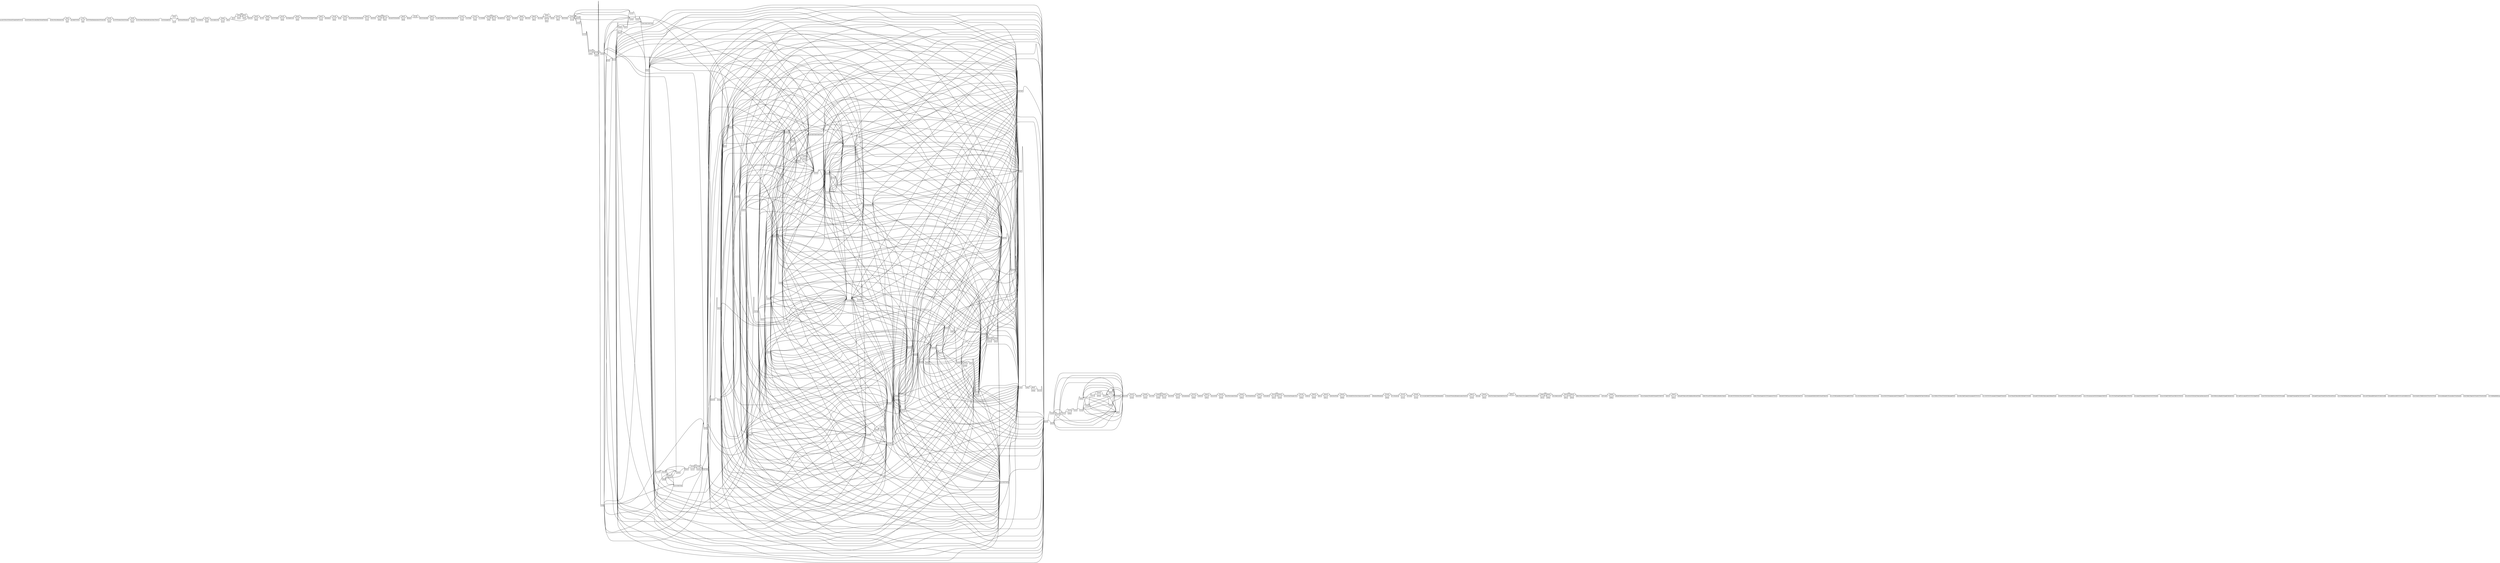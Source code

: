 digraph graphname {
    node [shape=plaintext];
    rankdir=LR;
    56 [label=<<TABLE BORDER="0" CELLPADDING="0" CELLSPACING="0"><TR><TD PORT="nw"></TD><TD PORT="n"></TD><TD PORT="ne"></TD></TR><TR><TD></TD><TD></TD></TR><TR><TD></TD><TD ROWSPAN="3" BORDER="2" CELLPADDING="5">56:G</TD><TD></TD></TR><TR><TD></TD><TD></TD></TR><TR><TD PORT="sw"></TD><TD PORT="s"></TD><TD PORT="se"></TD></TR></TABLE>>,shape=none,width=0,height=0,margin=0,];
    35 [label=<<TABLE BORDER="0" CELLPADDING="0" CELLSPACING="0"><TR><TD PORT="nw"></TD><TD PORT="n"></TD><TD PORT="ne"></TD></TR><TR><TD></TD><TD></TD></TR><TR><TD></TD><TD ROWSPAN="3" BORDER="2" CELLPADDING="5">35:T</TD><TD></TD></TR><TR><TD></TD><TD></TD></TR><TR><TD PORT="sw"></TD><TD PORT="s"></TD><TD PORT="se"></TD></TR></TABLE>>,shape=none,width=0,height=0,margin=0,];
    60 [label=<<TABLE BORDER="0" CELLPADDING="0" CELLSPACING="0"><TR><TD PORT="nw"></TD><TD PORT="n"></TD><TD PORT="ne"></TD></TR><TR><TD></TD><TD></TD></TR><TR><TD></TD><TD ROWSPAN="3" BORDER="2" CELLPADDING="5">60:A</TD><TD></TD></TR><TR><TD></TD><TD></TD></TR><TR><TD PORT="sw"></TD><TD PORT="s"></TD><TD PORT="se"></TD></TR></TABLE>>,shape=none,width=0,height=0,margin=0,];
    220 [label=<<TABLE BORDER="0" CELLPADDING="0" CELLSPACING="0"><TR><TD PORT="nw"></TD><TD PORT="n"></TD><TD PORT="ne"></TD></TR><TR><TD></TD><TD></TD></TR><TR><TD></TD><TD ROWSPAN="3" BORDER="2" CELLPADDING="5">220:A</TD><TD></TD></TR><TR><TD></TD><TD></TD></TR><TR><TD PORT="sw"></TD><TD PORT="s"></TD><TD PORT="se"></TD></TR></TABLE>>,shape=none,width=0,height=0,margin=0,];
    308 [label=<<TABLE BORDER="0" CELLPADDING="0" CELLSPACING="0"><TR><TD PORT="nw"></TD><TD PORT="n"></TD><TD PORT="ne"></TD></TR><TR><TD></TD><TD></TD></TR><TR><TD></TD><TD ROWSPAN="3" BORDER="2" CELLPADDING="5">308:CTTTGGTGAAGTGTCTTTTCAAACACTTTCCC</TD><TD></TD></TR><TR><TD></TD><TD></TD></TR><TR><TD PORT="sw"></TD><TD PORT="s"></TD><TD PORT="se"></TD></TR></TABLE>>,shape=none,width=0,height=0,margin=0,];
    67 [label=<<TABLE BORDER="0" CELLPADDING="0" CELLSPACING="0"><TR><TD PORT="nw"></TD><TD PORT="n"></TD><TD PORT="ne"></TD></TR><TR><TD></TD><TD></TD></TR><TR><TD></TD><TD ROWSPAN="3" BORDER="2" CELLPADDING="5">67:TA</TD><TD></TD></TR><TR><TD></TD><TD></TD></TR><TR><TD PORT="sw"></TD><TD PORT="s"></TD><TD PORT="se"></TD></TR></TABLE>>,shape=none,width=0,height=0,margin=0,];
    215 [label=<<TABLE BORDER="0" CELLPADDING="0" CELLSPACING="0"><TR><TD PORT="nw"></TD><TD PORT="n"></TD><TD PORT="ne"></TD></TR><TR><TD></TD><TD></TD></TR><TR><TD></TD><TD ROWSPAN="3" BORDER="2" CELLPADDING="5">215:A</TD><TD></TD></TR><TR><TD></TD><TD></TD></TR><TR><TD PORT="sw"></TD><TD PORT="s"></TD><TD PORT="se"></TD></TR></TABLE>>,shape=none,width=0,height=0,margin=0,];
    73 [label=<<TABLE BORDER="0" CELLPADDING="0" CELLSPACING="0"><TR><TD PORT="nw"></TD><TD PORT="n"></TD><TD PORT="ne"></TD></TR><TR><TD></TD><TD></TD></TR><TR><TD></TD><TD ROWSPAN="3" BORDER="2" CELLPADDING="5">73:G</TD><TD></TD></TR><TR><TD></TD><TD></TD></TR><TR><TD PORT="sw"></TD><TD PORT="s"></TD><TD PORT="se"></TD></TR></TABLE>>,shape=none,width=0,height=0,margin=0,];
    319 [label=<<TABLE BORDER="0" CELLPADDING="0" CELLSPACING="0"><TR><TD PORT="nw"></TD><TD PORT="n"></TD><TD PORT="ne"></TD></TR><TR><TD></TD><TD></TD></TR><TR><TD></TD><TD ROWSPAN="3" BORDER="2" CELLPADDING="5">319:AATTTTTGTATGTTAGGCAAGGTATAGATTGA</TD><TD></TD></TR><TR><TD></TD><TD></TD></TR><TR><TD PORT="sw"></TD><TD PORT="s"></TD><TD PORT="se"></TD></TR></TABLE>>,shape=none,width=0,height=0,margin=0,];
    251 [label=<<TABLE BORDER="0" CELLPADDING="0" CELLSPACING="0"><TR><TD PORT="nw"></TD><TD PORT="n"></TD><TD PORT="ne"></TD></TR><TR><TD></TD><TD></TD></TR><TR><TD></TD><TD ROWSPAN="3" BORDER="2" CELLPADDING="5">251:T</TD><TD></TD></TR><TR><TD></TD><TD></TD></TR><TR><TD PORT="sw"></TD><TD PORT="s"></TD><TD PORT="se"></TD></TR></TABLE>>,shape=none,width=0,height=0,margin=0,];
    115 [label=<<TABLE BORDER="0" CELLPADDING="0" CELLSPACING="0"><TR><TD PORT="nw"></TD><TD PORT="n"></TD><TD PORT="ne"></TD></TR><TR><TD></TD><TD></TD></TR><TR><TD></TD><TD ROWSPAN="3" BORDER="2" CELLPADDING="5">115:G</TD><TD></TD></TR><TR><TD></TD><TD></TD></TR><TR><TD PORT="sw"></TD><TD PORT="s"></TD><TD PORT="se"></TD></TR></TABLE>>,shape=none,width=0,height=0,margin=0,];
    112 [label=<<TABLE BORDER="0" CELLPADDING="0" CELLSPACING="0"><TR><TD PORT="nw"></TD><TD PORT="n"></TD><TD PORT="ne"></TD></TR><TR><TD></TD><TD></TD></TR><TR><TD></TD><TD ROWSPAN="3" BORDER="2" CELLPADDING="5">112:T</TD><TD></TD></TR><TR><TD></TD><TD></TD></TR><TR><TD PORT="sw"></TD><TD PORT="s"></TD><TD PORT="se"></TD></TR></TABLE>>,shape=none,width=0,height=0,margin=0,];
    185 [label=<<TABLE BORDER="0" CELLPADDING="0" CELLSPACING="0"><TR><TD PORT="nw"></TD><TD PORT="n"></TD><TD PORT="ne"></TD></TR><TR><TD></TD><TD></TD></TR><TR><TD></TD><TD ROWSPAN="3" BORDER="2" CELLPADDING="5">185:TTA</TD><TD></TD></TR><TR><TD></TD><TD></TD></TR><TR><TD PORT="sw"></TD><TD PORT="s"></TD><TD PORT="se"></TD></TR></TABLE>>,shape=none,width=0,height=0,margin=0,];
    333 [label=<<TABLE BORDER="0" CELLPADDING="0" CELLSPACING="0"><TR><TD PORT="nw"></TD><TD PORT="n"></TD><TD PORT="ne"></TD></TR><TR><TD></TD><TD></TD></TR><TR><TD></TD><TD ROWSPAN="3" BORDER="2" CELLPADDING="5">333:AATATGGCATATTCTCTCCATCTATATGTCTG</TD><TD></TD></TR><TR><TD></TD><TD></TD></TR><TR><TD PORT="sw"></TD><TD PORT="s"></TD><TD PORT="se"></TD></TR></TABLE>>,shape=none,width=0,height=0,margin=0,];
    86 [label=<<TABLE BORDER="0" CELLPADDING="0" CELLSPACING="0"><TR><TD PORT="nw"></TD><TD PORT="n"></TD><TD PORT="ne"></TD></TR><TR><TD></TD><TD></TD></TR><TR><TD></TD><TD ROWSPAN="3" BORDER="2" CELLPADDING="5">86:A</TD><TD></TD></TR><TR><TD></TD><TD></TD></TR><TR><TD PORT="sw"></TD><TD PORT="s"></TD><TD PORT="se"></TD></TR></TABLE>>,shape=none,width=0,height=0,margin=0,];
    168 [label=<<TABLE BORDER="0" CELLPADDING="0" CELLSPACING="0"><TR><TD PORT="nw"></TD><TD PORT="n"></TD><TD PORT="ne"></TD></TR><TR><TD></TD><TD></TD></TR><TR><TD></TD><TD ROWSPAN="3" BORDER="2" CELLPADDING="5">168:T</TD><TD></TD></TR><TR><TD></TD><TD></TD></TR><TR><TD PORT="sw"></TD><TD PORT="s"></TD><TD PORT="se"></TD></TR></TABLE>>,shape=none,width=0,height=0,margin=0,];
    207 [label=<<TABLE BORDER="0" CELLPADDING="0" CELLSPACING="0"><TR><TD PORT="nw"></TD><TD PORT="n"></TD><TD PORT="ne"></TD></TR><TR><TD></TD><TD></TD></TR><TR><TD></TD><TD ROWSPAN="3" BORDER="2" CELLPADDING="5">207:TTTAT</TD><TD></TD></TR><TR><TD></TD><TD></TD></TR><TR><TD PORT="sw"></TD><TD PORT="s"></TD><TD PORT="se"></TD></TR></TABLE>>,shape=none,width=0,height=0,margin=0,];
    263 [label=<<TABLE BORDER="0" CELLPADDING="0" CELLSPACING="0"><TR><TD PORT="nw"></TD><TD PORT="n"></TD><TD PORT="ne"></TD></TR><TR><TD></TD><TD></TD></TR><TR><TD></TD><TD ROWSPAN="3" BORDER="2" CELLPADDING="5">263:G</TD><TD></TD></TR><TR><TD></TD><TD></TD></TR><TR><TD PORT="sw"></TD><TD PORT="s"></TD><TD PORT="se"></TD></TR></TABLE>>,shape=none,width=0,height=0,margin=0,];
    242 [label=<<TABLE BORDER="0" CELLPADDING="0" CELLSPACING="0"><TR><TD PORT="nw"></TD><TD PORT="n"></TD><TD PORT="ne"></TD></TR><TR><TD></TD><TD></TD></TR><TR><TD></TD><TD ROWSPAN="3" BORDER="2" CELLPADDING="5">242:G</TD><TD></TD></TR><TR><TD></TD><TD></TD></TR><TR><TD PORT="sw"></TD><TD PORT="s"></TD><TD PORT="se"></TD></TR></TABLE>>,shape=none,width=0,height=0,margin=0,];
    183 [label=<<TABLE BORDER="0" CELLPADDING="0" CELLSPACING="0"><TR><TD PORT="nw"></TD><TD PORT="n"></TD><TD PORT="ne"></TD></TR><TR><TD></TD><TD></TD></TR><TR><TD></TD><TD ROWSPAN="3" BORDER="2" CELLPADDING="5">183:T</TD><TD></TD></TR><TR><TD></TD><TD></TD></TR><TR><TD PORT="sw"></TD><TD PORT="s"></TD><TD PORT="se"></TD></TR></TABLE>>,shape=none,width=0,height=0,margin=0,];
    224 [label=<<TABLE BORDER="0" CELLPADDING="0" CELLSPACING="0"><TR><TD PORT="nw"></TD><TD PORT="n"></TD><TD PORT="ne"></TD></TR><TR><TD></TD><TD></TD></TR><TR><TD></TD><TD ROWSPAN="3" BORDER="2" CELLPADDING="5">224:TTTT</TD><TD></TD></TR><TR><TD></TD><TD></TD></TR><TR><TD PORT="sw"></TD><TD PORT="s"></TD><TD PORT="se"></TD></TR></TABLE>>,shape=none,width=0,height=0,margin=0,];
    177 [label=<<TABLE BORDER="0" CELLPADDING="0" CELLSPACING="0"><TR><TD PORT="nw"></TD><TD PORT="n"></TD><TD PORT="ne"></TD></TR><TR><TD></TD><TD></TD></TR><TR><TD></TD><TD ROWSPAN="3" BORDER="2" CELLPADDING="5">177:T</TD><TD></TD></TR><TR><TD></TD><TD></TD></TR><TR><TD PORT="sw"></TD><TD PORT="s"></TD><TD PORT="se"></TD></TR></TABLE>>,shape=none,width=0,height=0,margin=0,];
    12 [label=<<TABLE BORDER="0" CELLPADDING="0" CELLSPACING="0"><TR><TD PORT="nw"></TD><TD PORT="n"></TD><TD PORT="ne"></TD></TR><TR><TD></TD><TD></TD></TR><TR><TD></TD><TD ROWSPAN="3" BORDER="2" CELLPADDING="5">12:TTTTTCAGGCTGGTCTCGAA</TD><TD></TD></TR><TR><TD></TD><TD></TD></TR><TR><TD PORT="sw"></TD><TD PORT="s"></TD><TD PORT="se"></TD></TR></TABLE>>,shape=none,width=0,height=0,margin=0,];
    75 [label=<<TABLE BORDER="0" CELLPADDING="0" CELLSPACING="0"><TR><TD PORT="nw"></TD><TD PORT="n"></TD><TD PORT="ne"></TD></TR><TR><TD></TD><TD></TD></TR><TR><TD></TD><TD ROWSPAN="3" BORDER="2" CELLPADDING="5">75:G</TD><TD></TD></TR><TR><TD></TD><TD></TD></TR><TR><TD PORT="sw"></TD><TD PORT="s"></TD><TD PORT="se"></TD></TR></TABLE>>,shape=none,width=0,height=0,margin=0,];
    23 [label=<<TABLE BORDER="0" CELLPADDING="0" CELLSPACING="0"><TR><TD PORT="nw"></TD><TD PORT="n"></TD><TD PORT="ne"></TD></TR><TR><TD></TD><TD></TD></TR><TR><TD></TD><TD ROWSPAN="3" BORDER="2" CELLPADDING="5">23:G</TD><TD></TD></TR><TR><TD></TD><TD></TD></TR><TR><TD PORT="sw"></TD><TD PORT="s"></TD><TD PORT="se"></TD></TR></TABLE>>,shape=none,width=0,height=0,margin=0,];
    111 [label=<<TABLE BORDER="0" CELLPADDING="0" CELLSPACING="0"><TR><TD PORT="nw"></TD><TD PORT="n"></TD><TD PORT="ne"></TD></TR><TR><TD></TD><TD></TD></TR><TR><TD></TD><TD ROWSPAN="3" BORDER="2" CELLPADDING="5">111:A</TD><TD></TD></TR><TR><TD></TD><TD></TD></TR><TR><TD PORT="sw"></TD><TD PORT="s"></TD><TD PORT="se"></TD></TR></TABLE>>,shape=none,width=0,height=0,margin=0,];
    264 [label=<<TABLE BORDER="0" CELLPADDING="0" CELLSPACING="0"><TR><TD PORT="nw"></TD><TD PORT="n"></TD><TD PORT="ne"></TD></TR><TR><TD></TD><TD></TD></TR><TR><TD></TD><TD ROWSPAN="3" BORDER="2" CELLPADDING="5">264:TGGGTTCA</TD><TD></TD></TR><TR><TD></TD><TD></TD></TR><TR><TD PORT="sw"></TD><TD PORT="s"></TD><TD PORT="se"></TD></TR></TABLE>>,shape=none,width=0,height=0,margin=0,];
    41 [label=<<TABLE BORDER="0" CELLPADDING="0" CELLSPACING="0"><TR><TD PORT="nw"></TD><TD PORT="n"></TD><TD PORT="ne"></TD></TR><TR><TD></TD><TD></TD></TR><TR><TD></TD><TD ROWSPAN="3" BORDER="2" CELLPADDING="5">41:G</TD><TD></TD></TR><TR><TD></TD><TD></TD></TR><TR><TD PORT="sw"></TD><TD PORT="s"></TD><TD PORT="se"></TD></TR></TABLE>>,shape=none,width=0,height=0,margin=0,];
    68 [label=<<TABLE BORDER="0" CELLPADDING="0" CELLSPACING="0"><TR><TD PORT="nw"></TD><TD PORT="n"></TD><TD PORT="ne"></TD></TR><TR><TD></TD><TD></TD></TR><TR><TD></TD><TD ROWSPAN="3" BORDER="2" CELLPADDING="5">68:TCTCAGCATA</TD><TD></TD></TR><TR><TD></TD><TD></TD></TR><TR><TD PORT="sw"></TD><TD PORT="s"></TD><TD PORT="se"></TD></TR></TABLE>>,shape=none,width=0,height=0,margin=0,];
    82 [label=<<TABLE BORDER="0" CELLPADDING="0" CELLSPACING="0"><TR><TD PORT="nw"></TD><TD PORT="n"></TD><TD PORT="ne"></TD></TR><TR><TD></TD><TD></TD></TR><TR><TD></TD><TD ROWSPAN="3" BORDER="2" CELLPADDING="5">82:AAATTGC</TD><TD></TD></TR><TR><TD></TD><TD></TD></TR><TR><TD PORT="sw"></TD><TD PORT="s"></TD><TD PORT="se"></TD></TR></TABLE>>,shape=none,width=0,height=0,margin=0,];
    130 [label=<<TABLE BORDER="0" CELLPADDING="0" CELLSPACING="0"><TR><TD PORT="nw"></TD><TD PORT="n"></TD><TD PORT="ne"></TD></TR><TR><TD></TD><TD></TD></TR><TR><TD></TD><TD ROWSPAN="3" BORDER="2" CELLPADDING="5">130:A</TD><TD></TD></TR><TR><TD></TD><TD></TD></TR><TR><TD PORT="sw"></TD><TD PORT="s"></TD><TD PORT="se"></TD></TR></TABLE>>,shape=none,width=0,height=0,margin=0,];
    125 [label=<<TABLE BORDER="0" CELLPADDING="0" CELLSPACING="0"><TR><TD PORT="nw"></TD><TD PORT="n"></TD><TD PORT="ne"></TD></TR><TR><TD></TD><TD></TD></TR><TR><TD></TD><TD ROWSPAN="3" BORDER="2" CELLPADDING="5">125:A</TD><TD></TD></TR><TR><TD></TD><TD></TD></TR><TR><TD PORT="sw"></TD><TD PORT="s"></TD><TD PORT="se"></TD></TR></TABLE>>,shape=none,width=0,height=0,margin=0,];
    77 [label=<<TABLE BORDER="0" CELLPADDING="0" CELLSPACING="0"><TR><TD PORT="nw"></TD><TD PORT="n"></TD><TD PORT="ne"></TD></TR><TR><TD></TD><TD></TD></TR><TR><TD></TD><TD ROWSPAN="3" BORDER="2" CELLPADDING="5">77:TGTATA</TD><TD></TD></TR><TR><TD></TD><TD></TD></TR><TR><TD PORT="sw"></TD><TD PORT="s"></TD><TD PORT="se"></TD></TR></TABLE>>,shape=none,width=0,height=0,margin=0,];
    172 [label=<<TABLE BORDER="0" CELLPADDING="0" CELLSPACING="0"><TR><TD PORT="nw"></TD><TD PORT="n"></TD><TD PORT="ne"></TD></TR><TR><TD></TD><TD></TD></TR><TR><TD></TD><TD ROWSPAN="3" BORDER="2" CELLPADDING="5">172:T</TD><TD></TD></TR><TR><TD></TD><TD></TD></TR><TR><TD PORT="sw"></TD><TD PORT="s"></TD><TD PORT="se"></TD></TR></TABLE>>,shape=none,width=0,height=0,margin=0,];
    71 [label=<<TABLE BORDER="0" CELLPADDING="0" CELLSPACING="0"><TR><TD PORT="nw"></TD><TD PORT="n"></TD><TD PORT="ne"></TD></TR><TR><TD></TD><TD></TD></TR><TR><TD></TD><TD ROWSPAN="3" BORDER="2" CELLPADDING="5">71:AACTCATATGCTGAGTTATGTGGTAAGTATGT</TD><TD></TD></TR><TR><TD></TD><TD></TD></TR><TR><TD PORT="sw"></TD><TD PORT="s"></TD><TD PORT="se"></TD></TR></TABLE>>,shape=none,width=0,height=0,margin=0,];
    66 [label=<<TABLE BORDER="0" CELLPADDING="0" CELLSPACING="0"><TR><TD PORT="nw"></TD><TD PORT="n"></TD><TD PORT="ne"></TD></TR><TR><TD></TD><TD></TD></TR><TR><TD></TD><TD ROWSPAN="3" BORDER="2" CELLPADDING="5">66:AAC</TD><TD></TD></TR><TR><TD></TD><TD></TD></TR><TR><TD PORT="sw"></TD><TD PORT="s"></TD><TD PORT="se"></TD></TR></TABLE>>,shape=none,width=0,height=0,margin=0,];
    103 [label=<<TABLE BORDER="0" CELLPADDING="0" CELLSPACING="0"><TR><TD PORT="nw"></TD><TD PORT="n"></TD><TD PORT="ne"></TD></TR><TR><TD></TD><TD></TD></TR><TR><TD></TD><TD ROWSPAN="3" BORDER="2" CELLPADDING="5">103:TTATTTTATT</TD><TD></TD></TR><TR><TD></TD><TD></TD></TR><TR><TD PORT="sw"></TD><TD PORT="s"></TD><TD PORT="se"></TD></TR></TABLE>>,shape=none,width=0,height=0,margin=0,];
    280 [label=<<TABLE BORDER="0" CELLPADDING="0" CELLSPACING="0"><TR><TD PORT="nw"></TD><TD PORT="n"></TD><TD PORT="ne"></TD></TR><TR><TD></TD><TD></TD></TR><TR><TD></TD><TD ROWSPAN="3" BORDER="2" CELLPADDING="5">280:C</TD><TD></TD></TR><TR><TD></TD><TD></TD></TR><TR><TD PORT="sw"></TD><TD PORT="s"></TD><TD PORT="se"></TD></TR></TABLE>>,shape=none,width=0,height=0,margin=0,];
    59 [label=<<TABLE BORDER="0" CELLPADDING="0" CELLSPACING="0"><TR><TD PORT="nw"></TD><TD PORT="n"></TD><TD PORT="ne"></TD></TR><TR><TD></TD><TD></TD></TR><TR><TD></TD><TD ROWSPAN="3" BORDER="2" CELLPADDING="5">59:G</TD><TD></TD></TR><TR><TD></TD><TD></TD></TR><TR><TD PORT="sw"></TD><TD PORT="s"></TD><TD PORT="se"></TD></TR></TABLE>>,shape=none,width=0,height=0,margin=0,];
    208 [label=<<TABLE BORDER="0" CELLPADDING="0" CELLSPACING="0"><TR><TD PORT="nw"></TD><TD PORT="n"></TD><TD PORT="ne"></TD></TR><TR><TD></TD><TD></TD></TR><TR><TD></TD><TD ROWSPAN="3" BORDER="2" CELLPADDING="5">208:T</TD><TD></TD></TR><TR><TD></TD><TD></TD></TR><TR><TD PORT="sw"></TD><TD PORT="s"></TD><TD PORT="se"></TD></TR></TABLE>>,shape=none,width=0,height=0,margin=0,];
    336 [label=<<TABLE BORDER="0" CELLPADDING="0" CELLSPACING="0"><TR><TD PORT="nw"></TD><TD PORT="n"></TD><TD PORT="ne"></TD></TR><TR><TD></TD><TD></TD></TR><TR><TD></TD><TD ROWSPAN="3" BORDER="2" CELLPADDING="5">336:TTATACTTAAGTGTTTCATGTTTTGGTGCTAT</TD><TD></TD></TR><TR><TD></TD><TD></TD></TR><TR><TD PORT="sw"></TD><TD PORT="s"></TD><TD PORT="se"></TD></TR></TABLE>>,shape=none,width=0,height=0,margin=0,];
    26 [label=<<TABLE BORDER="0" CELLPADDING="0" CELLSPACING="0"><TR><TD PORT="nw"></TD><TD PORT="n"></TD><TD PORT="ne"></TD></TR><TR><TD></TD><TD></TD></TR><TR><TD></TD><TD ROWSPAN="3" BORDER="2" CELLPADDING="5">26:A</TD><TD></TD></TR><TR><TD></TD><TD></TD></TR><TR><TD PORT="sw"></TD><TD PORT="s"></TD><TD PORT="se"></TD></TR></TABLE>>,shape=none,width=0,height=0,margin=0,];
    211 [label=<<TABLE BORDER="0" CELLPADDING="0" CELLSPACING="0"><TR><TD PORT="nw"></TD><TD PORT="n"></TD><TD PORT="ne"></TD></TR><TR><TD></TD><TD></TD></TR><TR><TD></TD><TD ROWSPAN="3" BORDER="2" CELLPADDING="5">211:T</TD><TD></TD></TR><TR><TD></TD><TD></TD></TR><TR><TD PORT="sw"></TD><TD PORT="s"></TD><TD PORT="se"></TD></TR></TABLE>>,shape=none,width=0,height=0,margin=0,];
    127 [label=<<TABLE BORDER="0" CELLPADDING="0" CELLSPACING="0"><TR><TD PORT="nw"></TD><TD PORT="n"></TD><TD PORT="ne"></TD></TR><TR><TD></TD><TD></TD></TR><TR><TD></TD><TD ROWSPAN="3" BORDER="2" CELLPADDING="5">127:T</TD><TD></TD></TR><TR><TD></TD><TD></TD></TR><TR><TD PORT="sw"></TD><TD PORT="s"></TD><TD PORT="se"></TD></TR></TABLE>>,shape=none,width=0,height=0,margin=0,];
    116 [label=<<TABLE BORDER="0" CELLPADDING="0" CELLSPACING="0"><TR><TD PORT="nw"></TD><TD PORT="n"></TD><TD PORT="ne"></TD></TR><TR><TD></TD><TD></TD></TR><TR><TD></TD><TD ROWSPAN="3" BORDER="2" CELLPADDING="5">116:G</TD><TD></TD></TR><TR><TD></TD><TD></TD></TR><TR><TD PORT="sw"></TD><TD PORT="s"></TD><TD PORT="se"></TD></TR></TABLE>>,shape=none,width=0,height=0,margin=0,];
    100 [label=<<TABLE BORDER="0" CELLPADDING="0" CELLSPACING="0"><TR><TD PORT="nw"></TD><TD PORT="n"></TD><TD PORT="ne"></TD></TR><TR><TD></TD><TD></TD></TR><TR><TD></TD><TD ROWSPAN="3" BORDER="2" CELLPADDING="5">100:G</TD><TD></TD></TR><TR><TD></TD><TD></TD></TR><TR><TD PORT="sw"></TD><TD PORT="s"></TD><TD PORT="se"></TD></TR></TABLE>>,shape=none,width=0,height=0,margin=0,];
    79 [label=<<TABLE BORDER="0" CELLPADDING="0" CELLSPACING="0"><TR><TD PORT="nw"></TD><TD PORT="n"></TD><TD PORT="ne"></TD></TR><TR><TD></TD><TD></TD></TR><TR><TD></TD><TD ROWSPAN="3" BORDER="2" CELLPADDING="5">79:G</TD><TD></TD></TR><TR><TD></TD><TD></TD></TR><TR><TD PORT="sw"></TD><TD PORT="s"></TD><TD PORT="se"></TD></TR></TABLE>>,shape=none,width=0,height=0,margin=0,];
    230 [label=<<TABLE BORDER="0" CELLPADDING="0" CELLSPACING="0"><TR><TD PORT="nw"></TD><TD PORT="n"></TD><TD PORT="ne"></TD></TR><TR><TD></TD><TD></TD></TR><TR><TD></TD><TD ROWSPAN="3" BORDER="2" CELLPADDING="5">230:C</TD><TD></TD></TR><TR><TD></TD><TD></TD></TR><TR><TD PORT="sw"></TD><TD PORT="s"></TD><TD PORT="se"></TD></TR></TABLE>>,shape=none,width=0,height=0,margin=0,];
    279 [label=<<TABLE BORDER="0" CELLPADDING="0" CELLSPACING="0"><TR><TD PORT="nw"></TD><TD PORT="n"></TD><TD PORT="ne"></TD></TR><TR><TD></TD><TD></TD></TR><TR><TD></TD><TD ROWSPAN="3" BORDER="2" CELLPADDING="5">279:G</TD><TD></TD></TR><TR><TD></TD><TD></TD></TR><TR><TD PORT="sw"></TD><TD PORT="s"></TD><TD PORT="se"></TD></TR></TABLE>>,shape=none,width=0,height=0,margin=0,];
    195 [label=<<TABLE BORDER="0" CELLPADDING="0" CELLSPACING="0"><TR><TD PORT="nw"></TD><TD PORT="n"></TD><TD PORT="ne"></TD></TR><TR><TD></TD><TD></TD></TR><TR><TD></TD><TD ROWSPAN="3" BORDER="2" CELLPADDING="5">195:T</TD><TD></TD></TR><TR><TD></TD><TD></TD></TR><TR><TD PORT="sw"></TD><TD PORT="s"></TD><TD PORT="se"></TD></TR></TABLE>>,shape=none,width=0,height=0,margin=0,];
    141 [label=<<TABLE BORDER="0" CELLPADDING="0" CELLSPACING="0"><TR><TD PORT="nw"></TD><TD PORT="n"></TD><TD PORT="ne"></TD></TR><TR><TD></TD><TD></TD></TR><TR><TD></TD><TD ROWSPAN="3" BORDER="2" CELLPADDING="5">141:T</TD><TD></TD></TR><TR><TD></TD><TD></TD></TR><TR><TD PORT="sw"></TD><TD PORT="s"></TD><TD PORT="se"></TD></TR></TABLE>>,shape=none,width=0,height=0,margin=0,];
    278 [label=<<TABLE BORDER="0" CELLPADDING="0" CELLSPACING="0"><TR><TD PORT="nw"></TD><TD PORT="n"></TD><TD PORT="ne"></TD></TR><TR><TD></TD><TD></TD></TR><TR><TD></TD><TD ROWSPAN="3" BORDER="2" CELLPADDING="5">278:GGGTTTCACCATGGAGGCCAGGCTGGTCT</TD><TD></TD></TR><TR><TD></TD><TD></TD></TR><TR><TD PORT="sw"></TD><TD PORT="s"></TD><TD PORT="se"></TD></TR></TABLE>>,shape=none,width=0,height=0,margin=0,];
    135 [label=<<TABLE BORDER="0" CELLPADDING="0" CELLSPACING="0"><TR><TD PORT="nw"></TD><TD PORT="n"></TD><TD PORT="ne"></TD></TR><TR><TD></TD><TD></TD></TR><TR><TD></TD><TD ROWSPAN="3" BORDER="2" CELLPADDING="5">135:C</TD><TD></TD></TR><TR><TD></TD><TD></TD></TR><TR><TD PORT="sw"></TD><TD PORT="s"></TD><TD PORT="se"></TD></TR></TABLE>>,shape=none,width=0,height=0,margin=0,];
    138 [label=<<TABLE BORDER="0" CELLPADDING="0" CELLSPACING="0"><TR><TD PORT="nw"></TD><TD PORT="n"></TD><TD PORT="ne"></TD></TR><TR><TD></TD><TD></TD></TR><TR><TD></TD><TD ROWSPAN="3" BORDER="2" CELLPADDING="5">138:T</TD><TD></TD></TR><TR><TD></TD><TD></TD></TR><TR><TD PORT="sw"></TD><TD PORT="s"></TD><TD PORT="se"></TD></TR></TABLE>>,shape=none,width=0,height=0,margin=0,];
    222 [label=<<TABLE BORDER="0" CELLPADDING="0" CELLSPACING="0"><TR><TD PORT="nw"></TD><TD PORT="n"></TD><TD PORT="ne"></TD></TR><TR><TD></TD><TD></TD></TR><TR><TD></TD><TD ROWSPAN="3" BORDER="2" CELLPADDING="5">222:T</TD><TD></TD></TR><TR><TD></TD><TD></TD></TR><TR><TD PORT="sw"></TD><TD PORT="s"></TD><TD PORT="se"></TD></TR></TABLE>>,shape=none,width=0,height=0,margin=0,];
    107 [label=<<TABLE BORDER="0" CELLPADDING="0" CELLSPACING="0"><TR><TD PORT="nw"></TD><TD PORT="n"></TD><TD PORT="ne"></TD></TR><TR><TD></TD><TD></TD></TR><TR><TD></TD><TD ROWSPAN="3" BORDER="2" CELLPADDING="5">107:TTTATTTTAT</TD><TD></TD></TR><TR><TD></TD><TD></TD></TR><TR><TD PORT="sw"></TD><TD PORT="s"></TD><TD PORT="se"></TD></TR></TABLE>>,shape=none,width=0,height=0,margin=0,];
    46 [label=<<TABLE BORDER="0" CELLPADDING="0" CELLSPACING="0"><TR><TD PORT="nw"></TD><TD PORT="n"></TD><TD PORT="ne"></TD></TR><TR><TD></TD><TD></TD></TR><TR><TD></TD><TD ROWSPAN="3" BORDER="2" CELLPADDING="5">46:ATTTGTTGAGTTATAATTTACA</TD><TD></TD></TR><TR><TD></TD><TD></TD></TR><TR><TD PORT="sw"></TD><TD PORT="s"></TD><TD PORT="se"></TD></TR></TABLE>>,shape=none,width=0,height=0,margin=0,];
    276 [label=<<TABLE BORDER="0" CELLPADDING="0" CELLSPACING="0"><TR><TD PORT="nw"></TD><TD PORT="n"></TD><TD PORT="ne"></TD></TR><TR><TD></TD><TD></TD></TR><TR><TD></TD><TD ROWSPAN="3" BORDER="2" CELLPADDING="5">276:A</TD><TD></TD></TR><TR><TD></TD><TD></TD></TR><TR><TD PORT="sw"></TD><TD PORT="s"></TD><TD PORT="se"></TD></TR></TABLE>>,shape=none,width=0,height=0,margin=0,];
    295 [label=<<TABLE BORDER="0" CELLPADDING="0" CELLSPACING="0"><TR><TD PORT="nw"></TD><TD PORT="n"></TD><TD PORT="ne"></TD></TR><TR><TD></TD><TD></TD></TR><TR><TD></TD><TD ROWSPAN="3" BORDER="2" CELLPADDING="5">295:G</TD><TD></TD></TR><TR><TD></TD><TD></TD></TR><TR><TD PORT="sw"></TD><TD PORT="s"></TD><TD PORT="se"></TD></TR></TABLE>>,shape=none,width=0,height=0,margin=0,];
    57 [label=<<TABLE BORDER="0" CELLPADDING="0" CELLSPACING="0"><TR><TD PORT="nw"></TD><TD PORT="n"></TD><TD PORT="ne"></TD></TR><TR><TD></TD><TD></TD></TR><TR><TD></TD><TD ROWSPAN="3" BORDER="2" CELLPADDING="5">57:A</TD><TD></TD></TR><TR><TD></TD><TD></TD></TR><TR><TD PORT="sw"></TD><TD PORT="s"></TD><TD PORT="se"></TD></TR></TABLE>>,shape=none,width=0,height=0,margin=0,];
    152 [label=<<TABLE BORDER="0" CELLPADDING="0" CELLSPACING="0"><TR><TD PORT="nw"></TD><TD PORT="n"></TD><TD PORT="ne"></TD></TR><TR><TD></TD><TD></TD></TR><TR><TD></TD><TD ROWSPAN="3" BORDER="2" CELLPADDING="5">152:T</TD><TD></TD></TR><TR><TD></TD><TD></TD></TR><TR><TD PORT="sw"></TD><TD PORT="s"></TD><TD PORT="se"></TD></TR></TABLE>>,shape=none,width=0,height=0,margin=0,];
    247 [label=<<TABLE BORDER="0" CELLPADDING="0" CELLSPACING="0"><TR><TD PORT="nw"></TD><TD PORT="n"></TD><TD PORT="ne"></TD></TR><TR><TD></TD><TD></TD></TR><TR><TD></TD><TD ROWSPAN="3" BORDER="2" CELLPADDING="5">247:TGCAGTGGCA</TD><TD></TD></TR><TR><TD></TD><TD></TD></TR><TR><TD PORT="sw"></TD><TD PORT="s"></TD><TD PORT="se"></TD></TR></TABLE>>,shape=none,width=0,height=0,margin=0,];
    170 [label=<<TABLE BORDER="0" CELLPADDING="0" CELLSPACING="0"><TR><TD PORT="nw"></TD><TD PORT="n"></TD><TD PORT="ne"></TD></TR><TR><TD></TD><TD></TD></TR><TR><TD></TD><TD ROWSPAN="3" BORDER="2" CELLPADDING="5">170:TT</TD><TD></TD></TR><TR><TD></TD><TD></TD></TR><TR><TD PORT="sw"></TD><TD PORT="s"></TD><TD PORT="se"></TD></TR></TABLE>>,shape=none,width=0,height=0,margin=0,];
    129 [label=<<TABLE BORDER="0" CELLPADDING="0" CELLSPACING="0"><TR><TD PORT="nw"></TD><TD PORT="n"></TD><TD PORT="ne"></TD></TR><TR><TD></TD><TD></TD></TR><TR><TD></TD><TD ROWSPAN="3" BORDER="2" CELLPADDING="5">129:T</TD><TD></TD></TR><TR><TD></TD><TD></TD></TR><TR><TD PORT="sw"></TD><TD PORT="s"></TD><TD PORT="se"></TD></TR></TABLE>>,shape=none,width=0,height=0,margin=0,];
    238 [label=<<TABLE BORDER="0" CELLPADDING="0" CELLSPACING="0"><TR><TD PORT="nw"></TD><TD PORT="n"></TD><TD PORT="ne"></TD></TR><TR><TD></TD><TD></TD></TR><TR><TD></TD><TD ROWSPAN="3" BORDER="2" CELLPADDING="5">238:TCT</TD><TD></TD></TR><TR><TD></TD><TD></TD></TR><TR><TD PORT="sw"></TD><TD PORT="s"></TD><TD PORT="se"></TD></TR></TABLE>>,shape=none,width=0,height=0,margin=0,];
    250 [label=<<TABLE BORDER="0" CELLPADDING="0" CELLSPACING="0"><TR><TD PORT="nw"></TD><TD PORT="n"></TD><TD PORT="ne"></TD></TR><TR><TD></TD><TD></TD></TR><TR><TD></TD><TD ROWSPAN="3" BORDER="2" CELLPADDING="5">250:GATCT</TD><TD></TD></TR><TR><TD></TD><TD></TD></TR><TR><TD PORT="sw"></TD><TD PORT="s"></TD><TD PORT="se"></TD></TR></TABLE>>,shape=none,width=0,height=0,margin=0,];
    78 [label=<<TABLE BORDER="0" CELLPADDING="0" CELLSPACING="0"><TR><TD PORT="nw"></TD><TD PORT="n"></TD><TD PORT="ne"></TD></TR><TR><TD></TD><TD></TD></TR><TR><TD></TD><TD ROWSPAN="3" BORDER="2" CELLPADDING="5">78:A</TD><TD></TD></TR><TR><TD></TD><TD></TD></TR><TR><TD PORT="sw"></TD><TD PORT="s"></TD><TD PORT="se"></TD></TR></TABLE>>,shape=none,width=0,height=0,margin=0,];
    133 [label=<<TABLE BORDER="0" CELLPADDING="0" CELLSPACING="0"><TR><TD PORT="nw"></TD><TD PORT="n"></TD><TD PORT="ne"></TD></TR><TR><TD></TD><TD></TD></TR><TR><TD></TD><TD ROWSPAN="3" BORDER="2" CELLPADDING="5">133:G</TD><TD></TD></TR><TR><TD></TD><TD></TD></TR><TR><TD PORT="sw"></TD><TD PORT="s"></TD><TD PORT="se"></TD></TR></TABLE>>,shape=none,width=0,height=0,margin=0,];
    72 [label=<<TABLE BORDER="0" CELLPADDING="0" CELLSPACING="0"><TR><TD PORT="nw"></TD><TD PORT="n"></TD><TD PORT="ne"></TD></TR><TR><TD></TD><TD></TD></TR><TR><TD></TD><TD ROWSPAN="3" BORDER="2" CELLPADDING="5">72:A</TD><TD></TD></TR><TR><TD></TD><TD></TD></TR><TR><TD PORT="sw"></TD><TD PORT="s"></TD><TD PORT="se"></TD></TR></TABLE>>,shape=none,width=0,height=0,margin=0,];
    258 [label=<<TABLE BORDER="0" CELLPADDING="0" CELLSPACING="0"><TR><TD PORT="nw"></TD><TD PORT="n"></TD><TD PORT="ne"></TD></TR><TR><TD></TD><TD></TD></TR><TR><TD></TD><TD ROWSPAN="3" BORDER="2" CELLPADDING="5">258:CC</TD><TD></TD></TR><TR><TD></TD><TD></TD></TR><TR><TD PORT="sw"></TD><TD PORT="s"></TD><TD PORT="se"></TD></TR></TABLE>>,shape=none,width=0,height=0,margin=0,];
    184 [label=<<TABLE BORDER="0" CELLPADDING="0" CELLSPACING="0"><TR><TD PORT="nw"></TD><TD PORT="n"></TD><TD PORT="ne"></TD></TR><TR><TD></TD><TD></TD></TR><TR><TD></TD><TD ROWSPAN="3" BORDER="2" CELLPADDING="5">184:T</TD><TD></TD></TR><TR><TD></TD><TD></TD></TR><TR><TD PORT="sw"></TD><TD PORT="s"></TD><TD PORT="se"></TD></TR></TABLE>>,shape=none,width=0,height=0,margin=0,];
    252 [label=<<TABLE BORDER="0" CELLPADDING="0" CELLSPACING="0"><TR><TD PORT="nw"></TD><TD PORT="n"></TD><TD PORT="ne"></TD></TR><TR><TD></TD><TD></TD></TR><TR><TD></TD><TD ROWSPAN="3" BORDER="2" CELLPADDING="5">252:C</TD><TD></TD></TR><TR><TD></TD><TD></TD></TR><TR><TD PORT="sw"></TD><TD PORT="s"></TD><TD PORT="se"></TD></TR></TABLE>>,shape=none,width=0,height=0,margin=0,];
    1 [label=<<TABLE BORDER="0" CELLPADDING="0" CELLSPACING="0"><TR><TD PORT="nw"></TD><TD PORT="n"></TD><TD PORT="ne"></TD></TR><TR><TD></TD><TD></TD></TR><TR><TD></TD><TD ROWSPAN="3" BORDER="2" CELLPADDING="5">1:ACCTCTGCCTCTGGGGTTCAAGTGATTCTCCT</TD><TD></TD></TR><TR><TD></TD><TD></TD></TR><TR><TD PORT="sw"></TD><TD PORT="s"></TD><TD PORT="se"></TD></TR></TABLE>>,shape=none,width=0,height=0,margin=0,rank=min,pos="-33700, -10",];
    137 [label=<<TABLE BORDER="0" CELLPADDING="0" CELLSPACING="0"><TR><TD PORT="nw"></TD><TD PORT="n"></TD><TD PORT="ne"></TD></TR><TR><TD></TD><TD></TD></TR><TR><TD></TD><TD ROWSPAN="3" BORDER="2" CELLPADDING="5">137:TT</TD><TD></TD></TR><TR><TD></TD><TD></TD></TR><TR><TD PORT="sw"></TD><TD PORT="s"></TD><TD PORT="se"></TD></TR></TABLE>>,shape=none,width=0,height=0,margin=0,];
    22 [label=<<TABLE BORDER="0" CELLPADDING="0" CELLSPACING="0"><TR><TD PORT="nw"></TD><TD PORT="n"></TD><TD PORT="ne"></TD></TR><TR><TD></TD><TD></TD></TR><TR><TD></TD><TD ROWSPAN="3" BORDER="2" CELLPADDING="5">22:TGAGCC</TD><TD></TD></TR><TR><TD></TD><TD></TD></TR><TR><TD PORT="sw"></TD><TD PORT="s"></TD><TD PORT="se"></TD></TR></TABLE>>,shape=none,width=0,height=0,margin=0,];
    154 [label=<<TABLE BORDER="0" CELLPADDING="0" CELLSPACING="0"><TR><TD PORT="nw"></TD><TD PORT="n"></TD><TD PORT="ne"></TD></TR><TR><TD></TD><TD></TD></TR><TR><TD></TD><TD ROWSPAN="3" BORDER="2" CELLPADDING="5">154:TT</TD><TD></TD></TR><TR><TD></TD><TD></TD></TR><TR><TD PORT="sw"></TD><TD PORT="s"></TD><TD PORT="se"></TD></TR></TABLE>>,shape=none,width=0,height=0,margin=0,];
    313 [label=<<TABLE BORDER="0" CELLPADDING="0" CELLSPACING="0"><TR><TD PORT="nw"></TD><TD PORT="n"></TD><TD PORT="ne"></TD></TR><TR><TD></TD><TD></TD></TR><TR><TD></TD><TD ROWSPAN="3" BORDER="2" CELLPADDING="5">313:CTGTCTTTTGAAGAGCAGATTTTTAAAATTTT</TD><TD></TD></TR><TR><TD></TD><TD></TD></TR><TR><TD PORT="sw"></TD><TD PORT="s"></TD><TD PORT="se"></TD></TR></TABLE>>,shape=none,width=0,height=0,margin=0,];
    237 [label=<<TABLE BORDER="0" CELLPADDING="0" CELLSPACING="0"><TR><TD PORT="nw"></TD><TD PORT="n"></TD><TD PORT="ne"></TD></TR><TR><TD></TD><TD></TD></TR><TR><TD></TD><TD ROWSPAN="3" BORDER="2" CELLPADDING="5">237:G</TD><TD></TD></TR><TR><TD></TD><TD></TD></TR><TR><TD PORT="sw"></TD><TD PORT="s"></TD><TD PORT="se"></TD></TR></TABLE>>,shape=none,width=0,height=0,margin=0,];
    206 [label=<<TABLE BORDER="0" CELLPADDING="0" CELLSPACING="0"><TR><TD PORT="nw"></TD><TD PORT="n"></TD><TD PORT="ne"></TD></TR><TR><TD></TD><TD></TD></TR><TR><TD></TD><TD ROWSPAN="3" BORDER="2" CELLPADDING="5">206:A</TD><TD></TD></TR><TR><TD></TD><TD></TD></TR><TR><TD PORT="sw"></TD><TD PORT="s"></TD><TD PORT="se"></TD></TR></TABLE>>,shape=none,width=0,height=0,margin=0,];
    288 [label=<<TABLE BORDER="0" CELLPADDING="0" CELLSPACING="0"><TR><TD PORT="nw"></TD><TD PORT="n"></TD><TD PORT="ne"></TD></TR><TR><TD></TD><TD></TD></TR><TR><TD></TD><TD ROWSPAN="3" BORDER="2" CELLPADDING="5">288:C</TD><TD></TD></TR><TR><TD></TD><TD></TD></TR><TR><TD PORT="sw"></TD><TD PORT="s"></TD><TD PORT="se"></TD></TR></TABLE>>,shape=none,width=0,height=0,margin=0,];
    270 [label=<<TABLE BORDER="0" CELLPADDING="0" CELLSPACING="0"><TR><TD PORT="nw"></TD><TD PORT="n"></TD><TD PORT="ne"></TD></TR><TR><TD></TD><TD></TD></TR><TR><TD></TD><TD ROWSPAN="3" BORDER="2" CELLPADDING="5">270:G</TD><TD></TD></TR><TR><TD></TD><TD></TD></TR><TR><TD PORT="sw"></TD><TD PORT="s"></TD><TD PORT="se"></TD></TR></TABLE>>,shape=none,width=0,height=0,margin=0,];
    299 [label=<<TABLE BORDER="0" CELLPADDING="0" CELLSPACING="0"><TR><TD PORT="nw"></TD><TD PORT="n"></TD><TD PORT="ne"></TD></TR><TR><TD></TD><TD></TD></TR><TR><TD></TD><TD ROWSPAN="3" BORDER="2" CELLPADDING="5">299:A</TD><TD></TD></TR><TR><TD></TD><TD></TD></TR><TR><TD PORT="sw"></TD><TD PORT="s"></TD><TD PORT="se"></TD></TR></TABLE>>,shape=none,width=0,height=0,margin=0,];
    33 [label=<<TABLE BORDER="0" CELLPADDING="0" CELLSPACING="0"><TR><TD PORT="nw"></TD><TD PORT="n"></TD><TD PORT="ne"></TD></TR><TR><TD></TD><TD></TD></TR><TR><TD></TD><TD ROWSPAN="3" BORDER="2" CELLPADDING="5">33:T</TD><TD></TD></TR><TR><TD></TD><TD></TD></TR><TR><TD PORT="sw"></TD><TD PORT="s"></TD><TD PORT="se"></TD></TR></TABLE>>,shape=none,width=0,height=0,margin=0,];
    40 [label=<<TABLE BORDER="0" CELLPADDING="0" CELLSPACING="0"><TR><TD PORT="nw"></TD><TD PORT="n"></TD><TD PORT="ne"></TD></TR><TR><TD></TD><TD></TD></TR><TR><TD></TD><TD ROWSPAN="3" BORDER="2" CELLPADDING="5">40:TTTTTAAT</TD><TD></TD></TR><TR><TD></TD><TD></TD></TR><TR><TD PORT="sw"></TD><TD PORT="s"></TD><TD PORT="se"></TD></TR></TABLE>>,shape=none,width=0,height=0,margin=0,];
    113 [label=<<TABLE BORDER="0" CELLPADDING="0" CELLSPACING="0"><TR><TD PORT="nw"></TD><TD PORT="n"></TD><TD PORT="ne"></TD></TR><TR><TD></TD><TD></TD></TR><TR><TD></TD><TD ROWSPAN="3" BORDER="2" CELLPADDING="5">113:A</TD><TD></TD></TR><TR><TD></TD><TD></TD></TR><TR><TD PORT="sw"></TD><TD PORT="s"></TD><TD PORT="se"></TD></TR></TABLE>>,shape=none,width=0,height=0,margin=0,];
    231 [label=<<TABLE BORDER="0" CELLPADDING="0" CELLSPACING="0"><TR><TD PORT="nw"></TD><TD PORT="n"></TD><TD PORT="ne"></TD></TR><TR><TD></TD><TD></TD></TR><TR><TD></TD><TD ROWSPAN="3" BORDER="2" CELLPADDING="5">231:T</TD><TD></TD></TR><TR><TD></TD><TD></TD></TR><TR><TD PORT="sw"></TD><TD PORT="s"></TD><TD PORT="se"></TD></TR></TABLE>>,shape=none,width=0,height=0,margin=0,];
    245 [label=<<TABLE BORDER="0" CELLPADDING="0" CELLSPACING="0"><TR><TD PORT="nw"></TD><TD PORT="n"></TD><TD PORT="ne"></TD></TR><TR><TD></TD><TD></TD></TR><TR><TD></TD><TD ROWSPAN="3" BORDER="2" CELLPADDING="5">245:A</TD><TD></TD></TR><TR><TD></TD><TD></TD></TR><TR><TD PORT="sw"></TD><TD PORT="s"></TD><TD PORT="se"></TD></TR></TABLE>>,shape=none,width=0,height=0,margin=0,];
    254 [label=<<TABLE BORDER="0" CELLPADDING="0" CELLSPACING="0"><TR><TD PORT="nw"></TD><TD PORT="n"></TD><TD PORT="ne"></TD></TR><TR><TD></TD><TD></TD></TR><TR><TD></TD><TD ROWSPAN="3" BORDER="2" CELLPADDING="5">254:G</TD><TD></TD></TR><TR><TD></TD><TD></TD></TR><TR><TD PORT="sw"></TD><TD PORT="s"></TD><TD PORT="se"></TD></TR></TABLE>>,shape=none,width=0,height=0,margin=0,];
    283 [label=<<TABLE BORDER="0" CELLPADDING="0" CELLSPACING="0"><TR><TD PORT="nw"></TD><TD PORT="n"></TD><TD PORT="ne"></TD></TR><TR><TD></TD><TD></TD></TR><TR><TD></TD><TD ROWSPAN="3" BORDER="2" CELLPADDING="5">283:G</TD><TD></TD></TR><TR><TD></TD><TD></TD></TR><TR><TD PORT="sw"></TD><TD PORT="s"></TD><TD PORT="se"></TD></TR></TABLE>>,shape=none,width=0,height=0,margin=0,];
    165 [label=<<TABLE BORDER="0" CELLPADDING="0" CELLSPACING="0"><TR><TD PORT="nw"></TD><TD PORT="n"></TD><TD PORT="ne"></TD></TR><TR><TD></TD><TD></TD></TR><TR><TD></TD><TD ROWSPAN="3" BORDER="2" CELLPADDING="5">165:A</TD><TD></TD></TR><TR><TD></TD><TD></TD></TR><TR><TD PORT="sw"></TD><TD PORT="s"></TD><TD PORT="se"></TD></TR></TABLE>>,shape=none,width=0,height=0,margin=0,];
    309 [label=<<TABLE BORDER="0" CELLPADDING="0" CELLSPACING="0"><TR><TD PORT="nw"></TD><TD PORT="n"></TD><TD PORT="ne"></TD></TR><TR><TD></TD><TD></TD></TR><TR><TD></TD><TD ROWSPAN="3" BORDER="2" CELLPADDING="5">309:TATTTTTATTGGGCTGTTGTGTTACTGAGTTT</TD><TD></TD></TR><TR><TD></TD><TD></TD></TR><TR><TD PORT="sw"></TD><TD PORT="s"></TD><TD PORT="se"></TD></TR></TABLE>>,shape=none,width=0,height=0,margin=0,];
    142 [label=<<TABLE BORDER="0" CELLPADDING="0" CELLSPACING="0"><TR><TD PORT="nw"></TD><TD PORT="n"></TD><TD PORT="ne"></TD></TR><TR><TD></TD><TD></TD></TR><TR><TD></TD><TD ROWSPAN="3" BORDER="2" CELLPADDING="5">142:T</TD><TD></TD></TR><TR><TD></TD><TD></TD></TR><TR><TD PORT="sw"></TD><TD PORT="s"></TD><TD PORT="se"></TD></TR></TABLE>>,shape=none,width=0,height=0,margin=0,];
    5 [label=<<TABLE BORDER="0" CELLPADDING="0" CELLSPACING="0"><TR><TD PORT="nw"></TD><TD PORT="n"></TD><TD PORT="ne"></TD></TR><TR><TD></TD><TD></TD></TR><TR><TD></TD><TD ROWSPAN="3" BORDER="2" CELLPADDING="5">5:G</TD><TD></TD></TR><TR><TD></TD><TD></TD></TR><TR><TD PORT="sw"></TD><TD PORT="s"></TD><TD PORT="se"></TD></TR></TABLE>>,shape=none,width=0,height=0,margin=0,];
    55 [label=<<TABLE BORDER="0" CELLPADDING="0" CELLSPACING="0"><TR><TD PORT="nw"></TD><TD PORT="n"></TD><TD PORT="ne"></TD></TR><TR><TD></TD><TD></TD></TR><TR><TD></TD><TD ROWSPAN="3" BORDER="2" CELLPADDING="5">55:ATTCACTTGTTAGTAGACA</TD><TD></TD></TR><TR><TD></TD><TD></TD></TR><TR><TD PORT="sw"></TD><TD PORT="s"></TD><TD PORT="se"></TD></TR></TABLE>>,shape=none,width=0,height=0,margin=0,];
    114 [label=<<TABLE BORDER="0" CELLPADDING="0" CELLSPACING="0"><TR><TD PORT="nw"></TD><TD PORT="n"></TD><TD PORT="ne"></TD></TR><TR><TD></TD><TD></TD></TR><TR><TD></TD><TD ROWSPAN="3" BORDER="2" CELLPADDING="5">114:T</TD><TD></TD></TR><TR><TD></TD><TD></TD></TR><TR><TD PORT="sw"></TD><TD PORT="s"></TD><TD PORT="se"></TD></TR></TABLE>>,shape=none,width=0,height=0,margin=0,];
    265 [label=<<TABLE BORDER="0" CELLPADDING="0" CELLSPACING="0"><TR><TD PORT="nw"></TD><TD PORT="n"></TD><TD PORT="ne"></TD></TR><TR><TD></TD><TD></TD></TR><TR><TD></TD><TD ROWSPAN="3" BORDER="2" CELLPADDING="5">265:G</TD><TD></TD></TR><TR><TD></TD><TD></TD></TR><TR><TD PORT="sw"></TD><TD PORT="s"></TD><TD PORT="se"></TD></TR></TABLE>>,shape=none,width=0,height=0,margin=0,];
    325 [label=<<TABLE BORDER="0" CELLPADDING="0" CELLSPACING="0"><TR><TD PORT="nw"></TD><TD PORT="n"></TD><TD PORT="ne"></TD></TR><TR><TD></TD><TD></TD></TR><TR><TD></TD><TD ROWSPAN="3" BORDER="2" CELLPADDING="5">325:GTCGCTCTGTCACTTGACCAGTACCACACTCT</TD><TD></TD></TR><TR><TD></TD><TD></TD></TR><TR><TD PORT="sw"></TD><TD PORT="s"></TD><TD PORT="se"></TD></TR></TABLE>>,shape=none,width=0,height=0,margin=0,];
    136 [label=<<TABLE BORDER="0" CELLPADDING="0" CELLSPACING="0"><TR><TD PORT="nw"></TD><TD PORT="n"></TD><TD PORT="ne"></TD></TR><TR><TD></TD><TD></TD></TR><TR><TD></TD><TD ROWSPAN="3" BORDER="2" CELLPADDING="5">136:A</TD><TD></TD></TR><TR><TD></TD><TD></TD></TR><TR><TD PORT="sw"></TD><TD PORT="s"></TD><TD PORT="se"></TD></TR></TABLE>>,shape=none,width=0,height=0,margin=0,];
    117 [label=<<TABLE BORDER="0" CELLPADDING="0" CELLSPACING="0"><TR><TD PORT="nw"></TD><TD PORT="n"></TD><TD PORT="ne"></TD></TR><TR><TD></TD><TD></TD></TR><TR><TD></TD><TD ROWSPAN="3" BORDER="2" CELLPADDING="5">117:G</TD><TD></TD></TR><TR><TD></TD><TD></TD></TR><TR><TD PORT="sw"></TD><TD PORT="s"></TD><TD PORT="se"></TD></TR></TABLE>>,shape=none,width=0,height=0,margin=0,];
    45 [label=<<TABLE BORDER="0" CELLPADDING="0" CELLSPACING="0"><TR><TD PORT="nw"></TD><TD PORT="n"></TD><TD PORT="ne"></TD></TR><TR><TD></TD><TD></TD></TR><TR><TD></TD><TD ROWSPAN="3" BORDER="2" CELLPADDING="5">45:G</TD><TD></TD></TR><TR><TD></TD><TD></TD></TR><TR><TD PORT="sw"></TD><TD PORT="s"></TD><TD PORT="se"></TD></TR></TABLE>>,shape=none,width=0,height=0,margin=0,];
    145 [label=<<TABLE BORDER="0" CELLPADDING="0" CELLSPACING="0"><TR><TD PORT="nw"></TD><TD PORT="n"></TD><TD PORT="ne"></TD></TR><TR><TD></TD><TD></TD></TR><TR><TD></TD><TD ROWSPAN="3" BORDER="2" CELLPADDING="5">145:T</TD><TD></TD></TR><TR><TD></TD><TD></TD></TR><TR><TD PORT="sw"></TD><TD PORT="s"></TD><TD PORT="se"></TD></TR></TABLE>>,shape=none,width=0,height=0,margin=0,];
    282 [label=<<TABLE BORDER="0" CELLPADDING="0" CELLSPACING="0"><TR><TD PORT="nw"></TD><TD PORT="n"></TD><TD PORT="ne"></TD></TR><TR><TD></TD><TD></TD></TR><TR><TD></TD><TD ROWSPAN="3" BORDER="2" CELLPADDING="5">282:T</TD><TD></TD></TR><TR><TD></TD><TD></TD></TR><TR><TD PORT="sw"></TD><TD PORT="s"></TD><TD PORT="se"></TD></TR></TABLE>>,shape=none,width=0,height=0,margin=0,];
    275 [label=<<TABLE BORDER="0" CELLPADDING="0" CELLSPACING="0"><TR><TD PORT="nw"></TD><TD PORT="n"></TD><TD PORT="ne"></TD></TR><TR><TD></TD><TD></TD></TR><TR><TD></TD><TD ROWSPAN="3" BORDER="2" CELLPADDING="5">275:G</TD><TD></TD></TR><TR><TD></TD><TD></TD></TR><TR><TD PORT="sw"></TD><TD PORT="s"></TD><TD PORT="se"></TD></TR></TABLE>>,shape=none,width=0,height=0,margin=0,];
    337 [label=<<TABLE BORDER="0" CELLPADDING="0" CELLSPACING="0"><TR><TD PORT="nw"></TD><TD PORT="n"></TD><TD PORT="ne"></TD></TR><TR><TD></TD><TD></TD></TR><TR><TD></TD><TD ROWSPAN="3" BORDER="2" CELLPADDING="5">337:TATATAATATATGG</TD><TD></TD></TR><TR><TD></TD><TD></TD></TR><TR><TD PORT="sw"></TD><TD PORT="s"></TD><TD PORT="se"></TD></TR></TABLE>>,shape=none,width=0,height=0,margin=0,rank=max,pos="33700, -10",];
    158 [label=<<TABLE BORDER="0" CELLPADDING="0" CELLSPACING="0"><TR><TD PORT="nw"></TD><TD PORT="n"></TD><TD PORT="ne"></TD></TR><TR><TD></TD><TD></TD></TR><TR><TD></TD><TD ROWSPAN="3" BORDER="2" CELLPADDING="5">158:TTA</TD><TD></TD></TR><TR><TD></TD><TD></TD></TR><TR><TD PORT="sw"></TD><TD PORT="s"></TD><TD PORT="se"></TD></TR></TABLE>>,shape=none,width=0,height=0,margin=0,];
    218 [label=<<TABLE BORDER="0" CELLPADDING="0" CELLSPACING="0"><TR><TD PORT="nw"></TD><TD PORT="n"></TD><TD PORT="ne"></TD></TR><TR><TD></TD><TD></TD></TR><TR><TD></TD><TD ROWSPAN="3" BORDER="2" CELLPADDING="5">218:T</TD><TD></TD></TR><TR><TD></TD><TD></TD></TR><TR><TD PORT="sw"></TD><TD PORT="s"></TD><TD PORT="se"></TD></TR></TABLE>>,shape=none,width=0,height=0,margin=0,];
    176 [label=<<TABLE BORDER="0" CELLPADDING="0" CELLSPACING="0"><TR><TD PORT="nw"></TD><TD PORT="n"></TD><TD PORT="ne"></TD></TR><TR><TD></TD><TD></TD></TR><TR><TD></TD><TD ROWSPAN="3" BORDER="2" CELLPADDING="5">176:T</TD><TD></TD></TR><TR><TD></TD><TD></TD></TR><TR><TD PORT="sw"></TD><TD PORT="s"></TD><TD PORT="se"></TD></TR></TABLE>>,shape=none,width=0,height=0,margin=0,];
    28 [label=<<TABLE BORDER="0" CELLPADDING="0" CELLSPACING="0"><TR><TD PORT="nw"></TD><TD PORT="n"></TD><TD PORT="ne"></TD></TR><TR><TD></TD><TD></TD></TR><TR><TD></TD><TD ROWSPAN="3" BORDER="2" CELLPADDING="5">28:C</TD><TD></TD></TR><TR><TD></TD><TD></TD></TR><TR><TD PORT="sw"></TD><TD PORT="s"></TD><TD PORT="se"></TD></TR></TABLE>>,shape=none,width=0,height=0,margin=0,];
    148 [label=<<TABLE BORDER="0" CELLPADDING="0" CELLSPACING="0"><TR><TD PORT="nw"></TD><TD PORT="n"></TD><TD PORT="ne"></TD></TR><TR><TD></TD><TD></TD></TR><TR><TD></TD><TD ROWSPAN="3" BORDER="2" CELLPADDING="5">148:A</TD><TD></TD></TR><TR><TD></TD><TD></TD></TR><TR><TD PORT="sw"></TD><TD PORT="s"></TD><TD PORT="se"></TD></TR></TABLE>>,shape=none,width=0,height=0,margin=0,];
    92 [label=<<TABLE BORDER="0" CELLPADDING="0" CELLSPACING="0"><TR><TD PORT="nw"></TD><TD PORT="n"></TD><TD PORT="ne"></TD></TR><TR><TD></TD><TD></TD></TR><TR><TD></TD><TD ROWSPAN="3" BORDER="2" CELLPADDING="5">92:A</TD><TD></TD></TR><TR><TD></TD><TD></TD></TR><TR><TD PORT="sw"></TD><TD PORT="s"></TD><TD PORT="se"></TD></TR></TABLE>>,shape=none,width=0,height=0,margin=0,];
    36 [label=<<TABLE BORDER="0" CELLPADDING="0" CELLSPACING="0"><TR><TD PORT="nw"></TD><TD PORT="n"></TD><TD PORT="ne"></TD></TR><TR><TD></TD><TD></TD></TR><TR><TD></TD><TD ROWSPAN="3" BORDER="2" CELLPADDING="5">36:C</TD><TD></TD></TR><TR><TD></TD><TD></TD></TR><TR><TD PORT="sw"></TD><TD PORT="s"></TD><TD PORT="se"></TD></TR></TABLE>>,shape=none,width=0,height=0,margin=0,];
    118 [label=<<TABLE BORDER="0" CELLPADDING="0" CELLSPACING="0"><TR><TD PORT="nw"></TD><TD PORT="n"></TD><TD PORT="ne"></TD></TR><TR><TD></TD><TD></TD></TR><TR><TD></TD><TD ROWSPAN="3" BORDER="2" CELLPADDING="5">118:TT</TD><TD></TD></TR><TR><TD></TD><TD></TD></TR><TR><TD PORT="sw"></TD><TD PORT="s"></TD><TD PORT="se"></TD></TR></TABLE>>,shape=none,width=0,height=0,margin=0,];
    162 [label=<<TABLE BORDER="0" CELLPADDING="0" CELLSPACING="0"><TR><TD PORT="nw"></TD><TD PORT="n"></TD><TD PORT="ne"></TD></TR><TR><TD></TD><TD></TD></TR><TR><TD></TD><TD ROWSPAN="3" BORDER="2" CELLPADDING="5">162:TT</TD><TD></TD></TR><TR><TD></TD><TD></TD></TR><TR><TD PORT="sw"></TD><TD PORT="s"></TD><TD PORT="se"></TD></TR></TABLE>>,shape=none,width=0,height=0,margin=0,];
    84 [label=<<TABLE BORDER="0" CELLPADDING="0" CELLSPACING="0"><TR><TD PORT="nw"></TD><TD PORT="n"></TD><TD PORT="ne"></TD></TR><TR><TD></TD><TD></TD></TR><TR><TD></TD><TD ROWSPAN="3" BORDER="2" CELLPADDING="5">84:C</TD><TD></TD></TR><TR><TD></TD><TD></TD></TR><TR><TD PORT="sw"></TD><TD PORT="s"></TD><TD PORT="se"></TD></TR></TABLE>>,shape=none,width=0,height=0,margin=0,];
    7 [label=<<TABLE BORDER="0" CELLPADDING="0" CELLSPACING="0"><TR><TD PORT="nw"></TD><TD PORT="n"></TD><TD PORT="ne"></TD></TR><TR><TD></TD><TD></TD></TR><TR><TD></TD><TD ROWSPAN="3" BORDER="2" CELLPADDING="5">7:G</TD><TD></TD></TR><TR><TD></TD><TD></TD></TR><TR><TD PORT="sw"></TD><TD PORT="s"></TD><TD PORT="se"></TD></TR></TABLE>>,shape=none,width=0,height=0,margin=0,];
    25 [label=<<TABLE BORDER="0" CELLPADDING="0" CELLSPACING="0"><TR><TD PORT="nw"></TD><TD PORT="n"></TD><TD PORT="ne"></TD></TR><TR><TD></TD><TD></TD></TR><TR><TD></TD><TD ROWSPAN="3" BORDER="2" CELLPADDING="5">25:CCAAGCCTG</TD><TD></TD></TR><TR><TD></TD><TD></TD></TR><TR><TD PORT="sw"></TD><TD PORT="s"></TD><TD PORT="se"></TD></TR></TABLE>>,shape=none,width=0,height=0,margin=0,];
    203 [label=<<TABLE BORDER="0" CELLPADDING="0" CELLSPACING="0"><TR><TD PORT="nw"></TD><TD PORT="n"></TD><TD PORT="ne"></TD></TR><TR><TD></TD><TD></TD></TR><TR><TD></TD><TD ROWSPAN="3" BORDER="2" CELLPADDING="5">203:A</TD><TD></TD></TR><TR><TD></TD><TD></TD></TR><TR><TD PORT="sw"></TD><TD PORT="s"></TD><TD PORT="se"></TD></TR></TABLE>>,shape=none,width=0,height=0,margin=0,];
    95 [label=<<TABLE BORDER="0" CELLPADDING="0" CELLSPACING="0"><TR><TD PORT="nw"></TD><TD PORT="n"></TD><TD PORT="ne"></TD></TR><TR><TD></TD><TD></TD></TR><TR><TD></TD><TD ROWSPAN="3" BORDER="2" CELLPADDING="5">95:TG</TD><TD></TD></TR><TR><TD></TD><TD></TD></TR><TR><TD PORT="sw"></TD><TD PORT="s"></TD><TD PORT="se"></TD></TR></TABLE>>,shape=none,width=0,height=0,margin=0,];
    292 [label=<<TABLE BORDER="0" CELLPADDING="0" CELLSPACING="0"><TR><TD PORT="nw"></TD><TD PORT="n"></TD><TD PORT="ne"></TD></TR><TR><TD></TD><TD></TD></TR><TR><TD></TD><TD ROWSPAN="3" BORDER="2" CELLPADDING="5">292:T</TD><TD></TD></TR><TR><TD></TD><TD></TD></TR><TR><TD PORT="sw"></TD><TD PORT="s"></TD><TD PORT="se"></TD></TR></TABLE>>,shape=none,width=0,height=0,margin=0,];
    232 [label=<<TABLE BORDER="0" CELLPADDING="0" CELLSPACING="0"><TR><TD PORT="nw"></TD><TD PORT="n"></TD><TD PORT="ne"></TD></TR><TR><TD></TD><TD></TD></TR><TR><TD></TD><TD ROWSPAN="3" BORDER="2" CELLPADDING="5">232:TTTT</TD><TD></TD></TR><TR><TD></TD><TD></TD></TR><TR><TD PORT="sw"></TD><TD PORT="s"></TD><TD PORT="se"></TD></TR></TABLE>>,shape=none,width=0,height=0,margin=0,];
    93 [label=<<TABLE BORDER="0" CELLPADDING="0" CELLSPACING="0"><TR><TD PORT="nw"></TD><TD PORT="n"></TD><TD PORT="ne"></TD></TR><TR><TD></TD><TD></TD></TR><TR><TD></TD><TD ROWSPAN="3" BORDER="2" CELLPADDING="5">93:T</TD><TD></TD></TR><TR><TD></TD><TD></TD></TR><TR><TD PORT="sw"></TD><TD PORT="s"></TD><TD PORT="se"></TD></TR></TABLE>>,shape=none,width=0,height=0,margin=0,];
    296 [label=<<TABLE BORDER="0" CELLPADDING="0" CELLSPACING="0"><TR><TD PORT="nw"></TD><TD PORT="n"></TD><TD PORT="ne"></TD></TR><TR><TD></TD><TD></TD></TR><TR><TD></TD><TD ROWSPAN="3" BORDER="2" CELLPADDING="5">296:CCTGGCCTGGCAGTACCATTTTAAATTTTCAC</TD><TD></TD></TR><TR><TD></TD><TD></TD></TR><TR><TD PORT="sw"></TD><TD PORT="s"></TD><TD PORT="se"></TD></TR></TABLE>>,shape=none,width=0,height=0,margin=0,];
    304 [label=<<TABLE BORDER="0" CELLPADDING="0" CELLSPACING="0"><TR><TD PORT="nw"></TD><TD PORT="n"></TD><TD PORT="ne"></TD></TR><TR><TD></TD><TD></TD></TR><TR><TD></TD><TD ROWSPAN="3" BORDER="2" CELLPADDING="5">304:T</TD><TD></TD></TR><TR><TD></TD><TD></TD></TR><TR><TD PORT="sw"></TD><TD PORT="s"></TD><TD PORT="se"></TD></TR></TABLE>>,shape=none,width=0,height=0,margin=0,];
    18 [label=<<TABLE BORDER="0" CELLPADDING="0" CELLSPACING="0"><TR><TD PORT="nw"></TD><TD PORT="n"></TD><TD PORT="ne"></TD></TR><TR><TD></TD><TD></TD></TR><TR><TD></TD><TD ROWSPAN="3" BORDER="2" CELLPADDING="5">18:C</TD><TD></TD></TR><TR><TD></TD><TD></TD></TR><TR><TD PORT="sw"></TD><TD PORT="s"></TD><TD PORT="se"></TD></TR></TABLE>>,shape=none,width=0,height=0,margin=0,];
    240 [label=<<TABLE BORDER="0" CELLPADDING="0" CELLSPACING="0"><TR><TD PORT="nw"></TD><TD PORT="n"></TD><TD PORT="ne"></TD></TR><TR><TD></TD><TD></TD></TR><TR><TD></TD><TD ROWSPAN="3" BORDER="2" CELLPADDING="5">240:C</TD><TD></TD></TR><TR><TD></TD><TD></TD></TR><TR><TD PORT="sw"></TD><TD PORT="s"></TD><TD PORT="se"></TD></TR></TABLE>>,shape=none,width=0,height=0,margin=0,];
    147 [label=<<TABLE BORDER="0" CELLPADDING="0" CELLSPACING="0"><TR><TD PORT="nw"></TD><TD PORT="n"></TD><TD PORT="ne"></TD></TR><TR><TD></TD><TD></TD></TR><TR><TD></TD><TD ROWSPAN="3" BORDER="2" CELLPADDING="5">147:TT</TD><TD></TD></TR><TR><TD></TD><TD></TD></TR><TR><TD PORT="sw"></TD><TD PORT="s"></TD><TD PORT="se"></TD></TR></TABLE>>,shape=none,width=0,height=0,margin=0,];
    157 [label=<<TABLE BORDER="0" CELLPADDING="0" CELLSPACING="0"><TR><TD PORT="nw"></TD><TD PORT="n"></TD><TD PORT="ne"></TD></TR><TR><TD></TD><TD></TD></TR><TR><TD></TD><TD ROWSPAN="3" BORDER="2" CELLPADDING="5">157:T</TD><TD></TD></TR><TR><TD></TD><TD></TD></TR><TR><TD PORT="sw"></TD><TD PORT="s"></TD><TD PORT="se"></TD></TR></TABLE>>,shape=none,width=0,height=0,margin=0,];
    16 [label=<<TABLE BORDER="0" CELLPADDING="0" CELLSPACING="0"><TR><TD PORT="nw"></TD><TD PORT="n"></TD><TD PORT="ne"></TD></TR><TR><TD></TD><TD></TD></TR><TR><TD></TD><TD ROWSPAN="3" BORDER="2" CELLPADDING="5">16:TCACAAAGTG</TD><TD></TD></TR><TR><TD></TD><TD></TD></TR><TR><TD PORT="sw"></TD><TD PORT="s"></TD><TD PORT="se"></TD></TR></TABLE>>,shape=none,width=0,height=0,margin=0,];
    287 [label=<<TABLE BORDER="0" CELLPADDING="0" CELLSPACING="0"><TR><TD PORT="nw"></TD><TD PORT="n"></TD><TD PORT="ne"></TD></TR><TR><TD></TD><TD></TD></TR><TR><TD></TD><TD ROWSPAN="3" BORDER="2" CELLPADDING="5">287:T</TD><TD></TD></TR><TR><TD></TD><TD></TD></TR><TR><TD PORT="sw"></TD><TD PORT="s"></TD><TD PORT="se"></TD></TR></TABLE>>,shape=none,width=0,height=0,margin=0,];
    19 [label=<<TABLE BORDER="0" CELLPADDING="0" CELLSPACING="0"><TR><TD PORT="nw"></TD><TD PORT="n"></TD><TD PORT="ne"></TD></TR><TR><TD></TD><TD></TD></TR><TR><TD></TD><TD ROWSPAN="3" BORDER="2" CELLPADDING="5">19:TGGGATTACAGGC</TD><TD></TD></TR><TR><TD></TD><TD></TD></TR><TR><TD PORT="sw"></TD><TD PORT="s"></TD><TD PORT="se"></TD></TR></TABLE>>,shape=none,width=0,height=0,margin=0,];
    44 [label=<<TABLE BORDER="0" CELLPADDING="0" CELLSPACING="0"><TR><TD PORT="nw"></TD><TD PORT="n"></TD><TD PORT="ne"></TD></TR><TR><TD></TD><TD></TD></TR><TR><TD></TD><TD ROWSPAN="3" BORDER="2" CELLPADDING="5">44:T</TD><TD></TD></TR><TR><TD></TD><TD></TD></TR><TR><TD PORT="sw"></TD><TD PORT="s"></TD><TD PORT="se"></TD></TR></TABLE>>,shape=none,width=0,height=0,margin=0,];
    266 [label=<<TABLE BORDER="0" CELLPADDING="0" CELLSPACING="0"><TR><TD PORT="nw"></TD><TD PORT="n"></TD><TD PORT="ne"></TD></TR><TR><TD></TD><TD></TD></TR><TR><TD></TD><TD ROWSPAN="3" BORDER="2" CELLPADDING="5">266:A</TD><TD></TD></TR><TR><TD></TD><TD></TD></TR><TR><TD PORT="sw"></TD><TD PORT="s"></TD><TD PORT="se"></TD></TR></TABLE>>,shape=none,width=0,height=0,margin=0,];
    31 [label=<<TABLE BORDER="0" CELLPADDING="0" CELLSPACING="0"><TR><TD PORT="nw"></TD><TD PORT="n"></TD><TD PORT="ne"></TD></TR><TR><TD></TD><TD></TD></TR><TR><TD></TD><TD ROWSPAN="3" BORDER="2" CELLPADDING="5">31:C</TD><TD></TD></TR><TR><TD></TD><TD></TD></TR><TR><TD PORT="sw"></TD><TD PORT="s"></TD><TD PORT="se"></TD></TR></TABLE>>,shape=none,width=0,height=0,margin=0,];
    217 [label=<<TABLE BORDER="0" CELLPADDING="0" CELLSPACING="0"><TR><TD PORT="nw"></TD><TD PORT="n"></TD><TD PORT="ne"></TD></TR><TR><TD></TD><TD></TD></TR><TR><TD></TD><TD ROWSPAN="3" BORDER="2" CELLPADDING="5">217:T</TD><TD></TD></TR><TR><TD></TD><TD></TD></TR><TR><TD PORT="sw"></TD><TD PORT="s"></TD><TD PORT="se"></TD></TR></TABLE>>,shape=none,width=0,height=0,margin=0,];
    146 [label=<<TABLE BORDER="0" CELLPADDING="0" CELLSPACING="0"><TR><TD PORT="nw"></TD><TD PORT="n"></TD><TD PORT="ne"></TD></TR><TR><TD></TD><TD></TD></TR><TR><TD></TD><TD ROWSPAN="3" BORDER="2" CELLPADDING="5">146:T</TD><TD></TD></TR><TR><TD></TD><TD></TD></TR><TR><TD PORT="sw"></TD><TD PORT="s"></TD><TD PORT="se"></TD></TR></TABLE>>,shape=none,width=0,height=0,margin=0,];
    74 [label=<<TABLE BORDER="0" CELLPADDING="0" CELLSPACING="0"><TR><TD PORT="nw"></TD><TD PORT="n"></TD><TD PORT="ne"></TD></TR><TR><TD></TD><TD></TD></TR><TR><TD></TD><TD ROWSPAN="3" BORDER="2" CELLPADDING="5">74:TTTAA</TD><TD></TD></TR><TR><TD></TD><TD></TD></TR><TR><TD PORT="sw"></TD><TD PORT="s"></TD><TD PORT="se"></TD></TR></TABLE>>,shape=none,width=0,height=0,margin=0,];
    61 [label=<<TABLE BORDER="0" CELLPADDING="0" CELLSPACING="0"><TR><TD PORT="nw"></TD><TD PORT="n"></TD><TD PORT="ne"></TD></TR><TR><TD></TD><TD></TD></TR><TR><TD></TD><TD ROWSPAN="3" BORDER="2" CELLPADDING="5">61:C</TD><TD></TD></TR><TR><TD></TD><TD></TD></TR><TR><TD PORT="sw"></TD><TD PORT="s"></TD><TD PORT="se"></TD></TR></TABLE>>,shape=none,width=0,height=0,margin=0,];
    29 [label=<<TABLE BORDER="0" CELLPADDING="0" CELLSPACING="0"><TR><TD PORT="nw"></TD><TD PORT="n"></TD><TD PORT="ne"></TD></TR><TR><TD></TD><TD></TD></TR><TR><TD></TD><TD ROWSPAN="3" BORDER="2" CELLPADDING="5">29:G</TD><TD></TD></TR><TR><TD></TD><TD></TD></TR><TR><TD PORT="sw"></TD><TD PORT="s"></TD><TD PORT="se"></TD></TR></TABLE>>,shape=none,width=0,height=0,margin=0,];
    212 [label=<<TABLE BORDER="0" CELLPADDING="0" CELLSPACING="0"><TR><TD PORT="nw"></TD><TD PORT="n"></TD><TD PORT="ne"></TD></TR><TR><TD></TD><TD></TD></TR><TR><TD></TD><TD ROWSPAN="3" BORDER="2" CELLPADDING="5">212:T</TD><TD></TD></TR><TR><TD></TD><TD></TD></TR><TR><TD PORT="sw"></TD><TD PORT="s"></TD><TD PORT="se"></TD></TR></TABLE>>,shape=none,width=0,height=0,margin=0,];
    303 [label=<<TABLE BORDER="0" CELLPADDING="0" CELLSPACING="0"><TR><TD PORT="nw"></TD><TD PORT="n"></TD><TD PORT="ne"></TD></TR><TR><TD></TD><TD></TD></TR><TR><TD></TD><TD ROWSPAN="3" BORDER="2" CELLPADDING="5">303:C</TD><TD></TD></TR><TR><TD></TD><TD></TD></TR><TR><TD PORT="sw"></TD><TD PORT="s"></TD><TD PORT="se"></TD></TR></TABLE>>,shape=none,width=0,height=0,margin=0,];
    228 [label=<<TABLE BORDER="0" CELLPADDING="0" CELLSPACING="0"><TR><TD PORT="nw"></TD><TD PORT="n"></TD><TD PORT="ne"></TD></TR><TR><TD></TD><TD></TD></TR><TR><TD></TD><TD ROWSPAN="3" BORDER="2" CELLPADDING="5">228:T</TD><TD></TD></TR><TR><TD></TD><TD></TD></TR><TR><TD PORT="sw"></TD><TD PORT="s"></TD><TD PORT="se"></TD></TR></TABLE>>,shape=none,width=0,height=0,margin=0,];
    159 [label=<<TABLE BORDER="0" CELLPADDING="0" CELLSPACING="0"><TR><TD PORT="nw"></TD><TD PORT="n"></TD><TD PORT="ne"></TD></TR><TR><TD></TD><TD></TD></TR><TR><TD></TD><TD ROWSPAN="3" BORDER="2" CELLPADDING="5">159:TT</TD><TD></TD></TR><TR><TD></TD><TD></TD></TR><TR><TD PORT="sw"></TD><TD PORT="s"></TD><TD PORT="se"></TD></TR></TABLE>>,shape=none,width=0,height=0,margin=0,];
    193 [label=<<TABLE BORDER="0" CELLPADDING="0" CELLSPACING="0"><TR><TD PORT="nw"></TD><TD PORT="n"></TD><TD PORT="ne"></TD></TR><TR><TD></TD><TD></TD></TR><TR><TD></TD><TD ROWSPAN="3" BORDER="2" CELLPADDING="5">193:TTA</TD><TD></TD></TR><TR><TD></TD><TD></TD></TR><TR><TD PORT="sw"></TD><TD PORT="s"></TD><TD PORT="se"></TD></TR></TABLE>>,shape=none,width=0,height=0,margin=0,];
    226 [label=<<TABLE BORDER="0" CELLPADDING="0" CELLSPACING="0"><TR><TD PORT="nw"></TD><TD PORT="n"></TD><TD PORT="ne"></TD></TR><TR><TD></TD><TD></TD></TR><TR><TD></TD><TD ROWSPAN="3" BORDER="2" CELLPADDING="5">226:A</TD><TD></TD></TR><TR><TD></TD><TD></TD></TR><TR><TD PORT="sw"></TD><TD PORT="s"></TD><TD PORT="se"></TD></TR></TABLE>>,shape=none,width=0,height=0,margin=0,];
    101 [label=<<TABLE BORDER="0" CELLPADDING="0" CELLSPACING="0"><TR><TD PORT="nw"></TD><TD PORT="n"></TD><TD PORT="ne"></TD></TR><TR><TD></TD><TD></TD></TR><TR><TD></TD><TD ROWSPAN="3" BORDER="2" CELLPADDING="5">101:T</TD><TD></TD></TR><TR><TD></TD><TD></TD></TR><TR><TD PORT="sw"></TD><TD PORT="s"></TD><TD PORT="se"></TD></TR></TABLE>>,shape=none,width=0,height=0,margin=0,];
    105 [label=<<TABLE BORDER="0" CELLPADDING="0" CELLSPACING="0"><TR><TD PORT="nw"></TD><TD PORT="n"></TD><TD PORT="ne"></TD></TR><TR><TD></TD><TD></TD></TR><TR><TD></TD><TD ROWSPAN="3" BORDER="2" CELLPADDING="5">105:TTATTTTATTTTATTTTATT</TD><TD></TD></TR><TR><TD></TD><TD></TD></TR><TR><TD PORT="sw"></TD><TD PORT="s"></TD><TD PORT="se"></TD></TR></TABLE>>,shape=none,width=0,height=0,margin=0,];
    223 [label=<<TABLE BORDER="0" CELLPADDING="0" CELLSPACING="0"><TR><TD PORT="nw"></TD><TD PORT="n"></TD><TD PORT="ne"></TD></TR><TR><TD></TD><TD></TD></TR><TR><TD></TD><TD ROWSPAN="3" BORDER="2" CELLPADDING="5">223:A</TD><TD></TD></TR><TR><TD></TD><TD></TD></TR><TR><TD PORT="sw"></TD><TD PORT="s"></TD><TD PORT="se"></TD></TR></TABLE>>,shape=none,width=0,height=0,margin=0,];
    285 [label=<<TABLE BORDER="0" CELLPADDING="0" CELLSPACING="0"><TR><TD PORT="nw"></TD><TD PORT="n"></TD><TD PORT="ne"></TD></TR><TR><TD></TD><TD></TD></TR><TR><TD></TD><TD ROWSPAN="3" BORDER="2" CELLPADDING="5">285:C</TD><TD></TD></TR><TR><TD></TD><TD></TD></TR><TR><TD PORT="sw"></TD><TD PORT="s"></TD><TD PORT="se"></TD></TR></TABLE>>,shape=none,width=0,height=0,margin=0,];
    17 [label=<<TABLE BORDER="0" CELLPADDING="0" CELLSPACING="0"><TR><TD PORT="nw"></TD><TD PORT="n"></TD><TD PORT="ne"></TD></TR><TR><TD></TD><TD></TD></TR><TR><TD></TD><TD ROWSPAN="3" BORDER="2" CELLPADDING="5">17:T</TD><TD></TD></TR><TR><TD></TD><TD></TD></TR><TR><TD PORT="sw"></TD><TD PORT="s"></TD><TD PORT="se"></TD></TR></TABLE>>,shape=none,width=0,height=0,margin=0,];
    271 [label=<<TABLE BORDER="0" CELLPADDING="0" CELLSPACING="0"><TR><TD PORT="nw"></TD><TD PORT="n"></TD><TD PORT="ne"></TD></TR><TR><TD></TD><TD></TD></TR><TR><TD></TD><TD ROWSPAN="3" BORDER="2" CELLPADDING="5">271:TGCACCA</TD><TD></TD></TR><TR><TD></TD><TD></TD></TR><TR><TD PORT="sw"></TD><TD PORT="s"></TD><TD PORT="se"></TD></TR></TABLE>>,shape=none,width=0,height=0,margin=0,];
    335 [label=<<TABLE BORDER="0" CELLPADDING="0" CELLSPACING="0"><TR><TD PORT="nw"></TD><TD PORT="n"></TD><TD PORT="ne"></TD></TR><TR><TD></TD><TD></TD></TR><TR><TD></TD><TD ROWSPAN="3" BORDER="2" CELLPADDING="5">335:GCATAGAAATCTTGCACATAGTTTCATGAGAT</TD><TD></TD></TR><TR><TD></TD><TD></TD></TR><TR><TD PORT="sw"></TD><TD PORT="s"></TD><TD PORT="se"></TD></TR></TABLE>>,shape=none,width=0,height=0,margin=0,];
    166 [label=<<TABLE BORDER="0" CELLPADDING="0" CELLSPACING="0"><TR><TD PORT="nw"></TD><TD PORT="n"></TD><TD PORT="ne"></TD></TR><TR><TD></TD><TD></TD></TR><TR><TD></TD><TD ROWSPAN="3" BORDER="2" CELLPADDING="5">166:TT</TD><TD></TD></TR><TR><TD></TD><TD></TD></TR><TR><TD PORT="sw"></TD><TD PORT="s"></TD><TD PORT="se"></TD></TR></TABLE>>,shape=none,width=0,height=0,margin=0,];
    89 [label=<<TABLE BORDER="0" CELLPADDING="0" CELLSPACING="0"><TR><TD PORT="nw"></TD><TD PORT="n"></TD><TD PORT="ne"></TD></TR><TR><TD></TD><TD></TD></TR><TR><TD></TD><TD ROWSPAN="3" BORDER="2" CELLPADDING="5">89:G</TD><TD></TD></TR><TR><TD></TD><TD></TD></TR><TR><TD PORT="sw"></TD><TD PORT="s"></TD><TD PORT="se"></TD></TR></TABLE>>,shape=none,width=0,height=0,margin=0,];
    214 [label=<<TABLE BORDER="0" CELLPADDING="0" CELLSPACING="0"><TR><TD PORT="nw"></TD><TD PORT="n"></TD><TD PORT="ne"></TD></TR><TR><TD></TD><TD></TD></TR><TR><TD></TD><TD ROWSPAN="3" BORDER="2" CELLPADDING="5">214:T</TD><TD></TD></TR><TR><TD></TD><TD></TD></TR><TR><TD PORT="sw"></TD><TD PORT="s"></TD><TD PORT="se"></TD></TR></TABLE>>,shape=none,width=0,height=0,margin=0,];
    198 [label=<<TABLE BORDER="0" CELLPADDING="0" CELLSPACING="0"><TR><TD PORT="nw"></TD><TD PORT="n"></TD><TD PORT="ne"></TD></TR><TR><TD></TD><TD></TD></TR><TR><TD></TD><TD ROWSPAN="3" BORDER="2" CELLPADDING="5">198:T</TD><TD></TD></TR><TR><TD></TD><TD></TD></TR><TR><TD PORT="sw"></TD><TD PORT="s"></TD><TD PORT="se"></TD></TR></TABLE>>,shape=none,width=0,height=0,margin=0,];
    80 [label=<<TABLE BORDER="0" CELLPADDING="0" CELLSPACING="0"><TR><TD PORT="nw"></TD><TD PORT="n"></TD><TD PORT="ne"></TD></TR><TR><TD></TD><TD></TD></TR><TR><TD></TD><TD ROWSPAN="3" BORDER="2" CELLPADDING="5">80:A</TD><TD></TD></TR><TR><TD></TD><TD></TD></TR><TR><TD PORT="sw"></TD><TD PORT="s"></TD><TD PORT="se"></TD></TR></TABLE>>,shape=none,width=0,height=0,margin=0,];
    331 [label=<<TABLE BORDER="0" CELLPADDING="0" CELLSPACING="0"><TR><TD PORT="nw"></TD><TD PORT="n"></TD><TD PORT="ne"></TD></TR><TR><TD></TD><TD></TD></TR><TR><TD></TD><TD ROWSPAN="3" BORDER="2" CELLPADDING="5">331:TTGATTATATAGATGAATTTGAGGAGATTTGA</TD><TD></TD></TR><TR><TD></TD><TD></TD></TR><TR><TD PORT="sw"></TD><TD PORT="s"></TD><TD PORT="se"></TD></TR></TABLE>>,shape=none,width=0,height=0,margin=0,];
    51 [label=<<TABLE BORDER="0" CELLPADDING="0" CELLSPACING="0"><TR><TD PORT="nw"></TD><TD PORT="n"></TD><TD PORT="ne"></TD></TR><TR><TD></TD><TD></TD></TR><TR><TD></TD><TD ROWSPAN="3" BORDER="2" CELLPADDING="5">51:A</TD><TD></TD></TR><TR><TD></TD><TD></TD></TR><TR><TD PORT="sw"></TD><TD PORT="s"></TD><TD PORT="se"></TD></TR></TABLE>>,shape=none,width=0,height=0,margin=0,];
    274 [label=<<TABLE BORDER="0" CELLPADDING="0" CELLSPACING="0"><TR><TD PORT="nw"></TD><TD PORT="n"></TD><TD PORT="ne"></TD></TR><TR><TD></TD><TD></TD></TR><TR><TD></TD><TD ROWSPAN="3" BORDER="2" CELLPADDING="5">274:CAC</TD><TD></TD></TR><TR><TD></TD><TD></TD></TR><TR><TD PORT="sw"></TD><TD PORT="s"></TD><TD PORT="se"></TD></TR></TABLE>>,shape=none,width=0,height=0,margin=0,];
    246 [label=<<TABLE BORDER="0" CELLPADDING="0" CELLSPACING="0"><TR><TD PORT="nw"></TD><TD PORT="n"></TD><TD PORT="ne"></TD></TR><TR><TD></TD><TD></TD></TR><TR><TD></TD><TD ROWSPAN="3" BORDER="2" CELLPADDING="5">246:G</TD><TD></TD></TR><TR><TD></TD><TD></TD></TR><TR><TD PORT="sw"></TD><TD PORT="s"></TD><TD PORT="se"></TD></TR></TABLE>>,shape=none,width=0,height=0,margin=0,];
    143 [label=<<TABLE BORDER="0" CELLPADDING="0" CELLSPACING="0"><TR><TD PORT="nw"></TD><TD PORT="n"></TD><TD PORT="ne"></TD></TR><TR><TD></TD><TD></TD></TR><TR><TD></TD><TD ROWSPAN="3" BORDER="2" CELLPADDING="5">143:T</TD><TD></TD></TR><TR><TD></TD><TD></TD></TR><TR><TD PORT="sw"></TD><TD PORT="s"></TD><TD PORT="se"></TD></TR></TABLE>>,shape=none,width=0,height=0,margin=0,];
    48 [label=<<TABLE BORDER="0" CELLPADDING="0" CELLSPACING="0"><TR><TD PORT="nw"></TD><TD PORT="n"></TD><TD PORT="ne"></TD></TR><TR><TD></TD><TD></TD></TR><TR><TD></TD><TD ROWSPAN="3" BORDER="2" CELLPADDING="5">48:T</TD><TD></TD></TR><TR><TD></TD><TD></TD></TR><TR><TD PORT="sw"></TD><TD PORT="s"></TD><TD PORT="se"></TD></TR></TABLE>>,shape=none,width=0,height=0,margin=0,];
    15 [label=<<TABLE BORDER="0" CELLPADDING="0" CELLSPACING="0"><TR><TD PORT="nw"></TD><TD PORT="n"></TD><TD PORT="ne"></TD></TR><TR><TD></TD><TD></TD></TR><TR><TD></TD><TD ROWSPAN="3" BORDER="2" CELLPADDING="5">15:TCCTGACCTTAGGTGATCCACCTACCTTGGCC</TD><TD></TD></TR><TR><TD></TD><TD></TD></TR><TR><TD PORT="sw"></TD><TD PORT="s"></TD><TD PORT="se"></TD></TR></TABLE>>,shape=none,width=0,height=0,margin=0,];
    97 [label=<<TABLE BORDER="0" CELLPADDING="0" CELLSPACING="0"><TR><TD PORT="nw"></TD><TD PORT="n"></TD><TD PORT="ne"></TD></TR><TR><TD></TD><TD></TD></TR><TR><TD></TD><TD ROWSPAN="3" BORDER="2" CELLPADDING="5">97:G</TD><TD></TD></TR><TR><TD></TD><TD></TD></TR><TR><TD PORT="sw"></TD><TD PORT="s"></TD><TD PORT="se"></TD></TR></TABLE>>,shape=none,width=0,height=0,margin=0,];
    330 [label=<<TABLE BORDER="0" CELLPADDING="0" CELLSPACING="0"><TR><TD PORT="nw"></TD><TD PORT="n"></TD><TD PORT="ne"></TD></TR><TR><TD></TD><TD></TD></TR><TR><TD></TD><TD ROWSPAN="3" BORDER="2" CELLPADDING="5">330:AAATTTCAACTTGGATTTTGGTTGGCATTGCA</TD><TD></TD></TR><TR><TD></TD><TD></TD></TR><TR><TD PORT="sw"></TD><TD PORT="s"></TD><TD PORT="se"></TD></TR></TABLE>>,shape=none,width=0,height=0,margin=0,];
    284 [label=<<TABLE BORDER="0" CELLPADDING="0" CELLSPACING="0"><TR><TD PORT="nw"></TD><TD PORT="n"></TD><TD PORT="ne"></TD></TR><TR><TD></TD><TD></TD></TR><TR><TD></TD><TD ROWSPAN="3" BORDER="2" CELLPADDING="5">284:TTCCTGACCTCAGGTGATCTGCCTG</TD><TD></TD></TR><TR><TD></TD><TD></TD></TR><TR><TD PORT="sw"></TD><TD PORT="s"></TD><TD PORT="se"></TD></TR></TABLE>>,shape=none,width=0,height=0,margin=0,];
    134 [label=<<TABLE BORDER="0" CELLPADDING="0" CELLSPACING="0"><TR><TD PORT="nw"></TD><TD PORT="n"></TD><TD PORT="ne"></TD></TR><TR><TD></TD><TD></TD></TR><TR><TD></TD><TD ROWSPAN="3" BORDER="2" CELLPADDING="5">134:T</TD><TD></TD></TR><TR><TD></TD><TD></TD></TR><TR><TD PORT="sw"></TD><TD PORT="s"></TD><TD PORT="se"></TD></TR></TABLE>>,shape=none,width=0,height=0,margin=0,];
    110 [label=<<TABLE BORDER="0" CELLPADDING="0" CELLSPACING="0"><TR><TD PORT="nw"></TD><TD PORT="n"></TD><TD PORT="ne"></TD></TR><TR><TD></TD><TD></TD></TR><TR><TD></TD><TD ROWSPAN="3" BORDER="2" CELLPADDING="5">110:TTATTTTATT</TD><TD></TD></TR><TR><TD></TD><TD></TD></TR><TR><TD PORT="sw"></TD><TD PORT="s"></TD><TD PORT="se"></TD></TR></TABLE>>,shape=none,width=0,height=0,margin=0,];
    30 [label=<<TABLE BORDER="0" CELLPADDING="0" CELLSPACING="0"><TR><TD PORT="nw"></TD><TD PORT="n"></TD><TD PORT="ne"></TD></TR><TR><TD></TD><TD></TD></TR><TR><TD></TD><TD ROWSPAN="3" BORDER="2" CELLPADDING="5">30:C</TD><TD></TD></TR><TR><TD></TD><TD></TD></TR><TR><TD PORT="sw"></TD><TD PORT="s"></TD><TD PORT="se"></TD></TR></TABLE>>,shape=none,width=0,height=0,margin=0,];
    6 [label=<<TABLE BORDER="0" CELLPADDING="0" CELLSPACING="0"><TR><TD PORT="nw"></TD><TD PORT="n"></TD><TD PORT="ne"></TD></TR><TR><TD></TD><TD></TD></TR><TR><TD></TD><TD ROWSPAN="3" BORDER="2" CELLPADDING="5">6:CTAATTTTTGT</TD><TD></TD></TR><TR><TD></TD><TD></TD></TR><TR><TD PORT="sw"></TD><TD PORT="s"></TD><TD PORT="se"></TD></TR></TABLE>>,shape=none,width=0,height=0,margin=0,];
    234 [label=<<TABLE BORDER="0" CELLPADDING="0" CELLSPACING="0"><TR><TD PORT="nw"></TD><TD PORT="n"></TD><TD PORT="ne"></TD></TR><TR><TD></TD><TD></TD></TR><TR><TD></TD><TD ROWSPAN="3" BORDER="2" CELLPADDING="5">234:G</TD><TD></TD></TR><TR><TD></TD><TD></TD></TR><TR><TD PORT="sw"></TD><TD PORT="s"></TD><TD PORT="se"></TD></TR></TABLE>>,shape=none,width=0,height=0,margin=0,];
    219 [label=<<TABLE BORDER="0" CELLPADDING="0" CELLSPACING="0"><TR><TD PORT="nw"></TD><TD PORT="n"></TD><TD PORT="ne"></TD></TR><TR><TD></TD><TD></TD></TR><TR><TD></TD><TD ROWSPAN="3" BORDER="2" CELLPADDING="5">219:T</TD><TD></TD></TR><TR><TD></TD><TD></TD></TR><TR><TD PORT="sw"></TD><TD PORT="s"></TD><TD PORT="se"></TD></TR></TABLE>>,shape=none,width=0,height=0,margin=0,];
    272 [label=<<TABLE BORDER="0" CELLPADDING="0" CELLSPACING="0"><TR><TD PORT="nw"></TD><TD PORT="n"></TD><TD PORT="ne"></TD></TR><TR><TD></TD><TD></TD></TR><TR><TD></TD><TD ROWSPAN="3" BORDER="2" CELLPADDING="5">272:T</TD><TD></TD></TR><TR><TD></TD><TD></TD></TR><TR><TD PORT="sw"></TD><TD PORT="s"></TD><TD PORT="se"></TD></TR></TABLE>>,shape=none,width=0,height=0,margin=0,];
    182 [label=<<TABLE BORDER="0" CELLPADDING="0" CELLSPACING="0"><TR><TD PORT="nw"></TD><TD PORT="n"></TD><TD PORT="ne"></TD></TR><TR><TD></TD><TD></TD></TR><TR><TD></TD><TD ROWSPAN="3" BORDER="2" CELLPADDING="5">182:A</TD><TD></TD></TR><TR><TD></TD><TD></TD></TR><TR><TD PORT="sw"></TD><TD PORT="s"></TD><TD PORT="se"></TD></TR></TABLE>>,shape=none,width=0,height=0,margin=0,];
    164 [label=<<TABLE BORDER="0" CELLPADDING="0" CELLSPACING="0"><TR><TD PORT="nw"></TD><TD PORT="n"></TD><TD PORT="ne"></TD></TR><TR><TD></TD><TD></TD></TR><TR><TD></TD><TD ROWSPAN="3" BORDER="2" CELLPADDING="5">164:T</TD><TD></TD></TR><TR><TD></TD><TD></TD></TR><TR><TD PORT="sw"></TD><TD PORT="s"></TD><TD PORT="se"></TD></TR></TABLE>>,shape=none,width=0,height=0,margin=0,];
    153 [label=<<TABLE BORDER="0" CELLPADDING="0" CELLSPACING="0"><TR><TD PORT="nw"></TD><TD PORT="n"></TD><TD PORT="ne"></TD></TR><TR><TD></TD><TD></TD></TR><TR><TD></TD><TD ROWSPAN="3" BORDER="2" CELLPADDING="5">153:T</TD><TD></TD></TR><TR><TD></TD><TD></TD></TR><TR><TD PORT="sw"></TD><TD PORT="s"></TD><TD PORT="se"></TD></TR></TABLE>>,shape=none,width=0,height=0,margin=0,];
    186 [label=<<TABLE BORDER="0" CELLPADDING="0" CELLSPACING="0"><TR><TD PORT="nw"></TD><TD PORT="n"></TD><TD PORT="ne"></TD></TR><TR><TD></TD><TD></TD></TR><TR><TD></TD><TD ROWSPAN="3" BORDER="2" CELLPADDING="5">186:TT</TD><TD></TD></TR><TR><TD></TD><TD></TD></TR><TR><TD PORT="sw"></TD><TD PORT="s"></TD><TD PORT="se"></TD></TR></TABLE>>,shape=none,width=0,height=0,margin=0,];
    253 [label=<<TABLE BORDER="0" CELLPADDING="0" CELLSPACING="0"><TR><TD PORT="nw"></TD><TD PORT="n"></TD><TD PORT="ne"></TD></TR><TR><TD></TD><TD></TD></TR><TR><TD></TD><TD ROWSPAN="3" BORDER="2" CELLPADDING="5">253:A</TD><TD></TD></TR><TR><TD></TD><TD></TD></TR><TR><TD PORT="sw"></TD><TD PORT="s"></TD><TD PORT="se"></TD></TR></TABLE>>,shape=none,width=0,height=0,margin=0,];
    64 [label=<<TABLE BORDER="0" CELLPADDING="0" CELLSPACING="0"><TR><TD PORT="nw"></TD><TD PORT="n"></TD><TD PORT="ne"></TD></TR><TR><TD></TD><TD></TD></TR><TR><TD></TD><TD ROWSPAN="3" BORDER="2" CELLPADDING="5">64:T</TD><TD></TD></TR><TR><TD></TD><TD></TD></TR><TR><TD PORT="sw"></TD><TD PORT="s"></TD><TD PORT="se"></TD></TR></TABLE>>,shape=none,width=0,height=0,margin=0,];
    267 [label=<<TABLE BORDER="0" CELLPADDING="0" CELLSPACING="0"><TR><TD PORT="nw"></TD><TD PORT="n"></TD><TD PORT="ne"></TD></TR><TR><TD></TD><TD></TD></TR><TR><TD></TD><TD ROWSPAN="3" BORDER="2" CELLPADDING="5">267:GTGATTCTCCTGCCTCAGCCTCCCAAGTAGCT</TD><TD></TD></TR><TR><TD></TD><TD></TD></TR><TR><TD PORT="sw"></TD><TD PORT="s"></TD><TD PORT="se"></TD></TR></TABLE>>,shape=none,width=0,height=0,margin=0,];
    90 [label=<<TABLE BORDER="0" CELLPADDING="0" CELLSPACING="0"><TR><TD PORT="nw"></TD><TD PORT="n"></TD><TD PORT="ne"></TD></TR><TR><TD></TD><TD></TD></TR><TR><TD></TD><TD ROWSPAN="3" BORDER="2" CELLPADDING="5">90:C</TD><TD></TD></TR><TR><TD></TD><TD></TD></TR><TR><TD PORT="sw"></TD><TD PORT="s"></TD><TD PORT="se"></TD></TR></TABLE>>,shape=none,width=0,height=0,margin=0,];
    139 [label=<<TABLE BORDER="0" CELLPADDING="0" CELLSPACING="0"><TR><TD PORT="nw"></TD><TD PORT="n"></TD><TD PORT="ne"></TD></TR><TR><TD></TD><TD></TD></TR><TR><TD></TD><TD ROWSPAN="3" BORDER="2" CELLPADDING="5">139:T</TD><TD></TD></TR><TR><TD></TD><TD></TD></TR><TR><TD PORT="sw"></TD><TD PORT="s"></TD><TD PORT="se"></TD></TR></TABLE>>,shape=none,width=0,height=0,margin=0,];
    4 [label=<<TABLE BORDER="0" CELLPADDING="0" CELLSPACING="0"><TR><TD PORT="nw"></TD><TD PORT="n"></TD><TD PORT="ne"></TD></TR><TR><TD></TD><TD></TD></TR><TR><TD></TD><TD ROWSPAN="3" BORDER="2" CELLPADDING="5">4:A</TD><TD></TD></TR><TR><TD></TD><TD></TD></TR><TR><TD PORT="sw"></TD><TD PORT="s"></TD><TD PORT="se"></TD></TR></TABLE>>,shape=none,width=0,height=0,margin=0,];
    13 [label=<<TABLE BORDER="0" CELLPADDING="0" CELLSPACING="0"><TR><TD PORT="nw"></TD><TD PORT="n"></TD><TD PORT="ne"></TD></TR><TR><TD></TD><TD></TD></TR><TR><TD></TD><TD ROWSPAN="3" BORDER="2" CELLPADDING="5">13:T</TD><TD></TD></TR><TR><TD></TD><TD></TD></TR><TR><TD PORT="sw"></TD><TD PORT="s"></TD><TD PORT="se"></TD></TR></TABLE>>,shape=none,width=0,height=0,margin=0,];
    104 [label=<<TABLE BORDER="0" CELLPADDING="0" CELLSPACING="0"><TR><TD PORT="nw"></TD><TD PORT="n"></TD><TD PORT="ne"></TD></TR><TR><TD></TD><TD></TD></TR><TR><TD></TD><TD ROWSPAN="3" BORDER="2" CELLPADDING="5">104:TTATTTTATTTTATT</TD><TD></TD></TR><TR><TD></TD><TD></TD></TR><TR><TD PORT="sw"></TD><TD PORT="s"></TD><TD PORT="se"></TD></TR></TABLE>>,shape=none,width=0,height=0,margin=0,];
    316 [label=<<TABLE BORDER="0" CELLPADDING="0" CELLSPACING="0"><TR><TD PORT="nw"></TD><TD PORT="n"></TD><TD PORT="ne"></TD></TR><TR><TD></TD><TD></TD></TR><TR><TD></TD><TD ROWSPAN="3" BORDER="2" CELLPADDING="5">316:TACCTAATTCAAGGTCACAAAGATTTTTCTCC</TD><TD></TD></TR><TR><TD></TD><TD></TD></TR><TR><TD PORT="sw"></TD><TD PORT="s"></TD><TD PORT="se"></TD></TR></TABLE>>,shape=none,width=0,height=0,margin=0,];
    328 [label=<<TABLE BORDER="0" CELLPADDING="0" CELLSPACING="0"><TR><TD PORT="nw"></TD><TD PORT="n"></TD><TD PORT="ne"></TD></TR><TR><TD></TD><TD></TD></TR><TR><TD></TD><TD ROWSPAN="3" BORDER="2" CELLPADDING="5">328:TTTGTCTGGTCTAGTTCCTTTGTTTTTCCAAA</TD><TD></TD></TR><TR><TD></TD><TD></TD></TR><TR><TD PORT="sw"></TD><TD PORT="s"></TD><TD PORT="se"></TD></TR></TABLE>>,shape=none,width=0,height=0,margin=0,];
    52 [label=<<TABLE BORDER="0" CELLPADDING="0" CELLSPACING="0"><TR><TD PORT="nw"></TD><TD PORT="n"></TD><TD PORT="ne"></TD></TR><TR><TD></TD><TD></TD></TR><TR><TD></TD><TD ROWSPAN="3" BORDER="2" CELLPADDING="5">52:A</TD><TD></TD></TR><TR><TD></TD><TD></TD></TR><TR><TD PORT="sw"></TD><TD PORT="s"></TD><TD PORT="se"></TD></TR></TABLE>>,shape=none,width=0,height=0,margin=0,];
    179 [label=<<TABLE BORDER="0" CELLPADDING="0" CELLSPACING="0"><TR><TD PORT="nw"></TD><TD PORT="n"></TD><TD PORT="ne"></TD></TR><TR><TD></TD><TD></TD></TR><TR><TD></TD><TD ROWSPAN="3" BORDER="2" CELLPADDING="5">179:A</TD><TD></TD></TR><TR><TD></TD><TD></TD></TR><TR><TD PORT="sw"></TD><TD PORT="s"></TD><TD PORT="se"></TD></TR></TABLE>>,shape=none,width=0,height=0,margin=0,];
    300 [label=<<TABLE BORDER="0" CELLPADDING="0" CELLSPACING="0"><TR><TD PORT="nw"></TD><TD PORT="n"></TD><TD PORT="ne"></TD></TR><TR><TD></TD><TD></TD></TR><TR><TD></TD><TD ROWSPAN="3" BORDER="2" CELLPADDING="5">300:ATCTATGAACATTCCAGTTGTTCCTCATTCTT</TD><TD></TD></TR><TR><TD></TD><TD></TD></TR><TR><TD PORT="sw"></TD><TD PORT="s"></TD><TD PORT="se"></TD></TR></TABLE>>,shape=none,width=0,height=0,margin=0,];
    43 [label=<<TABLE BORDER="0" CELLPADDING="0" CELLSPACING="0"><TR><TD PORT="nw"></TD><TD PORT="n"></TD><TD PORT="ne"></TD></TR><TR><TD></TD><TD></TD></TR><TR><TD></TD><TD ROWSPAN="3" BORDER="2" CELLPADDING="5">43:TAAAGCCA</TD><TD></TD></TR><TR><TD></TD><TD></TD></TR><TR><TD PORT="sw"></TD><TD PORT="s"></TD><TD PORT="se"></TD></TR></TABLE>>,shape=none,width=0,height=0,margin=0,];
    11 [label=<<TABLE BORDER="0" CELLPADDING="0" CELLSPACING="0"><TR><TD PORT="nw"></TD><TD PORT="n"></TD><TD PORT="ne"></TD></TR><TR><TD></TD><TD></TD></TR><TR><TD></TD><TD ROWSPAN="3" BORDER="2" CELLPADDING="5">11:G</TD><TD></TD></TR><TR><TD></TD><TD></TD></TR><TR><TD PORT="sw"></TD><TD PORT="s"></TD><TD PORT="se"></TD></TR></TABLE>>,shape=none,width=0,height=0,margin=0,];
    69 [label=<<TABLE BORDER="0" CELLPADDING="0" CELLSPACING="0"><TR><TD PORT="nw"></TD><TD PORT="n"></TD><TD PORT="ne"></TD></TR><TR><TD></TD><TD></TD></TR><TR><TD></TD><TD ROWSPAN="3" BORDER="2" CELLPADDING="5">69:C</TD><TD></TD></TR><TR><TD></TD><TD></TD></TR><TR><TD PORT="sw"></TD><TD PORT="s"></TD><TD PORT="se"></TD></TR></TABLE>>,shape=none,width=0,height=0,margin=0,];
    171 [label=<<TABLE BORDER="0" CELLPADDING="0" CELLSPACING="0"><TR><TD PORT="nw"></TD><TD PORT="n"></TD><TD PORT="ne"></TD></TR><TR><TD></TD><TD></TD></TR><TR><TD></TD><TD ROWSPAN="3" BORDER="2" CELLPADDING="5">171:A</TD><TD></TD></TR><TR><TD></TD><TD></TD></TR><TR><TD PORT="sw"></TD><TD PORT="s"></TD><TD PORT="se"></TD></TR></TABLE>>,shape=none,width=0,height=0,margin=0,];
    302 [label=<<TABLE BORDER="0" CELLPADDING="0" CELLSPACING="0"><TR><TD PORT="nw"></TD><TD PORT="n"></TD><TD PORT="ne"></TD></TR><TR><TD></TD><TD></TD></TR><TR><TD></TD><TD ROWSPAN="3" BORDER="2" CELLPADDING="5">302:T</TD><TD></TD></TR><TR><TD></TD><TD></TD></TR><TR><TD PORT="sw"></TD><TD PORT="s"></TD><TD PORT="se"></TD></TR></TABLE>>,shape=none,width=0,height=0,margin=0,];
    85 [label=<<TABLE BORDER="0" CELLPADDING="0" CELLSPACING="0"><TR><TD PORT="nw"></TD><TD PORT="n"></TD><TD PORT="ne"></TD></TR><TR><TD></TD><TD></TD></TR><TR><TD></TD><TD ROWSPAN="3" BORDER="2" CELLPADDING="5">85:AAATT</TD><TD></TD></TR><TR><TD></TD><TD></TD></TR><TR><TD PORT="sw"></TD><TD PORT="s"></TD><TD PORT="se"></TD></TR></TABLE>>,shape=none,width=0,height=0,margin=0,];
    119 [label=<<TABLE BORDER="0" CELLPADDING="0" CELLSPACING="0"><TR><TD PORT="nw"></TD><TD PORT="n"></TD><TD PORT="ne"></TD></TR><TR><TD></TD><TD></TD></TR><TR><TD></TD><TD ROWSPAN="3" BORDER="2" CELLPADDING="5">119:A</TD><TD></TD></TR><TR><TD></TD><TD></TD></TR><TR><TD PORT="sw"></TD><TD PORT="s"></TD><TD PORT="se"></TD></TR></TABLE>>,shape=none,width=0,height=0,margin=0,];
    39 [label=<<TABLE BORDER="0" CELLPADDING="0" CELLSPACING="0"><TR><TD PORT="nw"></TD><TD PORT="n"></TD><TD PORT="ne"></TD></TR><TR><TD></TD><TD></TD></TR><TR><TD></TD><TD ROWSPAN="3" BORDER="2" CELLPADDING="5">39:A</TD><TD></TD></TR><TR><TD></TD><TD></TD></TR><TR><TD PORT="sw"></TD><TD PORT="s"></TD><TD PORT="se"></TD></TR></TABLE>>,shape=none,width=0,height=0,margin=0,];
    216 [label=<<TABLE BORDER="0" CELLPADDING="0" CELLSPACING="0"><TR><TD PORT="nw"></TD><TD PORT="n"></TD><TD PORT="ne"></TD></TR><TR><TD></TD><TD></TD></TR><TR><TD></TD><TD ROWSPAN="3" BORDER="2" CELLPADDING="5">216:T</TD><TD></TD></TR><TR><TD></TD><TD></TD></TR><TR><TD PORT="sw"></TD><TD PORT="s"></TD><TD PORT="se"></TD></TR></TABLE>>,shape=none,width=0,height=0,margin=0,];
    126 [label=<<TABLE BORDER="0" CELLPADDING="0" CELLSPACING="0"><TR><TD PORT="nw"></TD><TD PORT="n"></TD><TD PORT="ne"></TD></TR><TR><TD></TD><TD></TD></TR><TR><TD></TD><TD ROWSPAN="3" BORDER="2" CELLPADDING="5">126:A</TD><TD></TD></TR><TR><TD></TD><TD></TD></TR><TR><TD PORT="sw"></TD><TD PORT="s"></TD><TD PORT="se"></TD></TR></TABLE>>,shape=none,width=0,height=0,margin=0,];
    108 [label=<<TABLE BORDER="0" CELLPADDING="0" CELLSPACING="0"><TR><TD PORT="nw"></TD><TD PORT="n"></TD><TD PORT="ne"></TD></TR><TR><TD></TD><TD></TD></TR><TR><TD></TD><TD ROWSPAN="3" BORDER="2" CELLPADDING="5">108:TTTATTTTATTTTAT</TD><TD></TD></TR><TR><TD></TD><TD></TD></TR><TR><TD PORT="sw"></TD><TD PORT="s"></TD><TD PORT="se"></TD></TR></TABLE>>,shape=none,width=0,height=0,margin=0,];
    156 [label=<<TABLE BORDER="0" CELLPADDING="0" CELLSPACING="0"><TR><TD PORT="nw"></TD><TD PORT="n"></TD><TD PORT="ne"></TD></TR><TR><TD></TD><TD></TD></TR><TR><TD></TD><TD ROWSPAN="3" BORDER="2" CELLPADDING="5">156:T</TD><TD></TD></TR><TR><TD></TD><TD></TD></TR><TR><TD PORT="sw"></TD><TD PORT="s"></TD><TD PORT="se"></TD></TR></TABLE>>,shape=none,width=0,height=0,margin=0,];
    2 [label=<<TABLE BORDER="0" CELLPADDING="0" CELLSPACING="0"><TR><TD PORT="nw"></TD><TD PORT="n"></TD><TD PORT="ne"></TD></TR><TR><TD></TD><TD></TD></TR><TR><TD></TD><TD ROWSPAN="3" BORDER="2" CELLPADDING="5">2:GCCTCAGCCTCCCAGGTAGCTGGGATTACAGG</TD><TD></TD></TR><TR><TD></TD><TD></TD></TR><TR><TD PORT="sw"></TD><TD PORT="s"></TD><TD PORT="se"></TD></TR></TABLE>>,shape=none,width=0,height=0,margin=0,];
    10 [label=<<TABLE BORDER="0" CELLPADDING="0" CELLSPACING="0"><TR><TD PORT="nw"></TD><TD PORT="n"></TD><TD PORT="ne"></TD></TR><TR><TD></TD><TD></TD></TR><TR><TD></TD><TD ROWSPAN="3" BORDER="2" CELLPADDING="5">10:C</TD><TD></TD></TR><TR><TD></TD><TD></TD></TR><TR><TD PORT="sw"></TD><TD PORT="s"></TD><TD PORT="se"></TD></TR></TABLE>>,shape=none,width=0,height=0,margin=0,];
    27 [label=<<TABLE BORDER="0" CELLPADDING="0" CELLSPACING="0"><TR><TD PORT="nw"></TD><TD PORT="n"></TD><TD PORT="ne"></TD></TR><TR><TD></TD><TD></TD></TR><TR><TD></TD><TD ROWSPAN="3" BORDER="2" CELLPADDING="5">27:G</TD><TD></TD></TR><TR><TD></TD><TD></TD></TR><TR><TD PORT="sw"></TD><TD PORT="s"></TD><TD PORT="se"></TD></TR></TABLE>>,shape=none,width=0,height=0,margin=0,];
    124 [label=<<TABLE BORDER="0" CELLPADDING="0" CELLSPACING="0"><TR><TD PORT="nw"></TD><TD PORT="n"></TD><TD PORT="ne"></TD></TR><TR><TD></TD><TD></TD></TR><TR><TD></TD><TD ROWSPAN="3" BORDER="2" CELLPADDING="5">124:T</TD><TD></TD></TR><TR><TD></TD><TD></TD></TR><TR><TD PORT="sw"></TD><TD PORT="s"></TD><TD PORT="se"></TD></TR></TABLE>>,shape=none,width=0,height=0,margin=0,];
    261 [label=<<TABLE BORDER="0" CELLPADDING="0" CELLSPACING="0"><TR><TD PORT="nw"></TD><TD PORT="n"></TD><TD PORT="ne"></TD></TR><TR><TD></TD><TD></TD></TR><TR><TD></TD><TD ROWSPAN="3" BORDER="2" CELLPADDING="5">261:C</TD><TD></TD></TR><TR><TD></TD><TD></TD></TR><TR><TD PORT="sw"></TD><TD PORT="s"></TD><TD PORT="se"></TD></TR></TABLE>>,shape=none,width=0,height=0,margin=0,];
    307 [label=<<TABLE BORDER="0" CELLPADDING="0" CELLSPACING="0"><TR><TD PORT="nw"></TD><TD PORT="n"></TD><TD PORT="ne"></TD></TR><TR><TD></TD><TD></TD></TR><TR><TD></TD><TD ROWSPAN="3" BORDER="2" CELLPADDING="5">307:ATCTTTTTGTGTGCTTGCCATTTGTGTATCTC</TD><TD></TD></TR><TR><TD></TD><TD></TD></TR><TR><TD PORT="sw"></TD><TD PORT="s"></TD><TD PORT="se"></TD></TR></TABLE>>,shape=none,width=0,height=0,margin=0,];
    144 [label=<<TABLE BORDER="0" CELLPADDING="0" CELLSPACING="0"><TR><TD PORT="nw"></TD><TD PORT="n"></TD><TD PORT="ne"></TD></TR><TR><TD></TD><TD></TD></TR><TR><TD></TD><TD ROWSPAN="3" BORDER="2" CELLPADDING="5">144:A</TD><TD></TD></TR><TR><TD></TD><TD></TD></TR><TR><TD PORT="sw"></TD><TD PORT="s"></TD><TD PORT="se"></TD></TR></TABLE>>,shape=none,width=0,height=0,margin=0,];
    273 [label=<<TABLE BORDER="0" CELLPADDING="0" CELLSPACING="0"><TR><TD PORT="nw"></TD><TD PORT="n"></TD><TD PORT="ne"></TD></TR><TR><TD></TD><TD></TD></TR><TR><TD></TD><TD ROWSPAN="3" BORDER="2" CELLPADDING="5">273:C</TD><TD></TD></TR><TR><TD></TD><TD></TD></TR><TR><TD PORT="sw"></TD><TD PORT="s"></TD><TD PORT="se"></TD></TR></TABLE>>,shape=none,width=0,height=0,margin=0,];
    257 [label=<<TABLE BORDER="0" CELLPADDING="0" CELLSPACING="0"><TR><TD PORT="nw"></TD><TD PORT="n"></TD><TD PORT="ne"></TD></TR><TR><TD></TD><TD></TD></TR><TR><TD></TD><TD ROWSPAN="3" BORDER="2" CELLPADDING="5">257:A</TD><TD></TD></TR><TR><TD></TD><TD></TD></TR><TR><TD PORT="sw"></TD><TD PORT="s"></TD><TD PORT="se"></TD></TR></TABLE>>,shape=none,width=0,height=0,margin=0,];
    200 [label=<<TABLE BORDER="0" CELLPADDING="0" CELLSPACING="0"><TR><TD PORT="nw"></TD><TD PORT="n"></TD><TD PORT="ne"></TD></TR><TR><TD></TD><TD></TD></TR><TR><TD></TD><TD ROWSPAN="3" BORDER="2" CELLPADDING="5">200:A</TD><TD></TD></TR><TR><TD></TD><TD></TD></TR><TR><TD PORT="sw"></TD><TD PORT="s"></TD><TD PORT="se"></TD></TR></TABLE>>,shape=none,width=0,height=0,margin=0,];
    290 [label=<<TABLE BORDER="0" CELLPADDING="0" CELLSPACING="0"><TR><TD PORT="nw"></TD><TD PORT="n"></TD><TD PORT="ne"></TD></TR><TR><TD></TD><TD></TD></TR><TR><TD></TD><TD ROWSPAN="3" BORDER="2" CELLPADDING="5">290:G</TD><TD></TD></TR><TR><TD></TD><TD></TD></TR><TR><TD PORT="sw"></TD><TD PORT="s"></TD><TD PORT="se"></TD></TR></TABLE>>,shape=none,width=0,height=0,margin=0,];
    20 [label=<<TABLE BORDER="0" CELLPADDING="0" CELLSPACING="0"><TR><TD PORT="nw"></TD><TD PORT="n"></TD><TD PORT="ne"></TD></TR><TR><TD></TD><TD></TD></TR><TR><TD></TD><TD ROWSPAN="3" BORDER="2" CELLPADDING="5">20:A</TD><TD></TD></TR><TR><TD></TD><TD></TD></TR><TR><TD PORT="sw"></TD><TD PORT="s"></TD><TD PORT="se"></TD></TR></TABLE>>,shape=none,width=0,height=0,margin=0,];
    81 [label=<<TABLE BORDER="0" CELLPADDING="0" CELLSPACING="0"><TR><TD PORT="nw"></TD><TD PORT="n"></TD><TD PORT="ne"></TD></TR><TR><TD></TD><TD></TD></TR><TR><TD></TD><TD ROWSPAN="3" BORDER="2" CELLPADDING="5">81:G</TD><TD></TD></TR><TR><TD></TD><TD></TD></TR><TR><TD PORT="sw"></TD><TD PORT="s"></TD><TD PORT="se"></TD></TR></TABLE>>,shape=none,width=0,height=0,margin=0,];
    312 [label=<<TABLE BORDER="0" CELLPADDING="0" CELLSPACING="0"><TR><TD PORT="nw"></TD><TD PORT="n"></TD><TD PORT="ne"></TD></TR><TR><TD></TD><TD></TD></TR><TR><TD></TD><TD ROWSPAN="3" BORDER="2" CELLPADDING="5">312:TCCTCATCTAGTGGCTTGTCTTTTCATTGTGA</TD><TD></TD></TR><TR><TD></TD><TD></TD></TR><TR><TD PORT="sw"></TD><TD PORT="s"></TD><TD PORT="se"></TD></TR></TABLE>>,shape=none,width=0,height=0,margin=0,];
    187 [label=<<TABLE BORDER="0" CELLPADDING="0" CELLSPACING="0"><TR><TD PORT="nw"></TD><TD PORT="n"></TD><TD PORT="ne"></TD></TR><TR><TD></TD><TD></TD></TR><TR><TD></TD><TD ROWSPAN="3" BORDER="2" CELLPADDING="5">187:T</TD><TD></TD></TR><TR><TD></TD><TD></TD></TR><TR><TD PORT="sw"></TD><TD PORT="s"></TD><TD PORT="se"></TD></TR></TABLE>>,shape=none,width=0,height=0,margin=0,];
    213 [label=<<TABLE BORDER="0" CELLPADDING="0" CELLSPACING="0"><TR><TD PORT="nw"></TD><TD PORT="n"></TD><TD PORT="ne"></TD></TR><TR><TD></TD><TD></TD></TR><TR><TD></TD><TD ROWSPAN="3" BORDER="2" CELLPADDING="5">213:T</TD><TD></TD></TR><TR><TD></TD><TD></TD></TR><TR><TD PORT="sw"></TD><TD PORT="s"></TD><TD PORT="se"></TD></TR></TABLE>>,shape=none,width=0,height=0,margin=0,];
    329 [label=<<TABLE BORDER="0" CELLPADDING="0" CELLSPACING="0"><TR><TD PORT="nw"></TD><TD PORT="n"></TD><TD PORT="ne"></TD></TR><TR><TD></TD><TD></TD></TR><TR><TD></TD><TD ROWSPAN="3" BORDER="2" CELLPADDING="5">329:TAAATTTGAGAATTACTTGTTGATTTCTGCTA</TD><TD></TD></TR><TR><TD></TD><TD></TD></TR><TR><TD PORT="sw"></TD><TD PORT="s"></TD><TD PORT="se"></TD></TR></TABLE>>,shape=none,width=0,height=0,margin=0,];
    9 [label=<<TABLE BORDER="0" CELLPADDING="0" CELLSPACING="0"><TR><TD PORT="nw"></TD><TD PORT="n"></TD><TD PORT="ne"></TD></TR><TR><TD></TD><TD></TD></TR><TR><TD></TD><TD ROWSPAN="3" BORDER="2" CELLPADDING="5">9:TTTTTAGTAGAGACAGGGTTTCACCAT</TD><TD></TD></TR><TR><TD></TD><TD></TD></TR><TR><TD PORT="sw"></TD><TD PORT="s"></TD><TD PORT="se"></TD></TR></TABLE>>,shape=none,width=0,height=0,margin=0,];
    189 [label=<<TABLE BORDER="0" CELLPADDING="0" CELLSPACING="0"><TR><TD PORT="nw"></TD><TD PORT="n"></TD><TD PORT="ne"></TD></TR><TR><TD></TD><TD></TD></TR><TR><TD></TD><TD ROWSPAN="3" BORDER="2" CELLPADDING="5">189:ATT</TD><TD></TD></TR><TR><TD></TD><TD></TD></TR><TR><TD PORT="sw"></TD><TD PORT="s"></TD><TD PORT="se"></TD></TR></TABLE>>,shape=none,width=0,height=0,margin=0,];
    227 [label=<<TABLE BORDER="0" CELLPADDING="0" CELLSPACING="0"><TR><TD PORT="nw"></TD><TD PORT="n"></TD><TD PORT="ne"></TD></TR><TR><TD></TD><TD></TD></TR><TR><TD></TD><TD ROWSPAN="3" BORDER="2" CELLPADDING="5">227:TTT</TD><TD></TD></TR><TR><TD></TD><TD></TD></TR><TR><TD PORT="sw"></TD><TD PORT="s"></TD><TD PORT="se"></TD></TR></TABLE>>,shape=none,width=0,height=0,margin=0,];
    294 [label=<<TABLE BORDER="0" CELLPADDING="0" CELLSPACING="0"><TR><TD PORT="nw"></TD><TD PORT="n"></TD><TD PORT="ne"></TD></TR><TR><TD></TD><TD></TD></TR><TR><TD></TD><TD ROWSPAN="3" BORDER="2" CELLPADDING="5">294:A</TD><TD></TD></TR><TR><TD></TD><TD></TD></TR><TR><TD PORT="sw"></TD><TD PORT="s"></TD><TD PORT="se"></TD></TR></TABLE>>,shape=none,width=0,height=0,margin=0,];
    109 [label=<<TABLE BORDER="0" CELLPADDING="0" CELLSPACING="0"><TR><TD PORT="nw"></TD><TD PORT="n"></TD><TD PORT="ne"></TD></TR><TR><TD></TD><TD></TD></TR><TR><TD></TD><TD ROWSPAN="3" BORDER="2" CELLPADDING="5">109:TTATT</TD><TD></TD></TR><TR><TD></TD><TD></TD></TR><TR><TD PORT="sw"></TD><TD PORT="s"></TD><TD PORT="se"></TD></TR></TABLE>>,shape=none,width=0,height=0,margin=0,];
    161 [label=<<TABLE BORDER="0" CELLPADDING="0" CELLSPACING="0"><TR><TD PORT="nw"></TD><TD PORT="n"></TD><TD PORT="ne"></TD></TR><TR><TD></TD><TD></TD></TR><TR><TD></TD><TD ROWSPAN="3" BORDER="2" CELLPADDING="5">161:TA</TD><TD></TD></TR><TR><TD></TD><TD></TD></TR><TR><TD PORT="sw"></TD><TD PORT="s"></TD><TD PORT="se"></TD></TR></TABLE>>,shape=none,width=0,height=0,margin=0,];
    249 [label=<<TABLE BORDER="0" CELLPADDING="0" CELLSPACING="0"><TR><TD PORT="nw"></TD><TD PORT="n"></TD><TD PORT="ne"></TD></TR><TR><TD></TD><TD></TD></TR><TR><TD></TD><TD ROWSPAN="3" BORDER="2" CELLPADDING="5">249:C</TD><TD></TD></TR><TR><TD></TD><TD></TD></TR><TR><TD PORT="sw"></TD><TD PORT="s"></TD><TD PORT="se"></TD></TR></TABLE>>,shape=none,width=0,height=0,margin=0,];
    241 [label=<<TABLE BORDER="0" CELLPADDING="0" CELLSPACING="0"><TR><TD PORT="nw"></TD><TD PORT="n"></TD><TD PORT="ne"></TD></TR><TR><TD></TD><TD></TD></TR><TR><TD></TD><TD ROWSPAN="3" BORDER="2" CELLPADDING="5">241:GCTCT</TD><TD></TD></TR><TR><TD></TD><TD></TD></TR><TR><TD PORT="sw"></TD><TD PORT="s"></TD><TD PORT="se"></TD></TR></TABLE>>,shape=none,width=0,height=0,margin=0,];
    88 [label=<<TABLE BORDER="0" CELLPADDING="0" CELLSPACING="0"><TR><TD PORT="nw"></TD><TD PORT="n"></TD><TD PORT="ne"></TD></TR><TR><TD></TD><TD></TD></TR><TR><TD></TD><TD ROWSPAN="3" BORDER="2" CELLPADDING="5">88:TTGT</TD><TD></TD></TR><TR><TD></TD><TD></TD></TR><TR><TD PORT="sw"></TD><TD PORT="s"></TD><TD PORT="se"></TD></TR></TABLE>>,shape=none,width=0,height=0,margin=0,];
    209 [label=<<TABLE BORDER="0" CELLPADDING="0" CELLSPACING="0"><TR><TD PORT="nw"></TD><TD PORT="n"></TD><TD PORT="ne"></TD></TR><TR><TD></TD><TD></TD></TR><TR><TD></TD><TD ROWSPAN="3" BORDER="2" CELLPADDING="5">209:T</TD><TD></TD></TR><TR><TD></TD><TD></TD></TR><TR><TD PORT="sw"></TD><TD PORT="s"></TD><TD PORT="se"></TD></TR></TABLE>>,shape=none,width=0,height=0,margin=0,];
    236 [label=<<TABLE BORDER="0" CELLPADDING="0" CELLSPACING="0"><TR><TD PORT="nw"></TD><TD PORT="n"></TD><TD PORT="ne"></TD></TR><TR><TD></TD><TD></TD></TR><TR><TD></TD><TD ROWSPAN="3" BORDER="2" CELLPADDING="5">236:A</TD><TD></TD></TR><TR><TD></TD><TD></TD></TR><TR><TD PORT="sw"></TD><TD PORT="s"></TD><TD PORT="se"></TD></TR></TABLE>>,shape=none,width=0,height=0,margin=0,];
    120 [label=<<TABLE BORDER="0" CELLPADDING="0" CELLSPACING="0"><TR><TD PORT="nw"></TD><TD PORT="n"></TD><TD PORT="ne"></TD></TR><TR><TD></TD><TD></TD></TR><TR><TD></TD><TD ROWSPAN="3" BORDER="2" CELLPADDING="5">120:A</TD><TD></TD></TR><TR><TD></TD><TD></TD></TR><TR><TD PORT="sw"></TD><TD PORT="s"></TD><TD PORT="se"></TD></TR></TABLE>>,shape=none,width=0,height=0,margin=0,];
    323 [label=<<TABLE BORDER="0" CELLPADDING="0" CELLSPACING="0"><TR><TD PORT="nw"></TD><TD PORT="n"></TD><TD PORT="ne"></TD></TR><TR><TD></TD><TD></TD></TR><TR><TD></TD><TD ROWSPAN="3" BORDER="2" CELLPADDING="5">323:AGAGTTCACAAAGCTGTGGTCTGTTTTTGGAT</TD><TD></TD></TR><TR><TD></TD><TD></TD></TR><TR><TD PORT="sw"></TD><TD PORT="s"></TD><TD PORT="se"></TD></TR></TABLE>>,shape=none,width=0,height=0,margin=0,];
    260 [label=<<TABLE BORDER="0" CELLPADDING="0" CELLSPACING="0"><TR><TD PORT="nw"></TD><TD PORT="n"></TD><TD PORT="ne"></TD></TR><TR><TD></TD><TD></TD></TR><TR><TD></TD><TD ROWSPAN="3" BORDER="2" CELLPADDING="5">260:T</TD><TD></TD></TR><TR><TD></TD><TD></TD></TR><TR><TD PORT="sw"></TD><TD PORT="s"></TD><TD PORT="se"></TD></TR></TABLE>>,shape=none,width=0,height=0,margin=0,];
    297 [label=<<TABLE BORDER="0" CELLPADDING="0" CELLSPACING="0"><TR><TD PORT="nw"></TD><TD PORT="n"></TD><TD PORT="ne"></TD></TR><TR><TD></TD><TD></TD></TR><TR><TD></TD><TD ROWSPAN="3" BORDER="2" CELLPADDING="5">297:CACT</TD><TD></TD></TR><TR><TD></TD><TD></TD></TR><TR><TD PORT="sw"></TD><TD PORT="s"></TD><TD PORT="se"></TD></TR></TABLE>>,shape=none,width=0,height=0,margin=0,];
    24 [label=<<TABLE BORDER="0" CELLPADDING="0" CELLSPACING="0"><TR><TD PORT="nw"></TD><TD PORT="n"></TD><TD PORT="ne"></TD></TR><TR><TD></TD><TD></TD></TR><TR><TD></TD><TD ROWSPAN="3" BORDER="2" CELLPADDING="5">24:A</TD><TD></TD></TR><TR><TD></TD><TD></TD></TR><TR><TD PORT="sw"></TD><TD PORT="s"></TD><TD PORT="se"></TD></TR></TABLE>>,shape=none,width=0,height=0,margin=0,];
    8 [label=<<TABLE BORDER="0" CELLPADDING="0" CELLSPACING="0"><TR><TD PORT="nw"></TD><TD PORT="n"></TD><TD PORT="ne"></TD></TR><TR><TD></TD><TD></TD></TR><TR><TD></TD><TD ROWSPAN="3" BORDER="2" CELLPADDING="5">8:A</TD><TD></TD></TR><TR><TD></TD><TD></TD></TR><TR><TD PORT="sw"></TD><TD PORT="s"></TD><TD PORT="se"></TD></TR></TABLE>>,shape=none,width=0,height=0,margin=0,];
    37 [label=<<TABLE BORDER="0" CELLPADDING="0" CELLSPACING="0"><TR><TD PORT="nw"></TD><TD PORT="n"></TD><TD PORT="ne"></TD></TR><TR><TD></TD><TD></TD></TR><TR><TD></TD><TD ROWSPAN="3" BORDER="2" CELLPADDING="5">37:TT</TD><TD></TD></TR><TR><TD></TD><TD></TD></TR><TR><TD PORT="sw"></TD><TD PORT="s"></TD><TD PORT="se"></TD></TR></TABLE>>,shape=none,width=0,height=0,margin=0,];
    83 [label=<<TABLE BORDER="0" CELLPADDING="0" CELLSPACING="0"><TR><TD PORT="nw"></TD><TD PORT="n"></TD><TD PORT="ne"></TD></TR><TR><TD></TD><TD></TD></TR><TR><TD></TD><TD ROWSPAN="3" BORDER="2" CELLPADDING="5">83:T</TD><TD></TD></TR><TR><TD></TD><TD></TD></TR><TR><TD PORT="sw"></TD><TD PORT="s"></TD><TD PORT="se"></TD></TR></TABLE>>,shape=none,width=0,height=0,margin=0,];
    190 [label=<<TABLE BORDER="0" CELLPADDING="0" CELLSPACING="0"><TR><TD PORT="nw"></TD><TD PORT="n"></TD><TD PORT="ne"></TD></TR><TR><TD></TD><TD></TD></TR><TR><TD></TD><TD ROWSPAN="3" BORDER="2" CELLPADDING="5">190:T</TD><TD></TD></TR><TR><TD></TD><TD></TD></TR><TR><TD PORT="sw"></TD><TD PORT="s"></TD><TD PORT="se"></TD></TR></TABLE>>,shape=none,width=0,height=0,margin=0,];
    201 [label=<<TABLE BORDER="0" CELLPADDING="0" CELLSPACING="0"><TR><TD PORT="nw"></TD><TD PORT="n"></TD><TD PORT="ne"></TD></TR><TR><TD></TD><TD></TD></TR><TR><TD></TD><TD ROWSPAN="3" BORDER="2" CELLPADDING="5">201:TT</TD><TD></TD></TR><TR><TD></TD><TD></TD></TR><TR><TD PORT="sw"></TD><TD PORT="s"></TD><TD PORT="se"></TD></TR></TABLE>>,shape=none,width=0,height=0,margin=0,];
    99 [label=<<TABLE BORDER="0" CELLPADDING="0" CELLSPACING="0"><TR><TD PORT="nw"></TD><TD PORT="n"></TD><TD PORT="ne"></TD></TR><TR><TD></TD><TD></TD></TR><TR><TD></TD><TD ROWSPAN="3" BORDER="2" CELLPADDING="5">99:T</TD><TD></TD></TR><TR><TD></TD><TD></TD></TR><TR><TD PORT="sw"></TD><TD PORT="s"></TD><TD PORT="se"></TD></TR></TABLE>>,shape=none,width=0,height=0,margin=0,];
    121 [label=<<TABLE BORDER="0" CELLPADDING="0" CELLSPACING="0"><TR><TD PORT="nw"></TD><TD PORT="n"></TD><TD PORT="ne"></TD></TR><TR><TD></TD><TD></TD></TR><TR><TD></TD><TD ROWSPAN="3" BORDER="2" CELLPADDING="5">121:A</TD><TD></TD></TR><TR><TD></TD><TD></TD></TR><TR><TD PORT="sw"></TD><TD PORT="s"></TD><TD PORT="se"></TD></TR></TABLE>>,shape=none,width=0,height=0,margin=0,];
    311 [label=<<TABLE BORDER="0" CELLPADDING="0" CELLSPACING="0"><TR><TD PORT="nw"></TD><TD PORT="n"></TD><TD PORT="ne"></TD></TR><TR><TD></TD><TD></TD></TR><TR><TD></TD><TD ROWSPAN="3" BORDER="2" CELLPADDING="5">311:CTTTATCAGATACGTGTTTTGCAAATGTTTTG</TD><TD></TD></TR><TR><TD></TD><TD></TD></TR><TR><TD PORT="sw"></TD><TD PORT="s"></TD><TD PORT="se"></TD></TR></TABLE>>,shape=none,width=0,height=0,margin=0,];
    281 [label=<<TABLE BORDER="0" CELLPADDING="0" CELLSPACING="0"><TR><TD PORT="nw"></TD><TD PORT="n"></TD><TD PORT="ne"></TD></TR><TR><TD></TD><TD></TD></TR><TR><TD></TD><TD ROWSPAN="3" BORDER="2" CELLPADDING="5">281:AA</TD><TD></TD></TR><TR><TD></TD><TD></TD></TR><TR><TD PORT="sw"></TD><TD PORT="s"></TD><TD PORT="se"></TD></TR></TABLE>>,shape=none,width=0,height=0,margin=0,];
    14 [label=<<TABLE BORDER="0" CELLPADDING="0" CELLSPACING="0"><TR><TD PORT="nw"></TD><TD PORT="n"></TD><TD PORT="ne"></TD></TR><TR><TD></TD><TD></TD></TR><TR><TD></TD><TD ROWSPAN="3" BORDER="2" CELLPADDING="5">14:C</TD><TD></TD></TR><TR><TD></TD><TD></TD></TR><TR><TD PORT="sw"></TD><TD PORT="s"></TD><TD PORT="se"></TD></TR></TABLE>>,shape=none,width=0,height=0,margin=0,];
    314 [label=<<TABLE BORDER="0" CELLPADDING="0" CELLSPACING="0"><TR><TD PORT="nw"></TD><TD PORT="n"></TD><TD PORT="ne"></TD></TR><TR><TD></TD><TD></TD></TR><TR><TD></TD><TD ROWSPAN="3" BORDER="2" CELLPADDING="5">314:GGTGTGGCTAATAAATTATTTAGTTGTATGGA</TD><TD></TD></TR><TR><TD></TD><TD></TD></TR><TR><TD PORT="sw"></TD><TD PORT="s"></TD><TD PORT="se"></TD></TR></TABLE>>,shape=none,width=0,height=0,margin=0,];
    334 [label=<<TABLE BORDER="0" CELLPADDING="0" CELLSPACING="0"><TR><TD PORT="nw"></TD><TD PORT="n"></TD><TD PORT="ne"></TD></TR><TR><TD></TD><TD></TD></TR><TR><TD></TD><TD ROWSPAN="3" BORDER="2" CELLPADDING="5">334:TGGATCCTTATATCTGTGTTTTGTTGTTTTCA</TD><TD></TD></TR><TR><TD></TD><TD></TD></TR><TR><TD PORT="sw"></TD><TD PORT="s"></TD><TD PORT="se"></TD></TR></TABLE>>,shape=none,width=0,height=0,margin=0,];
    174 [label=<<TABLE BORDER="0" CELLPADDING="0" CELLSPACING="0"><TR><TD PORT="nw"></TD><TD PORT="n"></TD><TD PORT="ne"></TD></TR><TR><TD></TD><TD></TD></TR><TR><TD></TD><TD ROWSPAN="3" BORDER="2" CELLPADDING="5">174:TT</TD><TD></TD></TR><TR><TD></TD><TD></TD></TR><TR><TD PORT="sw"></TD><TD PORT="s"></TD><TD PORT="se"></TD></TR></TABLE>>,shape=none,width=0,height=0,margin=0,];
    322 [label=<<TABLE BORDER="0" CELLPADDING="0" CELLSPACING="0"><TR><TD PORT="nw"></TD><TD PORT="n"></TD><TD PORT="ne"></TD></TR><TR><TD></TD><TD></TD></TR><TR><TD></TD><TD ROWSPAN="3" BORDER="2" CELLPADDING="5">322:TTCTTGATTGAATTGAATGTATACCTTTGTTG</TD><TD></TD></TR><TR><TD></TD><TD></TD></TR><TR><TD PORT="sw"></TD><TD PORT="s"></TD><TD PORT="se"></TD></TR></TABLE>>,shape=none,width=0,height=0,margin=0,];
    269 [label=<<TABLE BORDER="0" CELLPADDING="0" CELLSPACING="0"><TR><TD PORT="nw"></TD><TD PORT="n"></TD><TD PORT="ne"></TD></TR><TR><TD></TD><TD></TD></TR><TR><TD></TD><TD ROWSPAN="3" BORDER="2" CELLPADDING="5">269:A</TD><TD></TD></TR><TR><TD></TD><TD></TD></TR><TR><TD PORT="sw"></TD><TD PORT="s"></TD><TD PORT="se"></TD></TR></TABLE>>,shape=none,width=0,height=0,margin=0,];
    315 [label=<<TABLE BORDER="0" CELLPADDING="0" CELLSPACING="0"><TR><TD PORT="nw"></TD><TD PORT="n"></TD><TD PORT="ne"></TD></TR><TR><TD></TD><TD></TD></TR><TR><TD></TD><TD ROWSPAN="3" BORDER="2" CELLPADDING="5">315:TTATGCTTTTGGTTTTGTGTCTAGGAAATTGT</TD><TD></TD></TR><TR><TD></TD><TD></TD></TR><TR><TD PORT="sw"></TD><TD PORT="s"></TD><TD PORT="se"></TD></TR></TABLE>>,shape=none,width=0,height=0,margin=0,];
    123 [label=<<TABLE BORDER="0" CELLPADDING="0" CELLSPACING="0"><TR><TD PORT="nw"></TD><TD PORT="n"></TD><TD PORT="ne"></TD></TR><TR><TD></TD><TD></TD></TR><TR><TD></TD><TD ROWSPAN="3" BORDER="2" CELLPADDING="5">123:T</TD><TD></TD></TR><TR><TD></TD><TD></TD></TR><TR><TD PORT="sw"></TD><TD PORT="s"></TD><TD PORT="se"></TD></TR></TABLE>>,shape=none,width=0,height=0,margin=0,];
    305 [label=<<TABLE BORDER="0" CELLPADDING="0" CELLSPACING="0"><TR><TD PORT="nw"></TD><TD PORT="n"></TD><TD PORT="ne"></TD></TR><TR><TD></TD><TD></TD></TR><TR><TD></TD><TD ROWSPAN="3" BORDER="2" CELLPADDING="5">305:AATTTTAGCCATTCTAATAGGTATGGATTTAA</TD><TD></TD></TR><TR><TD></TD><TD></TD></TR><TR><TD PORT="sw"></TD><TD PORT="s"></TD><TD PORT="se"></TD></TR></TABLE>>,shape=none,width=0,height=0,margin=0,];
    268 [label=<<TABLE BORDER="0" CELLPADDING="0" CELLSPACING="0"><TR><TD PORT="nw"></TD><TD PORT="n"></TD><TD PORT="ne"></TD></TR><TR><TD></TD><TD></TD></TR><TR><TD></TD><TD ROWSPAN="3" BORDER="2" CELLPADDING="5">268:AGGATTACAGGC</TD><TD></TD></TR><TR><TD></TD><TD></TD></TR><TR><TD PORT="sw"></TD><TD PORT="s"></TD><TD PORT="se"></TD></TR></TABLE>>,shape=none,width=0,height=0,margin=0,];
    32 [label=<<TABLE BORDER="0" CELLPADDING="0" CELLSPACING="0"><TR><TD PORT="nw"></TD><TD PORT="n"></TD><TD PORT="ne"></TD></TR><TR><TD></TD><TD></TD></TR><TR><TD></TD><TD ROWSPAN="3" BORDER="2" CELLPADDING="5">32:T</TD><TD></TD></TR><TR><TD></TD><TD></TD></TR><TR><TD PORT="sw"></TD><TD PORT="s"></TD><TD PORT="se"></TD></TR></TABLE>>,shape=none,width=0,height=0,margin=0,];
    197 [label=<<TABLE BORDER="0" CELLPADDING="0" CELLSPACING="0"><TR><TD PORT="nw"></TD><TD PORT="n"></TD><TD PORT="ne"></TD></TR><TR><TD></TD><TD></TD></TR><TR><TD></TD><TD ROWSPAN="3" BORDER="2" CELLPADDING="5">197:TT</TD><TD></TD></TR><TR><TD></TD><TD></TD></TR><TR><TD PORT="sw"></TD><TD PORT="s"></TD><TD PORT="se"></TD></TR></TABLE>>,shape=none,width=0,height=0,margin=0,];
    233 [label=<<TABLE BORDER="0" CELLPADDING="0" CELLSPACING="0"><TR><TD PORT="nw"></TD><TD PORT="n"></TD><TD PORT="ne"></TD></TR><TR><TD></TD><TD></TD></TR><TR><TD></TD><TD ROWSPAN="3" BORDER="2" CELLPADDING="5">233:T</TD><TD></TD></TR><TR><TD></TD><TD></TD></TR><TR><TD PORT="sw"></TD><TD PORT="s"></TD><TD PORT="se"></TD></TR></TABLE>>,shape=none,width=0,height=0,margin=0,];
    196 [label=<<TABLE BORDER="0" CELLPADDING="0" CELLSPACING="0"><TR><TD PORT="nw"></TD><TD PORT="n"></TD><TD PORT="ne"></TD></TR><TR><TD></TD><TD></TD></TR><TR><TD></TD><TD ROWSPAN="3" BORDER="2" CELLPADDING="5">196:TTA</TD><TD></TD></TR><TR><TD></TD><TD></TD></TR><TR><TD PORT="sw"></TD><TD PORT="s"></TD><TD PORT="se"></TD></TR></TABLE>>,shape=none,width=0,height=0,margin=0,];
    262 [label=<<TABLE BORDER="0" CELLPADDING="0" CELLSPACING="0"><TR><TD PORT="nw"></TD><TD PORT="n"></TD><TD PORT="ne"></TD></TR><TR><TD></TD><TD></TD></TR><TR><TD></TD><TD ROWSPAN="3" BORDER="2" CELLPADDING="5">262:C</TD><TD></TD></TR><TR><TD></TD><TD></TD></TR><TR><TD PORT="sw"></TD><TD PORT="s"></TD><TD PORT="se"></TD></TR></TABLE>>,shape=none,width=0,height=0,margin=0,];
    320 [label=<<TABLE BORDER="0" CELLPADDING="0" CELLSPACING="0"><TR><TD PORT="nw"></TD><TD PORT="n"></TD><TD PORT="ne"></TD></TR><TR><TD></TD><TD></TD></TR><TR><TD></TD><TD ROWSPAN="3" BORDER="2" CELLPADDING="5">320:AGTTCTTTGTTTTTGCATATGGATGTTCAATT</TD><TD></TD></TR><TR><TD></TD><TD></TD></TR><TR><TD PORT="sw"></TD><TD PORT="s"></TD><TD PORT="se"></TD></TR></TABLE>>,shape=none,width=0,height=0,margin=0,];
    324 [label=<<TABLE BORDER="0" CELLPADDING="0" CELLSPACING="0"><TR><TD PORT="nw"></TD><TD PORT="n"></TD><TD PORT="ne"></TD></TR><TR><TD></TD><TD></TD></TR><TR><TD></TD><TD ROWSPAN="3" BORDER="2" CELLPADDING="5">324:CCTCTAATTTTATTTCACTTATCTCTTTGTCT</TD><TD></TD></TR><TR><TD></TD><TD></TD></TR><TR><TD PORT="sw"></TD><TD PORT="s"></TD><TD PORT="se"></TD></TR></TABLE>>,shape=none,width=0,height=0,margin=0,];
    210 [label=<<TABLE BORDER="0" CELLPADDING="0" CELLSPACING="0"><TR><TD PORT="nw"></TD><TD PORT="n"></TD><TD PORT="ne"></TD></TR><TR><TD></TD><TD></TD></TR><TR><TD></TD><TD ROWSPAN="3" BORDER="2" CELLPADDING="5">210:A</TD><TD></TD></TR><TR><TD></TD><TD></TD></TR><TR><TD PORT="sw"></TD><TD PORT="s"></TD><TD PORT="se"></TD></TR></TABLE>>,shape=none,width=0,height=0,margin=0,];
    151 [label=<<TABLE BORDER="0" CELLPADDING="0" CELLSPACING="0"><TR><TD PORT="nw"></TD><TD PORT="n"></TD><TD PORT="ne"></TD></TR><TR><TD></TD><TD></TD></TR><TR><TD></TD><TD ROWSPAN="3" BORDER="2" CELLPADDING="5">151:A</TD><TD></TD></TR><TR><TD></TD><TD></TD></TR><TR><TD PORT="sw"></TD><TD PORT="s"></TD><TD PORT="se"></TD></TR></TABLE>>,shape=none,width=0,height=0,margin=0,];
    239 [label=<<TABLE BORDER="0" CELLPADDING="0" CELLSPACING="0"><TR><TD PORT="nw"></TD><TD PORT="n"></TD><TD PORT="ne"></TD></TR><TR><TD></TD><TD></TD></TR><TR><TD></TD><TD ROWSPAN="3" BORDER="2" CELLPADDING="5">239:T</TD><TD></TD></TR><TR><TD></TD><TD></TD></TR><TR><TD PORT="sw"></TD><TD PORT="s"></TD><TD PORT="se"></TD></TR></TABLE>>,shape=none,width=0,height=0,margin=0,];
    54 [label=<<TABLE BORDER="0" CELLPADDING="0" CELLSPACING="0"><TR><TD PORT="nw"></TD><TD PORT="n"></TD><TD PORT="ne"></TD></TR><TR><TD></TD><TD></TD></TR><TR><TD></TD><TD ROWSPAN="3" BORDER="2" CELLPADDING="5">54:A</TD><TD></TD></TR><TR><TD></TD><TD></TD></TR><TR><TD PORT="sw"></TD><TD PORT="s"></TD><TD PORT="se"></TD></TR></TABLE>>,shape=none,width=0,height=0,margin=0,];
    63 [label=<<TABLE BORDER="0" CELLPADDING="0" CELLSPACING="0"><TR><TD PORT="nw"></TD><TD PORT="n"></TD><TD PORT="ne"></TD></TR><TR><TD></TD><TD></TD></TR><TR><TD></TD><TD ROWSPAN="3" BORDER="2" CELLPADDING="5">63:GAGTTGTGACATA</TD><TD></TD></TR><TR><TD></TD><TD></TD></TR><TR><TD PORT="sw"></TD><TD PORT="s"></TD><TD PORT="se"></TD></TR></TABLE>>,shape=none,width=0,height=0,margin=0,];
    191 [label=<<TABLE BORDER="0" CELLPADDING="0" CELLSPACING="0"><TR><TD PORT="nw"></TD><TD PORT="n"></TD><TD PORT="ne"></TD></TR><TR><TD></TD><TD></TD></TR><TR><TD></TD><TD ROWSPAN="3" BORDER="2" CELLPADDING="5">191:T</TD><TD></TD></TR><TR><TD></TD><TD></TD></TR><TR><TD PORT="sw"></TD><TD PORT="s"></TD><TD PORT="se"></TD></TR></TABLE>>,shape=none,width=0,height=0,margin=0,];
    91 [label=<<TABLE BORDER="0" CELLPADDING="0" CELLSPACING="0"><TR><TD PORT="nw"></TD><TD PORT="n"></TD><TD PORT="ne"></TD></TR><TR><TD></TD><TD></TD></TR><TR><TD></TD><TD ROWSPAN="3" BORDER="2" CELLPADDING="5">91:TCAG</TD><TD></TD></TR><TR><TD></TD><TD></TD></TR><TR><TD PORT="sw"></TD><TD PORT="s"></TD><TD PORT="se"></TD></TR></TABLE>>,shape=none,width=0,height=0,margin=0,];
    62 [label=<<TABLE BORDER="0" CELLPADDING="0" CELLSPACING="0"><TR><TD PORT="nw"></TD><TD PORT="n"></TD><TD PORT="ne"></TD></TR><TR><TD></TD><TD></TD></TR><TR><TD></TD><TD ROWSPAN="3" BORDER="2" CELLPADDING="5">62:T</TD><TD></TD></TR><TR><TD></TD><TD></TD></TR><TR><TD PORT="sw"></TD><TD PORT="s"></TD><TD PORT="se"></TD></TR></TABLE>>,shape=none,width=0,height=0,margin=0,];
    205 [label=<<TABLE BORDER="0" CELLPADDING="0" CELLSPACING="0"><TR><TD PORT="nw"></TD><TD PORT="n"></TD><TD PORT="ne"></TD></TR><TR><TD></TD><TD></TD></TR><TR><TD></TD><TD ROWSPAN="3" BORDER="2" CELLPADDING="5">205:T</TD><TD></TD></TR><TR><TD></TD><TD></TD></TR><TR><TD PORT="sw"></TD><TD PORT="s"></TD><TD PORT="se"></TD></TR></TABLE>>,shape=none,width=0,height=0,margin=0,];
    244 [label=<<TABLE BORDER="0" CELLPADDING="0" CELLSPACING="0"><TR><TD PORT="nw"></TD><TD PORT="n"></TD><TD PORT="ne"></TD></TR><TR><TD></TD><TD></TD></TR><TR><TD></TD><TD ROWSPAN="3" BORDER="2" CELLPADDING="5">244:TTGCCCAGGCTGGA</TD><TD></TD></TR><TR><TD></TD><TD></TD></TR><TR><TD PORT="sw"></TD><TD PORT="s"></TD><TD PORT="se"></TD></TR></TABLE>>,shape=none,width=0,height=0,margin=0,];
    150 [label=<<TABLE BORDER="0" CELLPADDING="0" CELLSPACING="0"><TR><TD PORT="nw"></TD><TD PORT="n"></TD><TD PORT="ne"></TD></TR><TR><TD></TD><TD></TD></TR><TR><TD></TD><TD ROWSPAN="3" BORDER="2" CELLPADDING="5">150:T</TD><TD></TD></TR><TR><TD></TD><TD></TD></TR><TR><TD PORT="sw"></TD><TD PORT="s"></TD><TD PORT="se"></TD></TR></TABLE>>,shape=none,width=0,height=0,margin=0,];
    327 [label=<<TABLE BORDER="0" CELLPADDING="0" CELLSPACING="0"><TR><TD PORT="nw"></TD><TD PORT="n"></TD><TD PORT="ne"></TD></TR><TR><TD></TD><TD></TD></TR><TR><TD></TD><TD ROWSPAN="3" BORDER="2" CELLPADDING="5">327:AATTCCCCAACATTTCTCTTTCTCTAAATTGT</TD><TD></TD></TR><TR><TD></TD><TD></TD></TR><TR><TD PORT="sw"></TD><TD PORT="s"></TD><TD PORT="se"></TD></TR></TABLE>>,shape=none,width=0,height=0,margin=0,];
    122 [label=<<TABLE BORDER="0" CELLPADDING="0" CELLSPACING="0"><TR><TD PORT="nw"></TD><TD PORT="n"></TD><TD PORT="ne"></TD></TR><TR><TD></TD><TD></TD></TR><TR><TD></TD><TD ROWSPAN="3" BORDER="2" CELLPADDING="5">122:T</TD><TD></TD></TR><TR><TD></TD><TD></TD></TR><TR><TD PORT="sw"></TD><TD PORT="s"></TD><TD PORT="se"></TD></TR></TABLE>>,shape=none,width=0,height=0,margin=0,];
    58 [label=<<TABLE BORDER="0" CELLPADDING="0" CELLSPACING="0"><TR><TD PORT="nw"></TD><TD PORT="n"></TD><TD PORT="ne"></TD></TR><TR><TD></TD><TD></TD></TR><TR><TD></TD><TD ROWSPAN="3" BORDER="2" CELLPADDING="5">58:TTGT</TD><TD></TD></TR><TR><TD></TD><TD></TD></TR><TR><TD PORT="sw"></TD><TD PORT="s"></TD><TD PORT="se"></TD></TR></TABLE>>,shape=none,width=0,height=0,margin=0,];
    199 [label=<<TABLE BORDER="0" CELLPADDING="0" CELLSPACING="0"><TR><TD PORT="nw"></TD><TD PORT="n"></TD><TD PORT="ne"></TD></TR><TR><TD></TD><TD></TD></TR><TR><TD></TD><TD ROWSPAN="3" BORDER="2" CELLPADDING="5">199:T</TD><TD></TD></TR><TR><TD></TD><TD></TD></TR><TR><TD PORT="sw"></TD><TD PORT="s"></TD><TD PORT="se"></TD></TR></TABLE>>,shape=none,width=0,height=0,margin=0,];
    173 [label=<<TABLE BORDER="0" CELLPADDING="0" CELLSPACING="0"><TR><TD PORT="nw"></TD><TD PORT="n"></TD><TD PORT="ne"></TD></TR><TR><TD></TD><TD></TD></TR><TR><TD></TD><TD ROWSPAN="3" BORDER="2" CELLPADDING="5">173:TTA</TD><TD></TD></TR><TR><TD></TD><TD></TD></TR><TR><TD PORT="sw"></TD><TD PORT="s"></TD><TD PORT="se"></TD></TR></TABLE>>,shape=none,width=0,height=0,margin=0,];
    256 [label=<<TABLE BORDER="0" CELLPADDING="0" CELLSPACING="0"><TR><TD PORT="nw"></TD><TD PORT="n"></TD><TD PORT="ne"></TD></TR><TR><TD></TD><TD></TD></TR><TR><TD></TD><TD ROWSPAN="3" BORDER="2" CELLPADDING="5">256:G</TD><TD></TD></TR><TR><TD></TD><TD></TD></TR><TR><TD PORT="sw"></TD><TD PORT="s"></TD><TD PORT="se"></TD></TR></TABLE>>,shape=none,width=0,height=0,margin=0,];
    188 [label=<<TABLE BORDER="0" CELLPADDING="0" CELLSPACING="0"><TR><TD PORT="nw"></TD><TD PORT="n"></TD><TD PORT="ne"></TD></TR><TR><TD></TD><TD></TD></TR><TR><TD></TD><TD ROWSPAN="3" BORDER="2" CELLPADDING="5">188:T</TD><TD></TD></TR><TR><TD></TD><TD></TD></TR><TR><TD PORT="sw"></TD><TD PORT="s"></TD><TD PORT="se"></TD></TR></TABLE>>,shape=none,width=0,height=0,margin=0,];
    277 [label=<<TABLE BORDER="0" CELLPADDING="0" CELLSPACING="0"><TR><TD PORT="nw"></TD><TD PORT="n"></TD><TD PORT="ne"></TD></TR><TR><TD></TD><TD></TD></TR><TR><TD></TD><TD ROWSPAN="3" BORDER="2" CELLPADDING="5">277:CCCAGCTAATTTTTGTATTTTTAGTAGAGATG</TD><TD></TD></TR><TR><TD></TD><TD></TD></TR><TR><TD PORT="sw"></TD><TD PORT="s"></TD><TD PORT="se"></TD></TR></TABLE>>,shape=none,width=0,height=0,margin=0,];
    98 [label=<<TABLE BORDER="0" CELLPADDING="0" CELLSPACING="0"><TR><TD PORT="nw"></TD><TD PORT="n"></TD><TD PORT="ne"></TD></TR><TR><TD></TD><TD></TD></TR><TR><TD></TD><TD ROWSPAN="3" BORDER="2" CELLPADDING="5">98:TTGTAC</TD><TD></TD></TR><TR><TD></TD><TD></TD></TR><TR><TD PORT="sw"></TD><TD PORT="s"></TD><TD PORT="se"></TD></TR></TABLE>>,shape=none,width=0,height=0,margin=0,];
    235 [label=<<TABLE BORDER="0" CELLPADDING="0" CELLSPACING="0"><TR><TD PORT="nw"></TD><TD PORT="n"></TD><TD PORT="ne"></TD></TR><TR><TD></TD><TD></TD></TR><TR><TD></TD><TD ROWSPAN="3" BORDER="2" CELLPADDING="5">235:AGACAGA</TD><TD></TD></TR><TR><TD></TD><TD></TD></TR><TR><TD PORT="sw"></TD><TD PORT="s"></TD><TD PORT="se"></TD></TR></TABLE>>,shape=none,width=0,height=0,margin=0,];
    204 [label=<<TABLE BORDER="0" CELLPADDING="0" CELLSPACING="0"><TR><TD PORT="nw"></TD><TD PORT="n"></TD><TD PORT="ne"></TD></TR><TR><TD></TD><TD></TD></TR><TR><TD></TD><TD ROWSPAN="3" BORDER="2" CELLPADDING="5">204:T</TD><TD></TD></TR><TR><TD></TD><TD></TD></TR><TR><TD PORT="sw"></TD><TD PORT="s"></TD><TD PORT="se"></TD></TR></TABLE>>,shape=none,width=0,height=0,margin=0,];
    310 [label=<<TABLE BORDER="0" CELLPADDING="0" CELLSPACING="0"><TR><TD PORT="nw"></TD><TD PORT="n"></TD><TD PORT="ne"></TD></TR><TR><TD></TD><TD></TD></TR><TR><TD></TD><TD ROWSPAN="3" BORDER="2" CELLPADDING="5">310:TCAGAGATGTATGTGTATTCTGGATTTAGGTC</TD><TD></TD></TR><TR><TD></TD><TD></TD></TR><TR><TD PORT="sw"></TD><TD PORT="s"></TD><TD PORT="se"></TD></TR></TABLE>>,shape=none,width=0,height=0,margin=0,];
    321 [label=<<TABLE BORDER="0" CELLPADDING="0" CELLSPACING="0"><TR><TD PORT="nw"></TD><TD PORT="n"></TD><TD PORT="ne"></TD></TR><TR><TD></TD><TD></TD></TR><TR><TD></TD><TD ROWSPAN="3" BORDER="2" CELLPADDING="5">321:TTTCCAGCACCATTTGTTGTAAAGGTTATTCT</TD><TD></TD></TR><TR><TD></TD><TD></TD></TR><TR><TD PORT="sw"></TD><TD PORT="s"></TD><TD PORT="se"></TD></TR></TABLE>>,shape=none,width=0,height=0,margin=0,];
    76 [label=<<TABLE BORDER="0" CELLPADDING="0" CELLSPACING="0"><TR><TD PORT="nw"></TD><TD PORT="n"></TD><TD PORT="ne"></TD></TR><TR><TD></TD><TD></TD></TR><TR><TD></TD><TD ROWSPAN="3" BORDER="2" CELLPADDING="5">76:A</TD><TD></TD></TR><TR><TD></TD><TD></TD></TR><TR><TD PORT="sw"></TD><TD PORT="s"></TD><TD PORT="se"></TD></TR></TABLE>>,shape=none,width=0,height=0,margin=0,];
    34 [label=<<TABLE BORDER="0" CELLPADDING="0" CELLSPACING="0"><TR><TD PORT="nw"></TD><TD PORT="n"></TD><TD PORT="ne"></TD></TR><TR><TD></TD><TD></TD></TR><TR><TD></TD><TD ROWSPAN="3" BORDER="2" CELLPADDING="5">34:CTT</TD><TD></TD></TR><TR><TD></TD><TD></TD></TR><TR><TD PORT="sw"></TD><TD PORT="s"></TD><TD PORT="se"></TD></TR></TABLE>>,shape=none,width=0,height=0,margin=0,];
    50 [label=<<TABLE BORDER="0" CELLPADDING="0" CELLSPACING="0"><TR><TD PORT="nw"></TD><TD PORT="n"></TD><TD PORT="ne"></TD></TR><TR><TD></TD><TD></TD></TR><TR><TD></TD><TD ROWSPAN="3" BORDER="2" CELLPADDING="5">50:G</TD><TD></TD></TR><TR><TD></TD><TD></TD></TR><TR><TD PORT="sw"></TD><TD PORT="s"></TD><TD PORT="se"></TD></TR></TABLE>>,shape=none,width=0,height=0,margin=0,];
    243 [label=<<TABLE BORDER="0" CELLPADDING="0" CELLSPACING="0"><TR><TD PORT="nw"></TD><TD PORT="n"></TD><TD PORT="ne"></TD></TR><TR><TD></TD><TD></TD></TR><TR><TD></TD><TD ROWSPAN="3" BORDER="2" CELLPADDING="5">243:A</TD><TD></TD></TR><TR><TD></TD><TD></TD></TR><TR><TD PORT="sw"></TD><TD PORT="s"></TD><TD PORT="se"></TD></TR></TABLE>>,shape=none,width=0,height=0,margin=0,];
    318 [label=<<TABLE BORDER="0" CELLPADDING="0" CELLSPACING="0"><TR><TD PORT="nw"></TD><TD PORT="n"></TD><TD PORT="ne"></TD></TR><TR><TD></TD><TD></TD></TR><TR><TD></TD><TD ROWSPAN="3" BORDER="2" CELLPADDING="5">318:TTTACATTTAGGTATGTTATTAATTTTTGTAT</TD><TD></TD></TR><TR><TD></TD><TD></TD></TR><TR><TD PORT="sw"></TD><TD PORT="s"></TD><TD PORT="se"></TD></TR></TABLE>>,shape=none,width=0,height=0,margin=0,];
    194 [label=<<TABLE BORDER="0" CELLPADDING="0" CELLSPACING="0"><TR><TD PORT="nw"></TD><TD PORT="n"></TD><TD PORT="ne"></TD></TR><TR><TD></TD><TD></TD></TR><TR><TD></TD><TD ROWSPAN="3" BORDER="2" CELLPADDING="5">194:T</TD><TD></TD></TR><TR><TD></TD><TD></TD></TR><TR><TD PORT="sw"></TD><TD PORT="s"></TD><TD PORT="se"></TD></TR></TABLE>>,shape=none,width=0,height=0,margin=0,];
    167 [label=<<TABLE BORDER="0" CELLPADDING="0" CELLSPACING="0"><TR><TD PORT="nw"></TD><TD PORT="n"></TD><TD PORT="ne"></TD></TR><TR><TD></TD><TD></TD></TR><TR><TD></TD><TD ROWSPAN="3" BORDER="2" CELLPADDING="5">167:A</TD><TD></TD></TR><TR><TD></TD><TD></TD></TR><TR><TD PORT="sw"></TD><TD PORT="s"></TD><TD PORT="se"></TD></TR></TABLE>>,shape=none,width=0,height=0,margin=0,];
    42 [label=<<TABLE BORDER="0" CELLPADDING="0" CELLSPACING="0"><TR><TD PORT="nw"></TD><TD PORT="n"></TD><TD PORT="ne"></TD></TR><TR><TD></TD><TD></TD></TR><TR><TD></TD><TD ROWSPAN="3" BORDER="2" CELLPADDING="5">42:A</TD><TD></TD></TR><TR><TD></TD><TD></TD></TR><TR><TD PORT="sw"></TD><TD PORT="s"></TD><TD PORT="se"></TD></TR></TABLE>>,shape=none,width=0,height=0,margin=0,];
    87 [label=<<TABLE BORDER="0" CELLPADDING="0" CELLSPACING="0"><TR><TD PORT="nw"></TD><TD PORT="n"></TD><TD PORT="ne"></TD></TR><TR><TD></TD><TD></TD></TR><TR><TD></TD><TD ROWSPAN="3" BORDER="2" CELLPADDING="5">87:G</TD><TD></TD></TR><TR><TD></TD><TD></TD></TR><TR><TD PORT="sw"></TD><TD PORT="s"></TD><TD PORT="se"></TD></TR></TABLE>>,shape=none,width=0,height=0,margin=0,];
    132 [label=<<TABLE BORDER="0" CELLPADDING="0" CELLSPACING="0"><TR><TD PORT="nw"></TD><TD PORT="n"></TD><TD PORT="ne"></TD></TR><TR><TD></TD><TD></TD></TR><TR><TD></TD><TD ROWSPAN="3" BORDER="2" CELLPADDING="5">132:T</TD><TD></TD></TR><TR><TD></TD><TD></TD></TR><TR><TD PORT="sw"></TD><TD PORT="s"></TD><TD PORT="se"></TD></TR></TABLE>>,shape=none,width=0,height=0,margin=0,];
    140 [label=<<TABLE BORDER="0" CELLPADDING="0" CELLSPACING="0"><TR><TD PORT="nw"></TD><TD PORT="n"></TD><TD PORT="ne"></TD></TR><TR><TD></TD><TD></TD></TR><TR><TD></TD><TD ROWSPAN="3" BORDER="2" CELLPADDING="5">140:A</TD><TD></TD></TR><TR><TD></TD><TD></TD></TR><TR><TD PORT="sw"></TD><TD PORT="s"></TD><TD PORT="se"></TD></TR></TABLE>>,shape=none,width=0,height=0,margin=0,];
    202 [label=<<TABLE BORDER="0" CELLPADDING="0" CELLSPACING="0"><TR><TD PORT="nw"></TD><TD PORT="n"></TD><TD PORT="ne"></TD></TR><TR><TD></TD><TD></TD></TR><TR><TD></TD><TD ROWSPAN="3" BORDER="2" CELLPADDING="5">202:TT</TD><TD></TD></TR><TR><TD></TD><TD></TD></TR><TR><TD PORT="sw"></TD><TD PORT="s"></TD><TD PORT="se"></TD></TR></TABLE>>,shape=none,width=0,height=0,margin=0,];
    248 [label=<<TABLE BORDER="0" CELLPADDING="0" CELLSPACING="0"><TR><TD PORT="nw"></TD><TD PORT="n"></TD><TD PORT="ne"></TD></TR><TR><TD></TD><TD></TD></TR><TR><TD></TD><TD ROWSPAN="3" BORDER="2" CELLPADDING="5">248:T</TD><TD></TD></TR><TR><TD></TD><TD></TD></TR><TR><TD PORT="sw"></TD><TD PORT="s"></TD><TD PORT="se"></TD></TR></TABLE>>,shape=none,width=0,height=0,margin=0,];
    169 [label=<<TABLE BORDER="0" CELLPADDING="0" CELLSPACING="0"><TR><TD PORT="nw"></TD><TD PORT="n"></TD><TD PORT="ne"></TD></TR><TR><TD></TD><TD></TD></TR><TR><TD></TD><TD ROWSPAN="3" BORDER="2" CELLPADDING="5">169:T</TD><TD></TD></TR><TR><TD></TD><TD></TD></TR><TR><TD PORT="sw"></TD><TD PORT="s"></TD><TD PORT="se"></TD></TR></TABLE>>,shape=none,width=0,height=0,margin=0,];
    317 [label=<<TABLE BORDER="0" CELLPADDING="0" CELLSPACING="0"><TR><TD PORT="nw"></TD><TD PORT="n"></TD><TD PORT="ne"></TD></TR><TR><TD></TD><TD></TD></TR><TR><TD></TD><TD ROWSPAN="3" BORDER="2" CELLPADDING="5">317:TGTTTTCTTCCAGAAGTTTTAAAATTTGGGGT</TD><TD></TD></TR><TR><TD></TD><TD></TD></TR><TR><TD PORT="sw"></TD><TD PORT="s"></TD><TD PORT="se"></TD></TR></TABLE>>,shape=none,width=0,height=0,margin=0,];
    301 [label=<<TABLE BORDER="0" CELLPADDING="0" CELLSPACING="0"><TR><TD PORT="nw"></TD><TD PORT="n"></TD><TD PORT="ne"></TD></TR><TR><TD></TD><TD></TD></TR><TR><TD></TD><TD ROWSPAN="3" BORDER="2" CELLPADDING="5">301:GTCAACACTTGGTATTTTCAGATTTTTATTTT</TD><TD></TD></TR><TR><TD></TD><TD></TD></TR><TR><TD PORT="sw"></TD><TD PORT="s"></TD><TD PORT="se"></TD></TR></TABLE>>,shape=none,width=0,height=0,margin=0,];
    180 [label=<<TABLE BORDER="0" CELLPADDING="0" CELLSPACING="0"><TR><TD PORT="nw"></TD><TD PORT="n"></TD><TD PORT="ne"></TD></TR><TR><TD></TD><TD></TD></TR><TR><TD></TD><TD ROWSPAN="3" BORDER="2" CELLPADDING="5">180:TT</TD><TD></TD></TR><TR><TD></TD><TD></TD></TR><TR><TD PORT="sw"></TD><TD PORT="s"></TD><TD PORT="se"></TD></TR></TABLE>>,shape=none,width=0,height=0,margin=0,];
    255 [label=<<TABLE BORDER="0" CELLPADDING="0" CELLSPACING="0"><TR><TD PORT="nw"></TD><TD PORT="n"></TD><TD PORT="ne"></TD></TR><TR><TD></TD><TD></TD></TR><TR><TD></TD><TD ROWSPAN="3" BORDER="2" CELLPADDING="5">255:GCTCACTGCAACCTCC</TD><TD></TD></TR><TR><TD></TD><TD></TD></TR><TR><TD PORT="sw"></TD><TD PORT="s"></TD><TD PORT="se"></TD></TR></TABLE>>,shape=none,width=0,height=0,margin=0,];
    160 [label=<<TABLE BORDER="0" CELLPADDING="0" CELLSPACING="0"><TR><TD PORT="nw"></TD><TD PORT="n"></TD><TD PORT="ne"></TD></TR><TR><TD></TD><TD></TD></TR><TR><TD></TD><TD ROWSPAN="3" BORDER="2" CELLPADDING="5">160:T</TD><TD></TD></TR><TR><TD></TD><TD></TD></TR><TR><TD PORT="sw"></TD><TD PORT="s"></TD><TD PORT="se"></TD></TR></TABLE>>,shape=none,width=0,height=0,margin=0,];
    289 [label=<<TABLE BORDER="0" CELLPADDING="0" CELLSPACING="0"><TR><TD PORT="nw"></TD><TD PORT="n"></TD><TD PORT="ne"></TD></TR><TR><TD></TD><TD></TD></TR><TR><TD></TD><TD ROWSPAN="3" BORDER="2" CELLPADDING="5">289:A</TD><TD></TD></TR><TR><TD></TD><TD></TD></TR><TR><TD PORT="sw"></TD><TD PORT="s"></TD><TD PORT="se"></TD></TR></TABLE>>,shape=none,width=0,height=0,margin=0,];
    49 [label=<<TABLE BORDER="0" CELLPADDING="0" CELLSPACING="0"><TR><TD PORT="nw"></TD><TD PORT="n"></TD><TD PORT="ne"></TD></TR><TR><TD></TD><TD></TD></TR><TR><TD></TD><TD ROWSPAN="3" BORDER="2" CELLPADDING="5">49:AGAAC</TD><TD></TD></TR><TR><TD></TD><TD></TD></TR><TR><TD PORT="sw"></TD><TD PORT="s"></TD><TD PORT="se"></TD></TR></TABLE>>,shape=none,width=0,height=0,margin=0,];
    291 [label=<<TABLE BORDER="0" CELLPADDING="0" CELLSPACING="0"><TR><TD PORT="nw"></TD><TD PORT="n"></TD><TD PORT="ne"></TD></TR><TR><TD></TD><TD></TD></TR><TR><TD></TD><TD ROWSPAN="3" BORDER="2" CELLPADDING="5">291:TAAGCCACTG</TD><TD></TD></TR><TR><TD></TD><TD></TD></TR><TR><TD PORT="sw"></TD><TD PORT="s"></TD><TD PORT="se"></TD></TR></TABLE>>,shape=none,width=0,height=0,margin=0,];
    106 [label=<<TABLE BORDER="0" CELLPADDING="0" CELLSPACING="0"><TR><TD PORT="nw"></TD><TD PORT="n"></TD><TD PORT="ne"></TD></TR><TR><TD></TD><TD></TD></TR><TR><TD></TD><TD ROWSPAN="3" BORDER="2" CELLPADDING="5">106:TTTAT</TD><TD></TD></TR><TR><TD></TD><TD></TD></TR><TR><TD PORT="sw"></TD><TD PORT="s"></TD><TD PORT="se"></TD></TR></TABLE>>,shape=none,width=0,height=0,margin=0,];
    94 [label=<<TABLE BORDER="0" CELLPADDING="0" CELLSPACING="0"><TR><TD PORT="nw"></TD><TD PORT="n"></TD><TD PORT="ne"></TD></TR><TR><TD></TD><TD></TD></TR><TR><TD></TD><TD ROWSPAN="3" BORDER="2" CELLPADDING="5">94:G</TD><TD></TD></TR><TR><TD></TD><TD></TD></TR><TR><TD PORT="sw"></TD><TD PORT="s"></TD><TD PORT="se"></TD></TR></TABLE>>,shape=none,width=0,height=0,margin=0,];
    225 [label=<<TABLE BORDER="0" CELLPADDING="0" CELLSPACING="0"><TR><TD PORT="nw"></TD><TD PORT="n"></TD><TD PORT="ne"></TD></TR><TR><TD></TD><TD></TD></TR><TR><TD></TD><TD ROWSPAN="3" BORDER="2" CELLPADDING="5">225:T</TD><TD></TD></TR><TR><TD></TD><TD></TD></TR><TR><TD PORT="sw"></TD><TD PORT="s"></TD><TD PORT="se"></TD></TR></TABLE>>,shape=none,width=0,height=0,margin=0,];
    102 [label=<<TABLE BORDER="0" CELLPADDING="0" CELLSPACING="0"><TR><TD PORT="nw"></TD><TD PORT="n"></TD><TD PORT="ne"></TD></TR><TR><TD></TD><TD></TD></TR><TR><TD></TD><TD ROWSPAN="3" BORDER="2" CELLPADDING="5">102:TTATT</TD><TD></TD></TR><TR><TD></TD><TD></TD></TR><TR><TD PORT="sw"></TD><TD PORT="s"></TD><TD PORT="se"></TD></TR></TABLE>>,shape=none,width=0,height=0,margin=0,];
    128 [label=<<TABLE BORDER="0" CELLPADDING="0" CELLSPACING="0"><TR><TD PORT="nw"></TD><TD PORT="n"></TD><TD PORT="ne"></TD></TR><TR><TD></TD><TD></TD></TR><TR><TD></TD><TD ROWSPAN="3" BORDER="2" CELLPADDING="5">128:A</TD><TD></TD></TR><TR><TD></TD><TD></TD></TR><TR><TD PORT="sw"></TD><TD PORT="s"></TD><TD PORT="se"></TD></TR></TABLE>>,shape=none,width=0,height=0,margin=0,];
    259 [label=<<TABLE BORDER="0" CELLPADDING="0" CELLSPACING="0"><TR><TD PORT="nw"></TD><TD PORT="n"></TD><TD PORT="ne"></TD></TR><TR><TD></TD><TD></TD></TR><TR><TD></TD><TD ROWSPAN="3" BORDER="2" CELLPADDING="5">259:A</TD><TD></TD></TR><TR><TD></TD><TD></TD></TR><TR><TD PORT="sw"></TD><TD PORT="s"></TD><TD PORT="se"></TD></TR></TABLE>>,shape=none,width=0,height=0,margin=0,];
    70 [label=<<TABLE BORDER="0" CELLPADDING="0" CELLSPACING="0"><TR><TD PORT="nw"></TD><TD PORT="n"></TD><TD PORT="ne"></TD></TR><TR><TD></TD><TD></TD></TR><TR><TD></TD><TD ROWSPAN="3" BORDER="2" CELLPADDING="5">70:T</TD><TD></TD></TR><TR><TD></TD><TD></TD></TR><TR><TD PORT="sw"></TD><TD PORT="s"></TD><TD PORT="se"></TD></TR></TABLE>>,shape=none,width=0,height=0,margin=0,];
    332 [label=<<TABLE BORDER="0" CELLPADDING="0" CELLSPACING="0"><TR><TD PORT="nw"></TD><TD PORT="n"></TD><TD PORT="ne"></TD></TR><TR><TD></TD><TD></TD></TR><TR><TD></TD><TD ROWSPAN="3" BORDER="2" CELLPADDING="5">332:CATTTTAACAATATTGAGTCTTCTAGTCCATA</TD><TD></TD></TR><TR><TD></TD><TD></TD></TR><TR><TD PORT="sw"></TD><TD PORT="s"></TD><TD PORT="se"></TD></TR></TABLE>>,shape=none,width=0,height=0,margin=0,];
    21 [label=<<TABLE BORDER="0" CELLPADDING="0" CELLSPACING="0"><TR><TD PORT="nw"></TD><TD PORT="n"></TD><TD PORT="ne"></TD></TR><TR><TD></TD><TD></TD></TR><TR><TD></TD><TD ROWSPAN="3" BORDER="2" CELLPADDING="5">21:G</TD><TD></TD></TR><TR><TD></TD><TD></TD></TR><TR><TD PORT="sw"></TD><TD PORT="s"></TD><TD PORT="se"></TD></TR></TABLE>>,shape=none,width=0,height=0,margin=0,];
    229 [label=<<TABLE BORDER="0" CELLPADDING="0" CELLSPACING="0"><TR><TD PORT="nw"></TD><TD PORT="n"></TD><TD PORT="ne"></TD></TR><TR><TD></TD><TD></TD></TR><TR><TD></TD><TD ROWSPAN="3" BORDER="2" CELLPADDING="5">229:A</TD><TD></TD></TR><TR><TD></TD><TD></TD></TR><TR><TD PORT="sw"></TD><TD PORT="s"></TD><TD PORT="se"></TD></TR></TABLE>>,shape=none,width=0,height=0,margin=0,];
    38 [label=<<TABLE BORDER="0" CELLPADDING="0" CELLSPACING="0"><TR><TD PORT="nw"></TD><TD PORT="n"></TD><TD PORT="ne"></TD></TR><TR><TD></TD><TD></TD></TR><TR><TD></TD><TD ROWSPAN="3" BORDER="2" CELLPADDING="5">38:G</TD><TD></TD></TR><TR><TD></TD><TD></TD></TR><TR><TD PORT="sw"></TD><TD PORT="s"></TD><TD PORT="se"></TD></TR></TABLE>>,shape=none,width=0,height=0,margin=0,];
    163 [label=<<TABLE BORDER="0" CELLPADDING="0" CELLSPACING="0"><TR><TD PORT="nw"></TD><TD PORT="n"></TD><TD PORT="ne"></TD></TR><TR><TD></TD><TD></TD></TR><TR><TD></TD><TD ROWSPAN="3" BORDER="2" CELLPADDING="5">163:T</TD><TD></TD></TR><TR><TD></TD><TD></TD></TR><TR><TD PORT="sw"></TD><TD PORT="s"></TD><TD PORT="se"></TD></TR></TABLE>>,shape=none,width=0,height=0,margin=0,];
    131 [label=<<TABLE BORDER="0" CELLPADDING="0" CELLSPACING="0"><TR><TD PORT="nw"></TD><TD PORT="n"></TD><TD PORT="ne"></TD></TR><TR><TD></TD><TD></TD></TR><TR><TD></TD><TD ROWSPAN="3" BORDER="2" CELLPADDING="5">131:G</TD><TD></TD></TR><TR><TD></TD><TD></TD></TR><TR><TD PORT="sw"></TD><TD PORT="s"></TD><TD PORT="se"></TD></TR></TABLE>>,shape=none,width=0,height=0,margin=0,];
    192 [label=<<TABLE BORDER="0" CELLPADDING="0" CELLSPACING="0"><TR><TD PORT="nw"></TD><TD PORT="n"></TD><TD PORT="ne"></TD></TR><TR><TD></TD><TD></TD></TR><TR><TD></TD><TD ROWSPAN="3" BORDER="2" CELLPADDING="5">192:A</TD><TD></TD></TR><TR><TD></TD><TD></TD></TR><TR><TD PORT="sw"></TD><TD PORT="s"></TD><TD PORT="se"></TD></TR></TABLE>>,shape=none,width=0,height=0,margin=0,];
    326 [label=<<TABLE BORDER="0" CELLPADDING="0" CELLSPACING="0"><TR><TD PORT="nw"></TD><TD PORT="n"></TD><TD PORT="ne"></TD></TR><TR><TD></TD><TD></TD></TR><TR><TD></TD><TD ROWSPAN="3" BORDER="2" CELLPADDING="5">326:TTATGGCCATAAATGTTGAAATCTAGTACTGC</TD><TD></TD></TR><TR><TD></TD><TD></TD></TR><TR><TD PORT="sw"></TD><TD PORT="s"></TD><TD PORT="se"></TD></TR></TABLE>>,shape=none,width=0,height=0,margin=0,];
    221 [label=<<TABLE BORDER="0" CELLPADDING="0" CELLSPACING="0"><TR><TD PORT="nw"></TD><TD PORT="n"></TD><TD PORT="ne"></TD></TR><TR><TD></TD><TD></TD></TR><TR><TD></TD><TD ROWSPAN="3" BORDER="2" CELLPADDING="5">221:TTT</TD><TD></TD></TR><TR><TD></TD><TD></TD></TR><TR><TD PORT="sw"></TD><TD PORT="s"></TD><TD PORT="se"></TD></TR></TABLE>>,shape=none,width=0,height=0,margin=0,];
    53 [label=<<TABLE BORDER="0" CELLPADDING="0" CELLSPACING="0"><TR><TD PORT="nw"></TD><TD PORT="n"></TD><TD PORT="ne"></TD></TR><TR><TD></TD><TD></TD></TR><TR><TD></TD><TD ROWSPAN="3" BORDER="2" CELLPADDING="5">53:C</TD><TD></TD></TR><TR><TD></TD><TD></TD></TR><TR><TD PORT="sw"></TD><TD PORT="s"></TD><TD PORT="se"></TD></TR></TABLE>>,shape=none,width=0,height=0,margin=0,];
    47 [label=<<TABLE BORDER="0" CELLPADDING="0" CELLSPACING="0"><TR><TD PORT="nw"></TD><TD PORT="n"></TD><TD PORT="ne"></TD></TR><TR><TD></TD><TD></TD></TR><TR><TD></TD><TD ROWSPAN="3" BORDER="2" CELLPADDING="5">47:A</TD><TD></TD></TR><TR><TD></TD><TD></TD></TR><TR><TD PORT="sw"></TD><TD PORT="s"></TD><TD PORT="se"></TD></TR></TABLE>>,shape=none,width=0,height=0,margin=0,];
    175 [label=<<TABLE BORDER="0" CELLPADDING="0" CELLSPACING="0"><TR><TD PORT="nw"></TD><TD PORT="n"></TD><TD PORT="ne"></TD></TR><TR><TD></TD><TD></TD></TR><TR><TD></TD><TD ROWSPAN="3" BORDER="2" CELLPADDING="5">175:TTA</TD><TD></TD></TR><TR><TD></TD><TD></TD></TR><TR><TD PORT="sw"></TD><TD PORT="s"></TD><TD PORT="se"></TD></TR></TABLE>>,shape=none,width=0,height=0,margin=0,];
    286 [label=<<TABLE BORDER="0" CELLPADDING="0" CELLSPACING="0"><TR><TD PORT="nw"></TD><TD PORT="n"></TD><TD PORT="ne"></TD></TR><TR><TD></TD><TD></TD></TR><TR><TD></TD><TD ROWSPAN="3" BORDER="2" CELLPADDING="5">286:CTCAGCCTCCCAAAGTGTTGGGATTACAGG</TD><TD></TD></TR><TR><TD></TD><TD></TD></TR><TR><TD PORT="sw"></TD><TD PORT="s"></TD><TD PORT="se"></TD></TR></TABLE>>,shape=none,width=0,height=0,margin=0,];
    3 [label=<<TABLE BORDER="0" CELLPADDING="0" CELLSPACING="0"><TR><TD PORT="nw"></TD><TD PORT="n"></TD><TD PORT="ne"></TD></TR><TR><TD></TD><TD></TD></TR><TR><TD></TD><TD ROWSPAN="3" BORDER="2" CELLPADDING="5">3:TGCCTGCCATGACACCTG</TD><TD></TD></TR><TR><TD></TD><TD></TD></TR><TR><TD PORT="sw"></TD><TD PORT="s"></TD><TD PORT="se"></TD></TR></TABLE>>,shape=none,width=0,height=0,margin=0,];
    178 [label=<<TABLE BORDER="0" CELLPADDING="0" CELLSPACING="0"><TR><TD PORT="nw"></TD><TD PORT="n"></TD><TD PORT="ne"></TD></TR><TR><TD></TD><TD></TD></TR><TR><TD></TD><TD ROWSPAN="3" BORDER="2" CELLPADDING="5">178:TT</TD><TD></TD></TR><TR><TD></TD><TD></TD></TR><TR><TD PORT="sw"></TD><TD PORT="s"></TD><TD PORT="se"></TD></TR></TABLE>>,shape=none,width=0,height=0,margin=0,];
    96 [label=<<TABLE BORDER="0" CELLPADDING="0" CELLSPACING="0"><TR><TD PORT="nw"></TD><TD PORT="n"></TD><TD PORT="ne"></TD></TR><TR><TD></TD><TD></TD></TR><TR><TD></TD><TD ROWSPAN="3" BORDER="2" CELLPADDING="5">96:T</TD><TD></TD></TR><TR><TD></TD><TD></TD></TR><TR><TD PORT="sw"></TD><TD PORT="s"></TD><TD PORT="se"></TD></TR></TABLE>>,shape=none,width=0,height=0,margin=0,];
    306 [label=<<TABLE BORDER="0" CELLPADDING="0" CELLSPACING="0"><TR><TD PORT="nw"></TD><TD PORT="n"></TD><TD PORT="ne"></TD></TR><TR><TD></TD><TD></TD></TR><TR><TD></TD><TD ROWSPAN="3" BORDER="2" CELLPADDING="5">306:TTTCCATTTTTCTAATAGCCATGATGCTGAGC</TD><TD></TD></TR><TR><TD></TD><TD></TD></TR><TR><TD PORT="sw"></TD><TD PORT="s"></TD><TD PORT="se"></TD></TR></TABLE>>,shape=none,width=0,height=0,margin=0,];
    149 [label=<<TABLE BORDER="0" CELLPADDING="0" CELLSPACING="0"><TR><TD PORT="nw"></TD><TD PORT="n"></TD><TD PORT="ne"></TD></TR><TR><TD></TD><TD></TD></TR><TR><TD></TD><TD ROWSPAN="3" BORDER="2" CELLPADDING="5">149:T</TD><TD></TD></TR><TR><TD></TD><TD></TD></TR><TR><TD PORT="sw"></TD><TD PORT="s"></TD><TD PORT="se"></TD></TR></TABLE>>,shape=none,width=0,height=0,margin=0,];
    155 [label=<<TABLE BORDER="0" CELLPADDING="0" CELLSPACING="0"><TR><TD PORT="nw"></TD><TD PORT="n"></TD><TD PORT="ne"></TD></TR><TR><TD></TD><TD></TD></TR><TR><TD></TD><TD ROWSPAN="3" BORDER="2" CELLPADDING="5">155:A</TD><TD></TD></TR><TR><TD></TD><TD></TD></TR><TR><TD PORT="sw"></TD><TD PORT="s"></TD><TD PORT="se"></TD></TR></TABLE>>,shape=none,width=0,height=0,margin=0,];
    181 [label=<<TABLE BORDER="0" CELLPADDING="0" CELLSPACING="0"><TR><TD PORT="nw"></TD><TD PORT="n"></TD><TD PORT="ne"></TD></TR><TR><TD></TD><TD></TD></TR><TR><TD></TD><TD ROWSPAN="3" BORDER="2" CELLPADDING="5">181:TT</TD><TD></TD></TR><TR><TD></TD><TD></TD></TR><TR><TD PORT="sw"></TD><TD PORT="s"></TD><TD PORT="se"></TD></TR></TABLE>>,shape=none,width=0,height=0,margin=0,];
    65 [label=<<TABLE BORDER="0" CELLPADDING="0" CELLSPACING="0"><TR><TD PORT="nw"></TD><TD PORT="n"></TD><TD PORT="ne"></TD></TR><TR><TD></TD><TD></TD></TR><TR><TD></TD><TD ROWSPAN="3" BORDER="2" CELLPADDING="5">65:A</TD><TD></TD></TR><TR><TD></TD><TD></TD></TR><TR><TD PORT="sw"></TD><TD PORT="s"></TD><TD PORT="se"></TD></TR></TABLE>>,shape=none,width=0,height=0,margin=0,];
    293 [label=<<TABLE BORDER="0" CELLPADDING="0" CELLSPACING="0"><TR><TD PORT="nw"></TD><TD PORT="n"></TD><TD PORT="ne"></TD></TR><TR><TD></TD><TD></TD></TR><TR><TD></TD><TD ROWSPAN="3" BORDER="2" CELLPADDING="5">293:C</TD><TD></TD></TR><TR><TD></TD><TD></TD></TR><TR><TD PORT="sw"></TD><TD PORT="s"></TD><TD PORT="se"></TD></TR></TABLE>>,shape=none,width=0,height=0,margin=0,];
    298 [label=<<TABLE BORDER="0" CELLPADDING="0" CELLSPACING="0"><TR><TD PORT="nw"></TD><TD PORT="n"></TD><TD PORT="ne"></TD></TR><TR><TD></TD><TD></TD></TR><TR><TD></TD><TD ROWSPAN="3" BORDER="2" CELLPADDING="5">298:G</TD><TD></TD></TR><TR><TD></TD><TD></TD></TR><TR><TD PORT="sw"></TD><TD PORT="s"></TD><TD PORT="se"></TD></TR></TABLE>>,shape=none,width=0,height=0,margin=0,];
    56 -> 58 [dir=both,arrowtail=none,tailport=ne,arrowhead=none,headport=nw,penwidth=2,];
    35 -> 37 [dir=both,arrowtail=none,tailport=ne,arrowhead=none,headport=nw,penwidth=2,];
    60 -> 61 [dir=both,arrowtail=none,tailport=ne,arrowhead=none,headport=nw,penwidth=2,];
    60 -> 62 [dir=both,arrowtail=none,tailport=ne,arrowhead=none,headport=nw,penwidth=2,];
    220 -> 221 [dir=both,arrowtail=none,tailport=ne,arrowhead=none,headport=nw,penwidth=2,];
    308 -> 309 [dir=both,arrowtail=none,tailport=ne,arrowhead=none,headport=nw,penwidth=2,];
    67 -> 68 [dir=both,arrowtail=none,tailport=ne,arrowhead=none,headport=nw,penwidth=2,];
    215 -> 216 [dir=both,arrowtail=none,tailport=ne,arrowhead=none,headport=nw,penwidth=2,];
    215 -> 220 [dir=both,arrowtail=none,tailport=ne,arrowhead=none,headport=nw,penwidth=2,];
    215 -> 221 [dir=both,arrowtail=none,tailport=ne,arrowhead=none,headport=nw,penwidth=2,];
    73 -> 74 [dir=both,arrowtail=none,tailport=ne,arrowhead=none,headport=nw,penwidth=2,];
    319 -> 320 [dir=both,arrowtail=none,tailport=ne,arrowhead=none,headport=nw,penwidth=2,];
    251 -> 253 [dir=both,arrowtail=none,tailport=ne,arrowhead=none,headport=nw,penwidth=2,];
    251 -> 254 [dir=both,arrowtail=none,tailport=ne,arrowhead=none,headport=nw,penwidth=2,];
    115 -> 180 [dir=both,arrowtail=none,tailport=ne,arrowhead=none,headport=nw,penwidth=2,];
    115 -> 181 [dir=both,arrowtail=none,tailport=ne,arrowhead=none,headport=nw,penwidth=2,];
    115 -> 182 [dir=both,arrowtail=none,tailport=ne,arrowhead=none,headport=nw,penwidth=2,];
    115 -> 185 [dir=both,arrowtail=none,tailport=ne,arrowhead=none,headport=nw,penwidth=2,];
    115 -> 187 [dir=both,arrowtail=none,tailport=ne,arrowhead=none,headport=nw,penwidth=2,];
    115 -> 193 [dir=both,arrowtail=none,tailport=ne,arrowhead=none,headport=nw,penwidth=2,];
    115 -> 196 [dir=both,arrowtail=none,tailport=ne,arrowhead=none,headport=nw,penwidth=2,];
    115 -> 116 [dir=both,arrowtail=none,tailport=ne,arrowhead=none,headport=nw,penwidth=2,];
    115 -> 198 [dir=both,arrowtail=none,tailport=ne,arrowhead=none,headport=nw,penwidth=2,];
    115 -> 202 [dir=both,arrowtail=none,tailport=ne,arrowhead=none,headport=nw,penwidth=2,];
    178 -> 115 [dir=both,arrowtail=none,tailport=ne,arrowhead=none,headport=nw,penwidth=2,];
    112 -> 145 [dir=both,arrowtail=none,tailport=ne,arrowhead=none,headport=nw,penwidth=2,];
    143 -> 112 [dir=both,arrowtail=none,tailport=ne,arrowhead=none,headport=nw,penwidth=2,];
    135 -> 112 [dir=both,arrowtail=none,tailport=ne,arrowhead=none,headport=nw,penwidth=2,];
    185 -> 186 [dir=both,arrowtail=none,tailport=ne,arrowhead=none,headport=nw,penwidth=2,];
    185 -> 187 [dir=both,arrowtail=none,tailport=ne,arrowhead=none,headport=nw,penwidth=2,];
    185 -> 189 [dir=both,arrowtail=none,tailport=ne,arrowhead=none,headport=nw,penwidth=2,];
    185 -> 193 [dir=both,arrowtail=none,tailport=ne,arrowhead=none,headport=nw,penwidth=2,];
    185 -> 196 [dir=both,arrowtail=none,tailport=ne,arrowhead=none,headport=nw,penwidth=2,];
    185 -> 198 [dir=both,arrowtail=none,tailport=ne,arrowhead=none,headport=nw,penwidth=2,];
    185 -> 202 [dir=both,arrowtail=none,tailport=ne,arrowhead=none,headport=nw,penwidth=2,];
    333 -> 334 [dir=both,arrowtail=none,tailport=ne,arrowhead=none,headport=nw,penwidth=2,];
    86 -> 88 [dir=both,arrowtail=none,tailport=ne,arrowhead=none,headport=nw,penwidth=2,];
    168 -> 169 [dir=both,arrowtail=none,tailport=ne,arrowhead=none,headport=nw,penwidth=2,];
    207 -> 221 [dir=both,arrowtail=none,tailport=ne,arrowhead=none,headport=nw,penwidth=2,];
    209 -> 207 [dir=both,arrowtail=none,tailport=ne,arrowhead=none,headport=nw,penwidth=2,];
    220 -> 207 [dir=both,arrowtail=none,tailport=ne,arrowhead=none,headport=nw,penwidth=2,];
    210 -> 207 [dir=both,arrowtail=none,tailport=ne,arrowhead=none,headport=nw,penwidth=2,];
    211 -> 207 [dir=both,arrowtail=none,tailport=ne,arrowhead=none,headport=nw,penwidth=2,];
    215 -> 207 [dir=both,arrowtail=none,tailport=ne,arrowhead=none,headport=nw,penwidth=2,];
    216 -> 207 [dir=both,arrowtail=none,tailport=ne,arrowhead=none,headport=nw,penwidth=2,];
    219 -> 207 [dir=both,arrowtail=none,tailport=ne,arrowhead=none,headport=nw,penwidth=2,];
    263 -> 264 [dir=both,arrowtail=none,tailport=ne,arrowhead=none,headport=nw,penwidth=2,];
    242 -> 244 [dir=both,arrowtail=none,tailport=ne,arrowhead=none,headport=nw,penwidth=2,];
    183 -> 184 [dir=both,arrowtail=none,tailport=ne,arrowhead=none,headport=nw,penwidth=2,];
    183 -> 186 [dir=both,arrowtail=none,tailport=ne,arrowhead=none,headport=nw,penwidth=2,];
    183 -> 187 [dir=both,arrowtail=none,tailport=ne,arrowhead=none,headport=nw,penwidth=2,];
    183 -> 189 [dir=both,arrowtail=none,tailport=ne,arrowhead=none,headport=nw,penwidth=2,];
    183 -> 193 [dir=both,arrowtail=none,tailport=ne,arrowhead=none,headport=nw,penwidth=2,];
    183 -> 196 [dir=both,arrowtail=none,tailport=ne,arrowhead=none,headport=nw,penwidth=2,];
    183 -> 198 [dir=both,arrowtail=none,tailport=ne,arrowhead=none,headport=nw,penwidth=2,];
    183 -> 202 [dir=both,arrowtail=none,tailport=ne,arrowhead=none,headport=nw,penwidth=2,];
    224 -> 225 [dir=both,arrowtail=none,tailport=ne,arrowhead=none,headport=nw,penwidth=2,];
    224 -> 226 [dir=both,arrowtail=none,tailport=ne,arrowhead=none,headport=nw,penwidth=2,];
    177 -> 178 [dir=both,arrowtail=none,tailport=ne,arrowhead=none,headport=nw,penwidth=2,];
    12 -> 13 [dir=both,arrowtail=none,tailport=ne,arrowhead=none,headport=nw,penwidth=2,];
    12 -> 14 [dir=both,arrowtail=none,tailport=ne,arrowhead=none,headport=nw,penwidth=2,];
    75 -> 77 [dir=both,arrowtail=none,tailport=ne,arrowhead=none,headport=nw,penwidth=2,];
    23 -> 25 [dir=both,arrowtail=none,tailport=ne,arrowhead=none,headport=nw,penwidth=2,];
    111 -> 117 [dir=both,arrowtail=none,tailport=ne,arrowhead=none,headport=nw,penwidth=2,];
    111 -> 136 [dir=both,arrowtail=none,tailport=ne,arrowhead=none,headport=nw,penwidth=2,];
    111 -> 112 [dir=both,arrowtail=none,tailport=ne,arrowhead=none,headport=nw,penwidth=2,];
    111 -> 144 [dir=both,arrowtail=none,tailport=ne,arrowhead=none,headport=nw,penwidth=2,];
    264 -> 265 [dir=both,arrowtail=none,tailport=ne,arrowhead=none,headport=nw,penwidth=2,];
    264 -> 266 [dir=both,arrowtail=none,tailport=ne,arrowhead=none,headport=nw,penwidth=2,];
    41 -> 43 [dir=both,arrowtail=none,tailport=ne,arrowhead=none,headport=nw,penwidth=2,];
    68 -> 69 [dir=both,arrowtail=none,tailport=ne,arrowhead=none,headport=nw,penwidth=2,];
    68 -> 70 [dir=both,arrowtail=none,tailport=ne,arrowhead=none,headport=nw,penwidth=2,];
    82 -> 83 [dir=both,arrowtail=none,tailport=ne,arrowhead=none,headport=nw,penwidth=2,];
    82 -> 84 [dir=both,arrowtail=none,tailport=ne,arrowhead=none,headport=nw,penwidth=2,];
    130 -> 178 [dir=both,arrowtail=none,tailport=ne,arrowhead=none,headport=nw,penwidth=2,];
    176 -> 130 [dir=both,arrowtail=none,tailport=ne,arrowhead=none,headport=nw,penwidth=2,];
    125 -> 196 [dir=both,arrowtail=none,tailport=ne,arrowhead=none,headport=nw,penwidth=2,];
    131 -> 125 [dir=both,arrowtail=none,tailport=ne,arrowhead=none,headport=nw,penwidth=2,];
    194 -> 125 [dir=both,arrowtail=none,tailport=ne,arrowhead=none,headport=nw,penwidth=2,];
    77 -> 78 [dir=both,arrowtail=none,tailport=ne,arrowhead=none,headport=nw,penwidth=2,];
    77 -> 79 [dir=both,arrowtail=none,tailport=ne,arrowhead=none,headport=nw,penwidth=2,];
    71 -> 72 [dir=both,arrowtail=none,tailport=ne,arrowhead=none,headport=nw,penwidth=2,];
    71 -> 73 [dir=both,arrowtail=none,tailport=ne,arrowhead=none,headport=nw,penwidth=2,];
    66 -> 67 [dir=both,arrowtail=none,tailport=ne,arrowhead=none,headport=nw,penwidth=2,];
    66 -> 68 [dir=both,arrowtail=none,tailport=ne,arrowhead=none,headport=nw,penwidth=2,];
    103 -> 181 [dir=both,arrowtail=none,tailport=ne,arrowhead=none,headport=nw,penwidth=2,];
    103 -> 193 [dir=both,arrowtail=none,tailport=ne,arrowhead=none,headport=nw,penwidth=2,];
    103 -> 110 [dir=both,arrowtail=none,tailport=ne,arrowhead=none,headport=nw,penwidth=2,];
    103 -> 196 [dir=both,arrowtail=none,tailport=ne,arrowhead=none,headport=nw,penwidth=2,];
    103 -> 109 [dir=both,arrowtail=none,tailport=ne,arrowhead=none,headport=nw,penwidth=2,];
    103 -> 116 [dir=both,arrowtail=none,tailport=ne,arrowhead=none,headport=nw,penwidth=2,];
    103 -> 198 [dir=both,arrowtail=none,tailport=ne,arrowhead=none,headport=nw,penwidth=2,];
    103 -> 202 [dir=both,arrowtail=none,tailport=ne,arrowhead=none,headport=nw,penwidth=2,];
    174 -> 103 [dir=both,arrowtail=none,tailport=ne,arrowhead=none,headport=nw,penwidth=2,];
    141 -> 103 [dir=both,arrowtail=none,tailport=ne,arrowhead=none,headport=nw,penwidth=2,];
    146 -> 103 [dir=both,arrowtail=none,tailport=ne,arrowhead=none,headport=nw,penwidth=2,];
    153 -> 103 [dir=both,arrowtail=none,tailport=ne,arrowhead=none,headport=nw,penwidth=2,];
    155 -> 103 [dir=both,arrowtail=none,tailport=ne,arrowhead=none,headport=nw,penwidth=2,];
    157 -> 103 [dir=both,arrowtail=none,tailport=ne,arrowhead=none,headport=nw,penwidth=2,];
    158 -> 103 [dir=both,arrowtail=none,tailport=ne,arrowhead=none,headport=nw,penwidth=2,];
    159 -> 103 [dir=both,arrowtail=none,tailport=ne,arrowhead=none,headport=nw,penwidth=2,];
    161 -> 103 [dir=both,arrowtail=none,tailport=ne,arrowhead=none,headport=nw,penwidth=2,];
    162 -> 103 [dir=both,arrowtail=none,tailport=ne,arrowhead=none,headport=nw,penwidth=2,];
    124 -> 103 [dir=both,arrowtail=none,tailport=ne,arrowhead=none,headport=nw,penwidth=2,];
    165 -> 103 [dir=both,arrowtail=none,tailport=ne,arrowhead=none,headport=nw,penwidth=2,];
    173 -> 103 [dir=both,arrowtail=none,tailport=ne,arrowhead=none,headport=nw,penwidth=2,];
    280 -> 281 [dir=both,arrowtail=none,tailport=ne,arrowhead=none,headport=nw,penwidth=2,];
    59 -> 61 [dir=both,arrowtail=none,tailport=ne,arrowhead=none,headport=nw,penwidth=2,];
    59 -> 62 [dir=both,arrowtail=none,tailport=ne,arrowhead=none,headport=nw,penwidth=2,];
    208 -> 221 [dir=both,arrowtail=none,tailport=ne,arrowhead=none,headport=nw,penwidth=2,];
    209 -> 208 [dir=both,arrowtail=none,tailport=ne,arrowhead=none,headport=nw,penwidth=2,];
    220 -> 208 [dir=both,arrowtail=none,tailport=ne,arrowhead=none,headport=nw,penwidth=2,];
    210 -> 208 [dir=both,arrowtail=none,tailport=ne,arrowhead=none,headport=nw,penwidth=2,];
    211 -> 208 [dir=both,arrowtail=none,tailport=ne,arrowhead=none,headport=nw,penwidth=2,];
    215 -> 208 [dir=both,arrowtail=none,tailport=ne,arrowhead=none,headport=nw,penwidth=2,];
    216 -> 208 [dir=both,arrowtail=none,tailport=ne,arrowhead=none,headport=nw,penwidth=2,];
    219 -> 208 [dir=both,arrowtail=none,tailport=ne,arrowhead=none,headport=nw,penwidth=2,];
    336 -> 337 [dir=both,arrowtail=none,tailport=ne,arrowhead=none,headport=nw,penwidth=2,];
    26 -> 28 [dir=both,arrowtail=none,tailport=ne,arrowhead=none,headport=nw,penwidth=2,];
    211 -> 212 [dir=both,arrowtail=none,tailport=ne,arrowhead=none,headport=nw,penwidth=2,];
    211 -> 221 [dir=both,arrowtail=none,tailport=ne,arrowhead=none,headport=nw,penwidth=2,];
    127 -> 152 [dir=both,arrowtail=none,tailport=ne,arrowhead=none,headport=nw,penwidth=2,];
    150 -> 127 [dir=both,arrowtail=none,tailport=ne,arrowhead=none,headport=nw,penwidth=2,];
    116 -> 199 [dir=both,arrowtail=none,tailport=ne,arrowhead=none,headport=nw,penwidth=2,];
    197 -> 116 [dir=both,arrowtail=none,tailport=ne,arrowhead=none,headport=nw,penwidth=2,];
    141 -> 116 [dir=both,arrowtail=none,tailport=ne,arrowhead=none,headport=nw,penwidth=2,];
    146 -> 116 [dir=both,arrowtail=none,tailport=ne,arrowhead=none,headport=nw,penwidth=2,];
    153 -> 116 [dir=both,arrowtail=none,tailport=ne,arrowhead=none,headport=nw,penwidth=2,];
    155 -> 116 [dir=both,arrowtail=none,tailport=ne,arrowhead=none,headport=nw,penwidth=2,];
    157 -> 116 [dir=both,arrowtail=none,tailport=ne,arrowhead=none,headport=nw,penwidth=2,];
    158 -> 116 [dir=both,arrowtail=none,tailport=ne,arrowhead=none,headport=nw,penwidth=2,];
    159 -> 116 [dir=both,arrowtail=none,tailport=ne,arrowhead=none,headport=nw,penwidth=2,];
    161 -> 116 [dir=both,arrowtail=none,tailport=ne,arrowhead=none,headport=nw,penwidth=2,];
    162 -> 116 [dir=both,arrowtail=none,tailport=ne,arrowhead=none,headport=nw,penwidth=2,];
    120 -> 116 [dir=both,arrowtail=none,tailport=ne,arrowhead=none,headport=nw,penwidth=2,];
    163 -> 116 [dir=both,arrowtail=none,tailport=ne,arrowhead=none,headport=nw,penwidth=2,];
    124 -> 116 [dir=both,arrowtail=none,tailport=ne,arrowhead=none,headport=nw,penwidth=2,];
    165 -> 116 [dir=both,arrowtail=none,tailport=ne,arrowhead=none,headport=nw,penwidth=2,];
    123 -> 116 [dir=both,arrowtail=none,tailport=ne,arrowhead=none,headport=nw,penwidth=2,];
    171 -> 116 [dir=both,arrowtail=none,tailport=ne,arrowhead=none,headport=nw,penwidth=2,];
    129 -> 116 [dir=both,arrowtail=none,tailport=ne,arrowhead=none,headport=nw,penwidth=2,];
    173 -> 116 [dir=both,arrowtail=none,tailport=ne,arrowhead=none,headport=nw,penwidth=2,];
    179 -> 116 [dir=both,arrowtail=none,tailport=ne,arrowhead=none,headport=nw,penwidth=2,];
    180 -> 116 [dir=both,arrowtail=none,tailport=ne,arrowhead=none,headport=nw,penwidth=2,];
    182 -> 116 [dir=both,arrowtail=none,tailport=ne,arrowhead=none,headport=nw,penwidth=2,];
    183 -> 116 [dir=both,arrowtail=none,tailport=ne,arrowhead=none,headport=nw,penwidth=2,];
    184 -> 116 [dir=both,arrowtail=none,tailport=ne,arrowhead=none,headport=nw,penwidth=2,];
    185 -> 116 [dir=both,arrowtail=none,tailport=ne,arrowhead=none,headport=nw,penwidth=2,];
    186 -> 116 [dir=both,arrowtail=none,tailport=ne,arrowhead=none,headport=nw,penwidth=2,];
    189 -> 116 [dir=both,arrowtail=none,tailport=ne,arrowhead=none,headport=nw,penwidth=2,];
    132 -> 116 [dir=both,arrowtail=none,tailport=ne,arrowhead=none,headport=nw,penwidth=2,];
    192 -> 116 [dir=both,arrowtail=none,tailport=ne,arrowhead=none,headport=nw,penwidth=2,];
    100 -> 156 [dir=both,arrowtail=none,tailport=ne,arrowhead=none,headport=nw,penwidth=2,];
    100 -> 158 [dir=both,arrowtail=none,tailport=ne,arrowhead=none,headport=nw,penwidth=2,];
    100 -> 166 [dir=both,arrowtail=none,tailport=ne,arrowhead=none,headport=nw,penwidth=2,];
    100 -> 105 [dir=both,arrowtail=none,tailport=ne,arrowhead=none,headport=nw,penwidth=2,];
    100 -> 170 [dir=both,arrowtail=none,tailport=ne,arrowhead=none,headport=nw,penwidth=2,];
    100 -> 104 [dir=both,arrowtail=none,tailport=ne,arrowhead=none,headport=nw,penwidth=2,];
    100 -> 173 [dir=both,arrowtail=none,tailport=ne,arrowhead=none,headport=nw,penwidth=2,];
    100 -> 103 [dir=both,arrowtail=none,tailport=ne,arrowhead=none,headport=nw,penwidth=2,];
    100 -> 175 [dir=both,arrowtail=none,tailport=ne,arrowhead=none,headport=nw,penwidth=2,];
    100 -> 102 [dir=both,arrowtail=none,tailport=ne,arrowhead=none,headport=nw,penwidth=2,];
    100 -> 178 [dir=both,arrowtail=none,tailport=ne,arrowhead=none,headport=nw,penwidth=2,];
    100 -> 181 [dir=both,arrowtail=none,tailport=ne,arrowhead=none,headport=nw,penwidth=2,];
    100 -> 193 [dir=both,arrowtail=none,tailport=ne,arrowhead=none,headport=nw,penwidth=2,];
    100 -> 110 [dir=both,arrowtail=none,tailport=ne,arrowhead=none,headport=nw,penwidth=2,];
    100 -> 196 [dir=both,arrowtail=none,tailport=ne,arrowhead=none,headport=nw,penwidth=2,];
    100 -> 109 [dir=both,arrowtail=none,tailport=ne,arrowhead=none,headport=nw,penwidth=2,];
    100 -> 116 [dir=both,arrowtail=none,tailport=ne,arrowhead=none,headport=nw,penwidth=2,];
    100 -> 198 [dir=both,arrowtail=none,tailport=ne,arrowhead=none,headport=nw,penwidth=2,];
    100 -> 202 [dir=both,arrowtail=none,tailport=ne,arrowhead=none,headport=nw,penwidth=2,];
    154 -> 100 [dir=both,arrowtail=none,tailport=ne,arrowhead=none,headport=nw,penwidth=2,];
    79 -> 80 [dir=both,arrowtail=none,tailport=ne,arrowhead=none,headport=nw,penwidth=2,];
    79 -> 81 [dir=both,arrowtail=none,tailport=ne,arrowhead=none,headport=nw,penwidth=2,];
    230 -> 232 [dir=both,arrowtail=none,tailport=ne,arrowhead=none,headport=nw,penwidth=2,];
    279 -> 281 [dir=both,arrowtail=none,tailport=ne,arrowhead=none,headport=nw,penwidth=2,];
    195 -> 196 [dir=both,arrowtail=none,tailport=ne,arrowhead=none,headport=nw,penwidth=2,];
    141 -> 142 [dir=both,arrowtail=none,tailport=ne,arrowhead=none,headport=nw,penwidth=2,];
    141 -> 166 [dir=both,arrowtail=none,tailport=ne,arrowhead=none,headport=nw,penwidth=2,];
    141 -> 170 [dir=both,arrowtail=none,tailport=ne,arrowhead=none,headport=nw,penwidth=2,];
    141 -> 173 [dir=both,arrowtail=none,tailport=ne,arrowhead=none,headport=nw,penwidth=2,];
    141 -> 175 [dir=both,arrowtail=none,tailport=ne,arrowhead=none,headport=nw,penwidth=2,];
    141 -> 178 [dir=both,arrowtail=none,tailport=ne,arrowhead=none,headport=nw,penwidth=2,];
    141 -> 181 [dir=both,arrowtail=none,tailport=ne,arrowhead=none,headport=nw,penwidth=2,];
    141 -> 193 [dir=both,arrowtail=none,tailport=ne,arrowhead=none,headport=nw,penwidth=2,];
    141 -> 196 [dir=both,arrowtail=none,tailport=ne,arrowhead=none,headport=nw,penwidth=2,];
    141 -> 198 [dir=both,arrowtail=none,tailport=ne,arrowhead=none,headport=nw,penwidth=2,];
    141 -> 202 [dir=both,arrowtail=none,tailport=ne,arrowhead=none,headport=nw,penwidth=2,];
    278 -> 279 [dir=both,arrowtail=none,tailport=ne,arrowhead=none,headport=nw,penwidth=2,];
    278 -> 280 [dir=both,arrowtail=none,tailport=ne,arrowhead=none,headport=nw,penwidth=2,];
    135 -> 136 [dir=both,arrowtail=none,tailport=ne,arrowhead=none,headport=nw,penwidth=2,];
    135 -> 144 [dir=both,arrowtail=none,tailport=ne,arrowhead=none,headport=nw,penwidth=2,];
    138 -> 139 [dir=both,arrowtail=none,tailport=ne,arrowhead=none,headport=nw,penwidth=2,];
    222 -> 224 [dir=both,arrowtail=none,tailport=ne,arrowhead=none,headport=nw,penwidth=2,];
    107 -> 157 [dir=both,arrowtail=none,tailport=ne,arrowhead=none,headport=nw,penwidth=2,];
    149 -> 107 [dir=both,arrowtail=none,tailport=ne,arrowhead=none,headport=nw,penwidth=2,];
    122 -> 107 [dir=both,arrowtail=none,tailport=ne,arrowhead=none,headport=nw,penwidth=2,];
    140 -> 107 [dir=both,arrowtail=none,tailport=ne,arrowhead=none,headport=nw,penwidth=2,];
    148 -> 107 [dir=both,arrowtail=none,tailport=ne,arrowhead=none,headport=nw,penwidth=2,];
    46 -> 47 [dir=both,arrowtail=none,tailport=ne,arrowhead=none,headport=nw,penwidth=2,];
    46 -> 48 [dir=both,arrowtail=none,tailport=ne,arrowhead=none,headport=nw,penwidth=2,];
    276 -> 277 [dir=both,arrowtail=none,tailport=ne,arrowhead=none,headport=nw,penwidth=2,];
    295 -> 296 [dir=both,arrowtail=none,tailport=ne,arrowhead=none,headport=nw,penwidth=2,];
    57 -> 58 [dir=both,arrowtail=none,tailport=ne,arrowhead=none,headport=nw,penwidth=2,];
    152 -> 153 [dir=both,arrowtail=none,tailport=ne,arrowhead=none,headport=nw,penwidth=2,];
    247 -> 248 [dir=both,arrowtail=none,tailport=ne,arrowhead=none,headport=nw,penwidth=2,];
    247 -> 249 [dir=both,arrowtail=none,tailport=ne,arrowhead=none,headport=nw,penwidth=2,];
    170 -> 171 [dir=both,arrowtail=none,tailport=ne,arrowhead=none,headport=nw,penwidth=2,];
    129 -> 173 [dir=both,arrowtail=none,tailport=ne,arrowhead=none,headport=nw,penwidth=2,];
    129 -> 193 [dir=both,arrowtail=none,tailport=ne,arrowhead=none,headport=nw,penwidth=2,];
    129 -> 196 [dir=both,arrowtail=none,tailport=ne,arrowhead=none,headport=nw,penwidth=2,];
    129 -> 198 [dir=both,arrowtail=none,tailport=ne,arrowhead=none,headport=nw,penwidth=2,];
    129 -> 202 [dir=both,arrowtail=none,tailport=ne,arrowhead=none,headport=nw,penwidth=2,];
    172 -> 129 [dir=both,arrowtail=none,tailport=ne,arrowhead=none,headport=nw,penwidth=2,];
    171 -> 129 [dir=both,arrowtail=none,tailport=ne,arrowhead=none,headport=nw,penwidth=2,];
    238 -> 239 [dir=both,arrowtail=none,tailport=ne,arrowhead=none,headport=nw,penwidth=2,];
    238 -> 240 [dir=both,arrowtail=none,tailport=ne,arrowhead=none,headport=nw,penwidth=2,];
    250 -> 251 [dir=both,arrowtail=none,tailport=ne,arrowhead=none,headport=nw,penwidth=2,];
    250 -> 252 [dir=both,arrowtail=none,tailport=ne,arrowhead=none,headport=nw,penwidth=2,];
    78 -> 80 [dir=both,arrowtail=none,tailport=ne,arrowhead=none,headport=nw,penwidth=2,];
    78 -> 81 [dir=both,arrowtail=none,tailport=ne,arrowhead=none,headport=nw,penwidth=2,];
    133 -> 139 [dir=both,arrowtail=none,tailport=ne,arrowhead=none,headport=nw,penwidth=2,];
    137 -> 133 [dir=both,arrowtail=none,tailport=ne,arrowhead=none,headport=nw,penwidth=2,];
    72 -> 74 [dir=both,arrowtail=none,tailport=ne,arrowhead=none,headport=nw,penwidth=2,];
    258 -> 259 [dir=both,arrowtail=none,tailport=ne,arrowhead=none,headport=nw,penwidth=2,];
    258 -> 260 [dir=both,arrowtail=none,tailport=ne,arrowhead=none,headport=nw,penwidth=2,];
    184 -> 185 [dir=both,arrowtail=none,tailport=ne,arrowhead=none,headport=nw,penwidth=2,];
    184 -> 193 [dir=both,arrowtail=none,tailport=ne,arrowhead=none,headport=nw,penwidth=2,];
    184 -> 196 [dir=both,arrowtail=none,tailport=ne,arrowhead=none,headport=nw,penwidth=2,];
    184 -> 198 [dir=both,arrowtail=none,tailport=ne,arrowhead=none,headport=nw,penwidth=2,];
    184 -> 202 [dir=both,arrowtail=none,tailport=ne,arrowhead=none,headport=nw,penwidth=2,];
    252 -> 253 [dir=both,arrowtail=none,tailport=ne,arrowhead=none,headport=nw,penwidth=2,];
    252 -> 254 [dir=both,arrowtail=none,tailport=ne,arrowhead=none,headport=nw,penwidth=2,];
    1 -> 2 [dir=both,arrowtail=none,tailport=ne,arrowhead=none,headport=nw,penwidth=2,];
    137 -> 138 [dir=both,arrowtail=none,tailport=ne,arrowhead=none,headport=nw,penwidth=2,];
    22 -> 23 [dir=both,arrowtail=none,tailport=ne,arrowhead=none,headport=nw,penwidth=2,];
    22 -> 24 [dir=both,arrowtail=none,tailport=ne,arrowhead=none,headport=nw,penwidth=2,];
    154 -> 155 [dir=both,arrowtail=none,tailport=ne,arrowhead=none,headport=nw,penwidth=2,];
    313 -> 314 [dir=both,arrowtail=none,tailport=ne,arrowhead=none,headport=nw,penwidth=2,];
    237 -> 238 [dir=both,arrowtail=none,tailport=ne,arrowhead=none,headport=nw,penwidth=2,];
    206 -> 214 [dir=both,arrowtail=none,tailport=ne,arrowhead=none,headport=nw,penwidth=2,];
    212 -> 206 [dir=both,arrowtail=none,tailport=ne,arrowhead=none,headport=nw,penwidth=2,];
    288 -> 289 [dir=both,arrowtail=none,tailport=ne,arrowhead=none,headport=nw,penwidth=2,];
    288 -> 290 [dir=both,arrowtail=none,tailport=ne,arrowhead=none,headport=nw,penwidth=2,];
    270 -> 271 [dir=both,arrowtail=none,tailport=ne,arrowhead=none,headport=nw,penwidth=2,];
    299 -> 300 [dir=both,arrowtail=none,tailport=ne,arrowhead=none,headport=nw,penwidth=2,];
    33 -> 34 [dir=both,arrowtail=none,tailport=ne,arrowhead=none,headport=nw,penwidth=2,];
    40 -> 41 [dir=both,arrowtail=none,tailport=ne,arrowhead=none,headport=nw,penwidth=2,];
    40 -> 42 [dir=both,arrowtail=none,tailport=ne,arrowhead=none,headport=nw,penwidth=2,];
    113 -> 170 [dir=both,arrowtail=none,tailport=ne,arrowhead=none,headport=nw,penwidth=2,];
    168 -> 113 [dir=both,arrowtail=none,tailport=ne,arrowhead=none,headport=nw,penwidth=2,];
    231 -> 232 [dir=both,arrowtail=none,tailport=ne,arrowhead=none,headport=nw,penwidth=2,];
    245 -> 247 [dir=both,arrowtail=none,tailport=ne,arrowhead=none,headport=nw,penwidth=2,];
    254 -> 255 [dir=both,arrowtail=none,tailport=ne,arrowhead=none,headport=nw,penwidth=2,];
    283 -> 284 [dir=both,arrowtail=none,tailport=ne,arrowhead=none,headport=nw,penwidth=2,];
    165 -> 166 [dir=both,arrowtail=none,tailport=ne,arrowhead=none,headport=nw,penwidth=2,];
    165 -> 170 [dir=both,arrowtail=none,tailport=ne,arrowhead=none,headport=nw,penwidth=2,];
    165 -> 173 [dir=both,arrowtail=none,tailport=ne,arrowhead=none,headport=nw,penwidth=2,];
    165 -> 175 [dir=both,arrowtail=none,tailport=ne,arrowhead=none,headport=nw,penwidth=2,];
    165 -> 178 [dir=both,arrowtail=none,tailport=ne,arrowhead=none,headport=nw,penwidth=2,];
    165 -> 181 [dir=both,arrowtail=none,tailport=ne,arrowhead=none,headport=nw,penwidth=2,];
    165 -> 193 [dir=both,arrowtail=none,tailport=ne,arrowhead=none,headport=nw,penwidth=2,];
    165 -> 196 [dir=both,arrowtail=none,tailport=ne,arrowhead=none,headport=nw,penwidth=2,];
    165 -> 198 [dir=both,arrowtail=none,tailport=ne,arrowhead=none,headport=nw,penwidth=2,];
    165 -> 202 [dir=both,arrowtail=none,tailport=ne,arrowhead=none,headport=nw,penwidth=2,];
    309 -> 310 [dir=both,arrowtail=none,tailport=ne,arrowhead=none,headport=nw,penwidth=2,];
    142 -> 143 [dir=both,arrowtail=none,tailport=ne,arrowhead=none,headport=nw,penwidth=2,];
    5 -> 6 [dir=both,arrowtail=none,tailport=ne,arrowhead=none,headport=nw,penwidth=2,];
    55 -> 56 [dir=both,arrowtail=none,tailport=ne,arrowhead=none,headport=nw,penwidth=2,];
    55 -> 57 [dir=both,arrowtail=none,tailport=ne,arrowhead=none,headport=nw,penwidth=2,];
    114 -> 168 [dir=both,arrowtail=none,tailport=ne,arrowhead=none,headport=nw,penwidth=2,];
    166 -> 114 [dir=both,arrowtail=none,tailport=ne,arrowhead=none,headport=nw,penwidth=2,];
    265 -> 267 [dir=both,arrowtail=none,tailport=ne,arrowhead=none,headport=nw,penwidth=2,];
    325 -> 326 [dir=both,arrowtail=none,tailport=ne,arrowhead=none,headport=nw,penwidth=2,];
    136 -> 137 [dir=both,arrowtail=none,tailport=ne,arrowhead=none,headport=nw,penwidth=2,];
    117 -> 137 [dir=both,arrowtail=none,tailport=ne,arrowhead=none,headport=nw,penwidth=2,];
    135 -> 117 [dir=both,arrowtail=none,tailport=ne,arrowhead=none,headport=nw,penwidth=2,];
    45 -> 46 [dir=both,arrowtail=none,tailport=ne,arrowhead=none,headport=nw,penwidth=2,];
    145 -> 146 [dir=both,arrowtail=none,tailport=ne,arrowhead=none,headport=nw,penwidth=2,];
    282 -> 284 [dir=both,arrowtail=none,tailport=ne,arrowhead=none,headport=nw,penwidth=2,];
    275 -> 277 [dir=both,arrowtail=none,tailport=ne,arrowhead=none,headport=nw,penwidth=2,];
    158 -> 159 [dir=both,arrowtail=none,tailport=ne,arrowhead=none,headport=nw,penwidth=2,];
    158 -> 170 [dir=both,arrowtail=none,tailport=ne,arrowhead=none,headport=nw,penwidth=2,];
    158 -> 173 [dir=both,arrowtail=none,tailport=ne,arrowhead=none,headport=nw,penwidth=2,];
    158 -> 175 [dir=both,arrowtail=none,tailport=ne,arrowhead=none,headport=nw,penwidth=2,];
    158 -> 178 [dir=both,arrowtail=none,tailport=ne,arrowhead=none,headport=nw,penwidth=2,];
    158 -> 181 [dir=both,arrowtail=none,tailport=ne,arrowhead=none,headport=nw,penwidth=2,];
    158 -> 193 [dir=both,arrowtail=none,tailport=ne,arrowhead=none,headport=nw,penwidth=2,];
    158 -> 196 [dir=both,arrowtail=none,tailport=ne,arrowhead=none,headport=nw,penwidth=2,];
    158 -> 198 [dir=both,arrowtail=none,tailport=ne,arrowhead=none,headport=nw,penwidth=2,];
    158 -> 202 [dir=both,arrowtail=none,tailport=ne,arrowhead=none,headport=nw,penwidth=2,];
    218 -> 219 [dir=both,arrowtail=none,tailport=ne,arrowhead=none,headport=nw,penwidth=2,];
    176 -> 177 [dir=both,arrowtail=none,tailport=ne,arrowhead=none,headport=nw,penwidth=2,];
    28 -> 31 [dir=both,arrowtail=none,tailport=ne,arrowhead=none,headport=nw,penwidth=2,];
    28 -> 34 [dir=both,arrowtail=none,tailport=ne,arrowhead=none,headport=nw,penwidth=2,];
    148 -> 149 [dir=both,arrowtail=none,tailport=ne,arrowhead=none,headport=nw,penwidth=2,];
    148 -> 150 [dir=both,arrowtail=none,tailport=ne,arrowhead=none,headport=nw,penwidth=2,];
    92 -> 95 [dir=both,arrowtail=none,tailport=ne,arrowhead=none,headport=nw,penwidth=2,];
    36 -> 37 [dir=both,arrowtail=none,tailport=ne,arrowhead=none,headport=nw,penwidth=2,];
    118 -> 150 [dir=both,arrowtail=none,tailport=ne,arrowhead=none,headport=nw,penwidth=2,];
    149 -> 118 [dir=both,arrowtail=none,tailport=ne,arrowhead=none,headport=nw,penwidth=2,];
    122 -> 118 [dir=both,arrowtail=none,tailport=ne,arrowhead=none,headport=nw,penwidth=2,];
    140 -> 118 [dir=both,arrowtail=none,tailport=ne,arrowhead=none,headport=nw,penwidth=2,];
    148 -> 118 [dir=both,arrowtail=none,tailport=ne,arrowhead=none,headport=nw,penwidth=2,];
    162 -> 163 [dir=both,arrowtail=none,tailport=ne,arrowhead=none,headport=nw,penwidth=2,];
    162 -> 166 [dir=both,arrowtail=none,tailport=ne,arrowhead=none,headport=nw,penwidth=2,];
    162 -> 170 [dir=both,arrowtail=none,tailport=ne,arrowhead=none,headport=nw,penwidth=2,];
    162 -> 173 [dir=both,arrowtail=none,tailport=ne,arrowhead=none,headport=nw,penwidth=2,];
    162 -> 175 [dir=both,arrowtail=none,tailport=ne,arrowhead=none,headport=nw,penwidth=2,];
    162 -> 178 [dir=both,arrowtail=none,tailport=ne,arrowhead=none,headport=nw,penwidth=2,];
    162 -> 181 [dir=both,arrowtail=none,tailport=ne,arrowhead=none,headport=nw,penwidth=2,];
    162 -> 193 [dir=both,arrowtail=none,tailport=ne,arrowhead=none,headport=nw,penwidth=2,];
    162 -> 196 [dir=both,arrowtail=none,tailport=ne,arrowhead=none,headport=nw,penwidth=2,];
    162 -> 198 [dir=both,arrowtail=none,tailport=ne,arrowhead=none,headport=nw,penwidth=2,];
    162 -> 202 [dir=both,arrowtail=none,tailport=ne,arrowhead=none,headport=nw,penwidth=2,];
    84 -> 85 [dir=both,arrowtail=none,tailport=ne,arrowhead=none,headport=nw,penwidth=2,];
    7 -> 9 [dir=both,arrowtail=none,tailport=ne,arrowhead=none,headport=nw,penwidth=2,];
    25 -> 26 [dir=both,arrowtail=none,tailport=ne,arrowhead=none,headport=nw,penwidth=2,];
    25 -> 27 [dir=both,arrowtail=none,tailport=ne,arrowhead=none,headport=nw,penwidth=2,];
    203 -> 219 [dir=both,arrowtail=none,tailport=ne,arrowhead=none,headport=nw,penwidth=2,];
    217 -> 203 [dir=both,arrowtail=none,tailport=ne,arrowhead=none,headport=nw,penwidth=2,];
    95 -> 96 [dir=both,arrowtail=none,tailport=ne,arrowhead=none,headport=nw,penwidth=2,];
    95 -> 97 [dir=both,arrowtail=none,tailport=ne,arrowhead=none,headport=nw,penwidth=2,];
    292 -> 294 [dir=both,arrowtail=none,tailport=ne,arrowhead=none,headport=nw,penwidth=2,];
    292 -> 295 [dir=both,arrowtail=none,tailport=ne,arrowhead=none,headport=nw,penwidth=2,];
    232 -> 233 [dir=both,arrowtail=none,tailport=ne,arrowhead=none,headport=nw,penwidth=2,];
    232 -> 234 [dir=both,arrowtail=none,tailport=ne,arrowhead=none,headport=nw,penwidth=2,];
    93 -> 95 [dir=both,arrowtail=none,tailport=ne,arrowhead=none,headport=nw,penwidth=2,];
    296 -> 297 [dir=both,arrowtail=none,tailport=ne,arrowhead=none,headport=nw,penwidth=2,];
    304 -> 305 [dir=both,arrowtail=none,tailport=ne,arrowhead=none,headport=nw,penwidth=2,];
    18 -> 19 [dir=both,arrowtail=none,tailport=ne,arrowhead=none,headport=nw,penwidth=2,];
    240 -> 241 [dir=both,arrowtail=none,tailport=ne,arrowhead=none,headport=nw,penwidth=2,];
    147 -> 148 [dir=both,arrowtail=none,tailport=ne,arrowhead=none,headport=nw,penwidth=2,];
    157 -> 158 [dir=both,arrowtail=none,tailport=ne,arrowhead=none,headport=nw,penwidth=2,];
    157 -> 166 [dir=both,arrowtail=none,tailport=ne,arrowhead=none,headport=nw,penwidth=2,];
    157 -> 170 [dir=both,arrowtail=none,tailport=ne,arrowhead=none,headport=nw,penwidth=2,];
    157 -> 173 [dir=both,arrowtail=none,tailport=ne,arrowhead=none,headport=nw,penwidth=2,];
    157 -> 175 [dir=both,arrowtail=none,tailport=ne,arrowhead=none,headport=nw,penwidth=2,];
    157 -> 178 [dir=both,arrowtail=none,tailport=ne,arrowhead=none,headport=nw,penwidth=2,];
    157 -> 181 [dir=both,arrowtail=none,tailport=ne,arrowhead=none,headport=nw,penwidth=2,];
    157 -> 193 [dir=both,arrowtail=none,tailport=ne,arrowhead=none,headport=nw,penwidth=2,];
    157 -> 196 [dir=both,arrowtail=none,tailport=ne,arrowhead=none,headport=nw,penwidth=2,];
    157 -> 198 [dir=both,arrowtail=none,tailport=ne,arrowhead=none,headport=nw,penwidth=2,];
    157 -> 202 [dir=both,arrowtail=none,tailport=ne,arrowhead=none,headport=nw,penwidth=2,];
    16 -> 17 [dir=both,arrowtail=none,tailport=ne,arrowhead=none,headport=nw,penwidth=2,];
    16 -> 18 [dir=both,arrowtail=none,tailport=ne,arrowhead=none,headport=nw,penwidth=2,];
    16 -> 19 [dir=both,arrowtail=none,tailport=ne,arrowhead=none,headport=nw,penwidth=2,];
    287 -> 289 [dir=both,arrowtail=none,tailport=ne,arrowhead=none,headport=nw,penwidth=2,];
    287 -> 290 [dir=both,arrowtail=none,tailport=ne,arrowhead=none,headport=nw,penwidth=2,];
    19 -> 20 [dir=both,arrowtail=none,tailport=ne,arrowhead=none,headport=nw,penwidth=2,];
    19 -> 21 [dir=both,arrowtail=none,tailport=ne,arrowhead=none,headport=nw,penwidth=2,];
    44 -> 46 [dir=both,arrowtail=none,tailport=ne,arrowhead=none,headport=nw,penwidth=2,];
    266 -> 267 [dir=both,arrowtail=none,tailport=ne,arrowhead=none,headport=nw,penwidth=2,];
    31 -> 32 [dir=both,arrowtail=none,tailport=ne,arrowhead=none,headport=nw,penwidth=2,];
    217 -> 218 [dir=both,arrowtail=none,tailport=ne,arrowhead=none,headport=nw,penwidth=2,];
    146 -> 147 [dir=both,arrowtail=none,tailport=ne,arrowhead=none,headport=nw,penwidth=2,];
    146 -> 166 [dir=both,arrowtail=none,tailport=ne,arrowhead=none,headport=nw,penwidth=2,];
    146 -> 170 [dir=both,arrowtail=none,tailport=ne,arrowhead=none,headport=nw,penwidth=2,];
    146 -> 173 [dir=both,arrowtail=none,tailport=ne,arrowhead=none,headport=nw,penwidth=2,];
    146 -> 175 [dir=both,arrowtail=none,tailport=ne,arrowhead=none,headport=nw,penwidth=2,];
    146 -> 178 [dir=both,arrowtail=none,tailport=ne,arrowhead=none,headport=nw,penwidth=2,];
    146 -> 181 [dir=both,arrowtail=none,tailport=ne,arrowhead=none,headport=nw,penwidth=2,];
    146 -> 193 [dir=both,arrowtail=none,tailport=ne,arrowhead=none,headport=nw,penwidth=2,];
    146 -> 196 [dir=both,arrowtail=none,tailport=ne,arrowhead=none,headport=nw,penwidth=2,];
    146 -> 198 [dir=both,arrowtail=none,tailport=ne,arrowhead=none,headport=nw,penwidth=2,];
    146 -> 202 [dir=both,arrowtail=none,tailport=ne,arrowhead=none,headport=nw,penwidth=2,];
    74 -> 75 [dir=both,arrowtail=none,tailport=ne,arrowhead=none,headport=nw,penwidth=2,];
    74 -> 76 [dir=both,arrowtail=none,tailport=ne,arrowhead=none,headport=nw,penwidth=2,];
    61 -> 63 [dir=both,arrowtail=none,tailport=ne,arrowhead=none,headport=nw,penwidth=2,];
    29 -> 30 [dir=both,arrowtail=none,tailport=ne,arrowhead=none,headport=nw,penwidth=2,];
    29 -> 33 [dir=both,arrowtail=none,tailport=ne,arrowhead=none,headport=nw,penwidth=2,];
    31 -> 29 [dir=both,arrowtail=none,tailport=ne,arrowhead=none,headport=nw,penwidth=2,];
    212 -> 213 [dir=both,arrowtail=none,tailport=ne,arrowhead=none,headport=nw,penwidth=2,];
    303 -> 305 [dir=both,arrowtail=none,tailport=ne,arrowhead=none,headport=nw,penwidth=2,];
    228 -> 230 [dir=both,arrowtail=none,tailport=ne,arrowhead=none,headport=nw,penwidth=2,];
    228 -> 231 [dir=both,arrowtail=none,tailport=ne,arrowhead=none,headport=nw,penwidth=2,];
    159 -> 160 [dir=both,arrowtail=none,tailport=ne,arrowhead=none,headport=nw,penwidth=2,];
    159 -> 166 [dir=both,arrowtail=none,tailport=ne,arrowhead=none,headport=nw,penwidth=2,];
    159 -> 170 [dir=both,arrowtail=none,tailport=ne,arrowhead=none,headport=nw,penwidth=2,];
    159 -> 173 [dir=both,arrowtail=none,tailport=ne,arrowhead=none,headport=nw,penwidth=2,];
    159 -> 175 [dir=both,arrowtail=none,tailport=ne,arrowhead=none,headport=nw,penwidth=2,];
    159 -> 178 [dir=both,arrowtail=none,tailport=ne,arrowhead=none,headport=nw,penwidth=2,];
    159 -> 181 [dir=both,arrowtail=none,tailport=ne,arrowhead=none,headport=nw,penwidth=2,];
    159 -> 193 [dir=both,arrowtail=none,tailport=ne,arrowhead=none,headport=nw,penwidth=2,];
    159 -> 196 [dir=both,arrowtail=none,tailport=ne,arrowhead=none,headport=nw,penwidth=2,];
    159 -> 198 [dir=both,arrowtail=none,tailport=ne,arrowhead=none,headport=nw,penwidth=2,];
    159 -> 202 [dir=both,arrowtail=none,tailport=ne,arrowhead=none,headport=nw,penwidth=2,];
    193 -> 194 [dir=both,arrowtail=none,tailport=ne,arrowhead=none,headport=nw,penwidth=2,];
    226 -> 227 [dir=both,arrowtail=none,tailport=ne,arrowhead=none,headport=nw,penwidth=2,];
    101 -> 149 [dir=both,arrowtail=none,tailport=ne,arrowhead=none,headport=nw,penwidth=2,];
    101 -> 107 [dir=both,arrowtail=none,tailport=ne,arrowhead=none,headport=nw,penwidth=2,];
    101 -> 118 [dir=both,arrowtail=none,tailport=ne,arrowhead=none,headport=nw,penwidth=2,];
    101 -> 150 [dir=both,arrowtail=none,tailport=ne,arrowhead=none,headport=nw,penwidth=2,];
    147 -> 101 [dir=both,arrowtail=none,tailport=ne,arrowhead=none,headport=nw,penwidth=2,];
    105 -> 181 [dir=both,arrowtail=none,tailport=ne,arrowhead=none,headport=nw,penwidth=2,];
    105 -> 193 [dir=both,arrowtail=none,tailport=ne,arrowhead=none,headport=nw,penwidth=2,];
    105 -> 110 [dir=both,arrowtail=none,tailport=ne,arrowhead=none,headport=nw,penwidth=2,];
    105 -> 196 [dir=both,arrowtail=none,tailport=ne,arrowhead=none,headport=nw,penwidth=2,];
    105 -> 109 [dir=both,arrowtail=none,tailport=ne,arrowhead=none,headport=nw,penwidth=2,];
    105 -> 116 [dir=both,arrowtail=none,tailport=ne,arrowhead=none,headport=nw,penwidth=2,];
    105 -> 198 [dir=both,arrowtail=none,tailport=ne,arrowhead=none,headport=nw,penwidth=2,];
    105 -> 202 [dir=both,arrowtail=none,tailport=ne,arrowhead=none,headport=nw,penwidth=2,];
    113 -> 105 [dir=both,arrowtail=none,tailport=ne,arrowhead=none,headport=nw,penwidth=2,];
    169 -> 105 [dir=both,arrowtail=none,tailport=ne,arrowhead=none,headport=nw,penwidth=2,];
    141 -> 105 [dir=both,arrowtail=none,tailport=ne,arrowhead=none,headport=nw,penwidth=2,];
    146 -> 105 [dir=both,arrowtail=none,tailport=ne,arrowhead=none,headport=nw,penwidth=2,];
    153 -> 105 [dir=both,arrowtail=none,tailport=ne,arrowhead=none,headport=nw,penwidth=2,];
    155 -> 105 [dir=both,arrowtail=none,tailport=ne,arrowhead=none,headport=nw,penwidth=2,];
    157 -> 105 [dir=both,arrowtail=none,tailport=ne,arrowhead=none,headport=nw,penwidth=2,];
    158 -> 105 [dir=both,arrowtail=none,tailport=ne,arrowhead=none,headport=nw,penwidth=2,];
    159 -> 105 [dir=both,arrowtail=none,tailport=ne,arrowhead=none,headport=nw,penwidth=2,];
    161 -> 105 [dir=both,arrowtail=none,tailport=ne,arrowhead=none,headport=nw,penwidth=2,];
    162 -> 105 [dir=both,arrowtail=none,tailport=ne,arrowhead=none,headport=nw,penwidth=2,];
    124 -> 105 [dir=both,arrowtail=none,tailport=ne,arrowhead=none,headport=nw,penwidth=2,];
    165 -> 105 [dir=both,arrowtail=none,tailport=ne,arrowhead=none,headport=nw,penwidth=2,];
    223 -> 224 [dir=both,arrowtail=none,tailport=ne,arrowhead=none,headport=nw,penwidth=2,];
    285 -> 286 [dir=both,arrowtail=none,tailport=ne,arrowhead=none,headport=nw,penwidth=2,];
    17 -> 19 [dir=both,arrowtail=none,tailport=ne,arrowhead=none,headport=nw,penwidth=2,];
    271 -> 272 [dir=both,arrowtail=none,tailport=ne,arrowhead=none,headport=nw,penwidth=2,];
    271 -> 273 [dir=both,arrowtail=none,tailport=ne,arrowhead=none,headport=nw,penwidth=2,];
    335 -> 336 [dir=both,arrowtail=none,tailport=ne,arrowhead=none,headport=nw,penwidth=2,];
    166 -> 167 [dir=both,arrowtail=none,tailport=ne,arrowhead=none,headport=nw,penwidth=2,];
    89 -> 91 [dir=both,arrowtail=none,tailport=ne,arrowhead=none,headport=nw,penwidth=2,];
    214 -> 215 [dir=both,arrowtail=none,tailport=ne,arrowhead=none,headport=nw,penwidth=2,];
    198 -> 199 [dir=both,arrowtail=none,tailport=ne,arrowhead=none,headport=nw,penwidth=2,];
    80 -> 82 [dir=both,arrowtail=none,tailport=ne,arrowhead=none,headport=nw,penwidth=2,];
    331 -> 332 [dir=both,arrowtail=none,tailport=ne,arrowhead=none,headport=nw,penwidth=2,];
    51 -> 52 [dir=both,arrowtail=none,tailport=ne,arrowhead=none,headport=nw,penwidth=2,];
    274 -> 275 [dir=both,arrowtail=none,tailport=ne,arrowhead=none,headport=nw,penwidth=2,];
    274 -> 276 [dir=both,arrowtail=none,tailport=ne,arrowhead=none,headport=nw,penwidth=2,];
    246 -> 247 [dir=both,arrowtail=none,tailport=ne,arrowhead=none,headport=nw,penwidth=2,];
    143 -> 144 [dir=both,arrowtail=none,tailport=ne,arrowhead=none,headport=nw,penwidth=2,];
    48 -> 49 [dir=both,arrowtail=none,tailport=ne,arrowhead=none,headport=nw,penwidth=2,];
    15 -> 16 [dir=both,arrowtail=none,tailport=ne,arrowhead=none,headport=nw,penwidth=2,];
    97 -> 98 [dir=both,arrowtail=none,tailport=ne,arrowhead=none,headport=nw,penwidth=2,];
    330 -> 331 [dir=both,arrowtail=none,tailport=ne,arrowhead=none,headport=nw,penwidth=2,];
    284 -> 285 [dir=both,arrowtail=none,tailport=ne,arrowhead=none,headport=nw,penwidth=2,];
    284 -> 286 [dir=both,arrowtail=none,tailport=ne,arrowhead=none,headport=nw,penwidth=2,];
    134 -> 141 [dir=both,arrowtail=none,tailport=ne,arrowhead=none,headport=nw,penwidth=2,];
    140 -> 134 [dir=both,arrowtail=none,tailport=ne,arrowhead=none,headport=nw,penwidth=2,];
    110 -> 202 [dir=both,arrowtail=none,tailport=ne,arrowhead=none,headport=nw,penwidth=2,];
    125 -> 110 [dir=both,arrowtail=none,tailport=ne,arrowhead=none,headport=nw,penwidth=2,];
    195 -> 110 [dir=both,arrowtail=none,tailport=ne,arrowhead=none,headport=nw,penwidth=2,];
    141 -> 110 [dir=both,arrowtail=none,tailport=ne,arrowhead=none,headport=nw,penwidth=2,];
    146 -> 110 [dir=both,arrowtail=none,tailport=ne,arrowhead=none,headport=nw,penwidth=2,];
    153 -> 110 [dir=both,arrowtail=none,tailport=ne,arrowhead=none,headport=nw,penwidth=2,];
    155 -> 110 [dir=both,arrowtail=none,tailport=ne,arrowhead=none,headport=nw,penwidth=2,];
    157 -> 110 [dir=both,arrowtail=none,tailport=ne,arrowhead=none,headport=nw,penwidth=2,];
    158 -> 110 [dir=both,arrowtail=none,tailport=ne,arrowhead=none,headport=nw,penwidth=2,];
    159 -> 110 [dir=both,arrowtail=none,tailport=ne,arrowhead=none,headport=nw,penwidth=2,];
    161 -> 110 [dir=both,arrowtail=none,tailport=ne,arrowhead=none,headport=nw,penwidth=2,];
    162 -> 110 [dir=both,arrowtail=none,tailport=ne,arrowhead=none,headport=nw,penwidth=2,];
    120 -> 110 [dir=both,arrowtail=none,tailport=ne,arrowhead=none,headport=nw,penwidth=2,];
    163 -> 110 [dir=both,arrowtail=none,tailport=ne,arrowhead=none,headport=nw,penwidth=2,];
    124 -> 110 [dir=both,arrowtail=none,tailport=ne,arrowhead=none,headport=nw,penwidth=2,];
    165 -> 110 [dir=both,arrowtail=none,tailport=ne,arrowhead=none,headport=nw,penwidth=2,];
    123 -> 110 [dir=both,arrowtail=none,tailport=ne,arrowhead=none,headport=nw,penwidth=2,];
    171 -> 110 [dir=both,arrowtail=none,tailport=ne,arrowhead=none,headport=nw,penwidth=2,];
    129 -> 110 [dir=both,arrowtail=none,tailport=ne,arrowhead=none,headport=nw,penwidth=2,];
    173 -> 110 [dir=both,arrowtail=none,tailport=ne,arrowhead=none,headport=nw,penwidth=2,];
    115 -> 110 [dir=both,arrowtail=none,tailport=ne,arrowhead=none,headport=nw,penwidth=2,];
    179 -> 110 [dir=both,arrowtail=none,tailport=ne,arrowhead=none,headport=nw,penwidth=2,];
    180 -> 110 [dir=both,arrowtail=none,tailport=ne,arrowhead=none,headport=nw,penwidth=2,];
    182 -> 110 [dir=both,arrowtail=none,tailport=ne,arrowhead=none,headport=nw,penwidth=2,];
    183 -> 110 [dir=both,arrowtail=none,tailport=ne,arrowhead=none,headport=nw,penwidth=2,];
    184 -> 110 [dir=both,arrowtail=none,tailport=ne,arrowhead=none,headport=nw,penwidth=2,];
    185 -> 110 [dir=both,arrowtail=none,tailport=ne,arrowhead=none,headport=nw,penwidth=2,];
    186 -> 110 [dir=both,arrowtail=none,tailport=ne,arrowhead=none,headport=nw,penwidth=2,];
    189 -> 110 [dir=both,arrowtail=none,tailport=ne,arrowhead=none,headport=nw,penwidth=2,];
    132 -> 110 [dir=both,arrowtail=none,tailport=ne,arrowhead=none,headport=nw,penwidth=2,];
    192 -> 110 [dir=both,arrowtail=none,tailport=ne,arrowhead=none,headport=nw,penwidth=2,];
    30 -> 34 [dir=both,arrowtail=none,tailport=ne,arrowhead=none,headport=nw,penwidth=2,];
    32 -> 30 [dir=both,arrowtail=none,tailport=ne,arrowhead=none,headport=nw,penwidth=2,];
    6 -> 7 [dir=both,arrowtail=none,tailport=ne,arrowhead=none,headport=nw,penwidth=2,];
    6 -> 8 [dir=both,arrowtail=none,tailport=ne,arrowhead=none,headport=nw,penwidth=2,];
    234 -> 235 [dir=both,arrowtail=none,tailport=ne,arrowhead=none,headport=nw,penwidth=2,];
    219 -> 220 [dir=both,arrowtail=none,tailport=ne,arrowhead=none,headport=nw,penwidth=2,];
    219 -> 221 [dir=both,arrowtail=none,tailport=ne,arrowhead=none,headport=nw,penwidth=2,];
    272 -> 274 [dir=both,arrowtail=none,tailport=ne,arrowhead=none,headport=nw,penwidth=2,];
    182 -> 183 [dir=both,arrowtail=none,tailport=ne,arrowhead=none,headport=nw,penwidth=2,];
    182 -> 185 [dir=both,arrowtail=none,tailport=ne,arrowhead=none,headport=nw,penwidth=2,];
    182 -> 187 [dir=both,arrowtail=none,tailport=ne,arrowhead=none,headport=nw,penwidth=2,];
    182 -> 193 [dir=both,arrowtail=none,tailport=ne,arrowhead=none,headport=nw,penwidth=2,];
    182 -> 196 [dir=both,arrowtail=none,tailport=ne,arrowhead=none,headport=nw,penwidth=2,];
    182 -> 198 [dir=both,arrowtail=none,tailport=ne,arrowhead=none,headport=nw,penwidth=2,];
    182 -> 202 [dir=both,arrowtail=none,tailport=ne,arrowhead=none,headport=nw,penwidth=2,];
    164 -> 165 [dir=both,arrowtail=none,tailport=ne,arrowhead=none,headport=nw,penwidth=2,];
    153 -> 154 [dir=both,arrowtail=none,tailport=ne,arrowhead=none,headport=nw,penwidth=2,];
    153 -> 166 [dir=both,arrowtail=none,tailport=ne,arrowhead=none,headport=nw,penwidth=2,];
    153 -> 170 [dir=both,arrowtail=none,tailport=ne,arrowhead=none,headport=nw,penwidth=2,];
    153 -> 173 [dir=both,arrowtail=none,tailport=ne,arrowhead=none,headport=nw,penwidth=2,];
    153 -> 175 [dir=both,arrowtail=none,tailport=ne,arrowhead=none,headport=nw,penwidth=2,];
    153 -> 178 [dir=both,arrowtail=none,tailport=ne,arrowhead=none,headport=nw,penwidth=2,];
    153 -> 181 [dir=both,arrowtail=none,tailport=ne,arrowhead=none,headport=nw,penwidth=2,];
    153 -> 193 [dir=both,arrowtail=none,tailport=ne,arrowhead=none,headport=nw,penwidth=2,];
    153 -> 196 [dir=both,arrowtail=none,tailport=ne,arrowhead=none,headport=nw,penwidth=2,];
    153 -> 198 [dir=both,arrowtail=none,tailport=ne,arrowhead=none,headport=nw,penwidth=2,];
    153 -> 202 [dir=both,arrowtail=none,tailport=ne,arrowhead=none,headport=nw,penwidth=2,];
    186 -> 187 [dir=both,arrowtail=none,tailport=ne,arrowhead=none,headport=nw,penwidth=2,];
    186 -> 193 [dir=both,arrowtail=none,tailport=ne,arrowhead=none,headport=nw,penwidth=2,];
    186 -> 196 [dir=both,arrowtail=none,tailport=ne,arrowhead=none,headport=nw,penwidth=2,];
    186 -> 198 [dir=both,arrowtail=none,tailport=ne,arrowhead=none,headport=nw,penwidth=2,];
    186 -> 202 [dir=both,arrowtail=none,tailport=ne,arrowhead=none,headport=nw,penwidth=2,];
    253 -> 255 [dir=both,arrowtail=none,tailport=ne,arrowhead=none,headport=nw,penwidth=2,];
    64 -> 66 [dir=both,arrowtail=none,tailport=ne,arrowhead=none,headport=nw,penwidth=2,];
    267 -> 268 [dir=both,arrowtail=none,tailport=ne,arrowhead=none,headport=nw,penwidth=2,];
    90 -> 91 [dir=both,arrowtail=none,tailport=ne,arrowhead=none,headport=nw,penwidth=2,];
    139 -> 140 [dir=both,arrowtail=none,tailport=ne,arrowhead=none,headport=nw,penwidth=2,];
    4 -> 6 [dir=both,arrowtail=none,tailport=ne,arrowhead=none,headport=nw,penwidth=2,];
    13 -> 15 [dir=both,arrowtail=none,tailport=ne,arrowhead=none,headport=nw,penwidth=2,];
    104 -> 181 [dir=both,arrowtail=none,tailport=ne,arrowhead=none,headport=nw,penwidth=2,];
    104 -> 193 [dir=both,arrowtail=none,tailport=ne,arrowhead=none,headport=nw,penwidth=2,];
    104 -> 110 [dir=both,arrowtail=none,tailport=ne,arrowhead=none,headport=nw,penwidth=2,];
    104 -> 196 [dir=both,arrowtail=none,tailport=ne,arrowhead=none,headport=nw,penwidth=2,];
    104 -> 109 [dir=both,arrowtail=none,tailport=ne,arrowhead=none,headport=nw,penwidth=2,];
    104 -> 116 [dir=both,arrowtail=none,tailport=ne,arrowhead=none,headport=nw,penwidth=2,];
    104 -> 198 [dir=both,arrowtail=none,tailport=ne,arrowhead=none,headport=nw,penwidth=2,];
    104 -> 202 [dir=both,arrowtail=none,tailport=ne,arrowhead=none,headport=nw,penwidth=2,];
    129 -> 104 [dir=both,arrowtail=none,tailport=ne,arrowhead=none,headport=nw,penwidth=2,];
    141 -> 104 [dir=both,arrowtail=none,tailport=ne,arrowhead=none,headport=nw,penwidth=2,];
    146 -> 104 [dir=both,arrowtail=none,tailport=ne,arrowhead=none,headport=nw,penwidth=2,];
    153 -> 104 [dir=both,arrowtail=none,tailport=ne,arrowhead=none,headport=nw,penwidth=2,];
    155 -> 104 [dir=both,arrowtail=none,tailport=ne,arrowhead=none,headport=nw,penwidth=2,];
    157 -> 104 [dir=both,arrowtail=none,tailport=ne,arrowhead=none,headport=nw,penwidth=2,];
    158 -> 104 [dir=both,arrowtail=none,tailport=ne,arrowhead=none,headport=nw,penwidth=2,];
    159 -> 104 [dir=both,arrowtail=none,tailport=ne,arrowhead=none,headport=nw,penwidth=2,];
    161 -> 104 [dir=both,arrowtail=none,tailport=ne,arrowhead=none,headport=nw,penwidth=2,];
    162 -> 104 [dir=both,arrowtail=none,tailport=ne,arrowhead=none,headport=nw,penwidth=2,];
    124 -> 104 [dir=both,arrowtail=none,tailport=ne,arrowhead=none,headport=nw,penwidth=2,];
    165 -> 104 [dir=both,arrowtail=none,tailport=ne,arrowhead=none,headport=nw,penwidth=2,];
    123 -> 104 [dir=both,arrowtail=none,tailport=ne,arrowhead=none,headport=nw,penwidth=2,];
    171 -> 104 [dir=both,arrowtail=none,tailport=ne,arrowhead=none,headport=nw,penwidth=2,];
    316 -> 317 [dir=both,arrowtail=none,tailport=ne,arrowhead=none,headport=nw,penwidth=2,];
    328 -> 329 [dir=both,arrowtail=none,tailport=ne,arrowhead=none,headport=nw,penwidth=2,];
    52 -> 53 [dir=both,arrowtail=none,tailport=ne,arrowhead=none,headport=nw,penwidth=2,];
    52 -> 54 [dir=both,arrowtail=none,tailport=ne,arrowhead=none,headport=nw,penwidth=2,];
    179 -> 180 [dir=both,arrowtail=none,tailport=ne,arrowhead=none,headport=nw,penwidth=2,];
    179 -> 181 [dir=both,arrowtail=none,tailport=ne,arrowhead=none,headport=nw,penwidth=2,];
    179 -> 182 [dir=both,arrowtail=none,tailport=ne,arrowhead=none,headport=nw,penwidth=2,];
    179 -> 185 [dir=both,arrowtail=none,tailport=ne,arrowhead=none,headport=nw,penwidth=2,];
    179 -> 187 [dir=both,arrowtail=none,tailport=ne,arrowhead=none,headport=nw,penwidth=2,];
    179 -> 193 [dir=both,arrowtail=none,tailport=ne,arrowhead=none,headport=nw,penwidth=2,];
    179 -> 196 [dir=both,arrowtail=none,tailport=ne,arrowhead=none,headport=nw,penwidth=2,];
    179 -> 198 [dir=both,arrowtail=none,tailport=ne,arrowhead=none,headport=nw,penwidth=2,];
    179 -> 202 [dir=both,arrowtail=none,tailport=ne,arrowhead=none,headport=nw,penwidth=2,];
    300 -> 301 [dir=both,arrowtail=none,tailport=ne,arrowhead=none,headport=nw,penwidth=2,];
    43 -> 44 [dir=both,arrowtail=none,tailport=ne,arrowhead=none,headport=nw,penwidth=2,];
    43 -> 45 [dir=both,arrowtail=none,tailport=ne,arrowhead=none,headport=nw,penwidth=2,];
    11 -> 12 [dir=both,arrowtail=none,tailport=ne,arrowhead=none,headport=nw,penwidth=2,];
    69 -> 71 [dir=both,arrowtail=none,tailport=ne,arrowhead=none,headport=nw,penwidth=2,];
    171 -> 172 [dir=both,arrowtail=none,tailport=ne,arrowhead=none,headport=nw,penwidth=2,];
    171 -> 173 [dir=both,arrowtail=none,tailport=ne,arrowhead=none,headport=nw,penwidth=2,];
    171 -> 193 [dir=both,arrowtail=none,tailport=ne,arrowhead=none,headport=nw,penwidth=2,];
    171 -> 196 [dir=both,arrowtail=none,tailport=ne,arrowhead=none,headport=nw,penwidth=2,];
    171 -> 198 [dir=both,arrowtail=none,tailport=ne,arrowhead=none,headport=nw,penwidth=2,];
    171 -> 202 [dir=both,arrowtail=none,tailport=ne,arrowhead=none,headport=nw,penwidth=2,];
    302 -> 303 [dir=both,arrowtail=none,tailport=ne,arrowhead=none,headport=nw,penwidth=2,];
    302 -> 304 [dir=both,arrowtail=none,tailport=ne,arrowhead=none,headport=nw,penwidth=2,];
    85 -> 86 [dir=both,arrowtail=none,tailport=ne,arrowhead=none,headport=nw,penwidth=2,];
    85 -> 87 [dir=both,arrowtail=none,tailport=ne,arrowhead=none,headport=nw,penwidth=2,];
    119 -> 153 [dir=both,arrowtail=none,tailport=ne,arrowhead=none,headport=nw,penwidth=2,];
    127 -> 119 [dir=both,arrowtail=none,tailport=ne,arrowhead=none,headport=nw,penwidth=2,];
    151 -> 119 [dir=both,arrowtail=none,tailport=ne,arrowhead=none,headport=nw,penwidth=2,];
    39 -> 40 [dir=both,arrowtail=none,tailport=ne,arrowhead=none,headport=nw,penwidth=2,];
    216 -> 217 [dir=both,arrowtail=none,tailport=ne,arrowhead=none,headport=nw,penwidth=2,];
    216 -> 221 [dir=both,arrowtail=none,tailport=ne,arrowhead=none,headport=nw,penwidth=2,];
    126 -> 191 [dir=both,arrowtail=none,tailport=ne,arrowhead=none,headport=nw,penwidth=2,];
    189 -> 126 [dir=both,arrowtail=none,tailport=ne,arrowhead=none,headport=nw,penwidth=2,];
    108 -> 157 [dir=both,arrowtail=none,tailport=ne,arrowhead=none,headport=nw,penwidth=2,];
    145 -> 108 [dir=both,arrowtail=none,tailport=ne,arrowhead=none,headport=nw,penwidth=2,];
    122 -> 108 [dir=both,arrowtail=none,tailport=ne,arrowhead=none,headport=nw,penwidth=2,];
    140 -> 108 [dir=both,arrowtail=none,tailport=ne,arrowhead=none,headport=nw,penwidth=2,];
    156 -> 157 [dir=both,arrowtail=none,tailport=ne,arrowhead=none,headport=nw,penwidth=2,];
    2 -> 3 [dir=both,arrowtail=none,tailport=ne,arrowhead=none,headport=nw,penwidth=2,];
    10 -> 12 [dir=both,arrowtail=none,tailport=ne,arrowhead=none,headport=nw,penwidth=2,];
    27 -> 28 [dir=both,arrowtail=none,tailport=ne,arrowhead=none,headport=nw,penwidth=2,];
    124 -> 166 [dir=both,arrowtail=none,tailport=ne,arrowhead=none,headport=nw,penwidth=2,];
    124 -> 170 [dir=both,arrowtail=none,tailport=ne,arrowhead=none,headport=nw,penwidth=2,];
    124 -> 173 [dir=both,arrowtail=none,tailport=ne,arrowhead=none,headport=nw,penwidth=2,];
    124 -> 175 [dir=both,arrowtail=none,tailport=ne,arrowhead=none,headport=nw,penwidth=2,];
    124 -> 178 [dir=both,arrowtail=none,tailport=ne,arrowhead=none,headport=nw,penwidth=2,];
    124 -> 181 [dir=both,arrowtail=none,tailport=ne,arrowhead=none,headport=nw,penwidth=2,];
    124 -> 193 [dir=both,arrowtail=none,tailport=ne,arrowhead=none,headport=nw,penwidth=2,];
    124 -> 196 [dir=both,arrowtail=none,tailport=ne,arrowhead=none,headport=nw,penwidth=2,];
    124 -> 198 [dir=both,arrowtail=none,tailport=ne,arrowhead=none,headport=nw,penwidth=2,];
    124 -> 202 [dir=both,arrowtail=none,tailport=ne,arrowhead=none,headport=nw,penwidth=2,];
    164 -> 124 [dir=both,arrowtail=none,tailport=ne,arrowhead=none,headport=nw,penwidth=2,];
    261 -> 262 [dir=both,arrowtail=none,tailport=ne,arrowhead=none,headport=nw,penwidth=2,];
    261 -> 263 [dir=both,arrowtail=none,tailport=ne,arrowhead=none,headport=nw,penwidth=2,];
    307 -> 308 [dir=both,arrowtail=none,tailport=ne,arrowhead=none,headport=nw,penwidth=2,];
    144 -> 145 [dir=both,arrowtail=none,tailport=ne,arrowhead=none,headport=nw,penwidth=2,];
    273 -> 274 [dir=both,arrowtail=none,tailport=ne,arrowhead=none,headport=nw,penwidth=2,];
    257 -> 258 [dir=both,arrowtail=none,tailport=ne,arrowhead=none,headport=nw,penwidth=2,];
    200 -> 201 [dir=both,arrowtail=none,tailport=ne,arrowhead=none,headport=nw,penwidth=2,];
    290 -> 291 [dir=both,arrowtail=none,tailport=ne,arrowhead=none,headport=nw,penwidth=2,];
    20 -> 22 [dir=both,arrowtail=none,tailport=ne,arrowhead=none,headport=nw,penwidth=2,];
    81 -> 82 [dir=both,arrowtail=none,tailport=ne,arrowhead=none,headport=nw,penwidth=2,];
    312 -> 313 [dir=both,arrowtail=none,tailport=ne,arrowhead=none,headport=nw,penwidth=2,];
    187 -> 188 [dir=both,arrowtail=none,tailport=ne,arrowhead=none,headport=nw,penwidth=2,];
    187 -> 197 [dir=both,arrowtail=none,tailport=ne,arrowhead=none,headport=nw,penwidth=2,];
    213 -> 214 [dir=both,arrowtail=none,tailport=ne,arrowhead=none,headport=nw,penwidth=2,];
    329 -> 330 [dir=both,arrowtail=none,tailport=ne,arrowhead=none,headport=nw,penwidth=2,];
    9 -> 10 [dir=both,arrowtail=none,tailport=ne,arrowhead=none,headport=nw,penwidth=2,];
    9 -> 11 [dir=both,arrowtail=none,tailport=ne,arrowhead=none,headport=nw,penwidth=2,];
    189 -> 190 [dir=both,arrowtail=none,tailport=ne,arrowhead=none,headport=nw,penwidth=2,];
    189 -> 193 [dir=both,arrowtail=none,tailport=ne,arrowhead=none,headport=nw,penwidth=2,];
    189 -> 196 [dir=both,arrowtail=none,tailport=ne,arrowhead=none,headport=nw,penwidth=2,];
    189 -> 198 [dir=both,arrowtail=none,tailport=ne,arrowhead=none,headport=nw,penwidth=2,];
    189 -> 202 [dir=both,arrowtail=none,tailport=ne,arrowhead=none,headport=nw,penwidth=2,];
    227 -> 228 [dir=both,arrowtail=none,tailport=ne,arrowhead=none,headport=nw,penwidth=2,];
    227 -> 229 [dir=both,arrowtail=none,tailport=ne,arrowhead=none,headport=nw,penwidth=2,];
    294 -> 296 [dir=both,arrowtail=none,tailport=ne,arrowhead=none,headport=nw,penwidth=2,];
    109 -> 202 [dir=both,arrowtail=none,tailport=ne,arrowhead=none,headport=nw,penwidth=2,];
    197 -> 109 [dir=both,arrowtail=none,tailport=ne,arrowhead=none,headport=nw,penwidth=2,];
    141 -> 109 [dir=both,arrowtail=none,tailport=ne,arrowhead=none,headport=nw,penwidth=2,];
    146 -> 109 [dir=both,arrowtail=none,tailport=ne,arrowhead=none,headport=nw,penwidth=2,];
    153 -> 109 [dir=both,arrowtail=none,tailport=ne,arrowhead=none,headport=nw,penwidth=2,];
    155 -> 109 [dir=both,arrowtail=none,tailport=ne,arrowhead=none,headport=nw,penwidth=2,];
    157 -> 109 [dir=both,arrowtail=none,tailport=ne,arrowhead=none,headport=nw,penwidth=2,];
    158 -> 109 [dir=both,arrowtail=none,tailport=ne,arrowhead=none,headport=nw,penwidth=2,];
    159 -> 109 [dir=both,arrowtail=none,tailport=ne,arrowhead=none,headport=nw,penwidth=2,];
    161 -> 109 [dir=both,arrowtail=none,tailport=ne,arrowhead=none,headport=nw,penwidth=2,];
    162 -> 109 [dir=both,arrowtail=none,tailport=ne,arrowhead=none,headport=nw,penwidth=2,];
    120 -> 109 [dir=both,arrowtail=none,tailport=ne,arrowhead=none,headport=nw,penwidth=2,];
    163 -> 109 [dir=both,arrowtail=none,tailport=ne,arrowhead=none,headport=nw,penwidth=2,];
    124 -> 109 [dir=both,arrowtail=none,tailport=ne,arrowhead=none,headport=nw,penwidth=2,];
    165 -> 109 [dir=both,arrowtail=none,tailport=ne,arrowhead=none,headport=nw,penwidth=2,];
    123 -> 109 [dir=both,arrowtail=none,tailport=ne,arrowhead=none,headport=nw,penwidth=2,];
    171 -> 109 [dir=both,arrowtail=none,tailport=ne,arrowhead=none,headport=nw,penwidth=2,];
    129 -> 109 [dir=both,arrowtail=none,tailport=ne,arrowhead=none,headport=nw,penwidth=2,];
    173 -> 109 [dir=both,arrowtail=none,tailport=ne,arrowhead=none,headport=nw,penwidth=2,];
    115 -> 109 [dir=both,arrowtail=none,tailport=ne,arrowhead=none,headport=nw,penwidth=2,];
    179 -> 109 [dir=both,arrowtail=none,tailport=ne,arrowhead=none,headport=nw,penwidth=2,];
    180 -> 109 [dir=both,arrowtail=none,tailport=ne,arrowhead=none,headport=nw,penwidth=2,];
    182 -> 109 [dir=both,arrowtail=none,tailport=ne,arrowhead=none,headport=nw,penwidth=2,];
    183 -> 109 [dir=both,arrowtail=none,tailport=ne,arrowhead=none,headport=nw,penwidth=2,];
    184 -> 109 [dir=both,arrowtail=none,tailport=ne,arrowhead=none,headport=nw,penwidth=2,];
    185 -> 109 [dir=both,arrowtail=none,tailport=ne,arrowhead=none,headport=nw,penwidth=2,];
    186 -> 109 [dir=both,arrowtail=none,tailport=ne,arrowhead=none,headport=nw,penwidth=2,];
    189 -> 109 [dir=both,arrowtail=none,tailport=ne,arrowhead=none,headport=nw,penwidth=2,];
    132 -> 109 [dir=both,arrowtail=none,tailport=ne,arrowhead=none,headport=nw,penwidth=2,];
    192 -> 109 [dir=both,arrowtail=none,tailport=ne,arrowhead=none,headport=nw,penwidth=2,];
    161 -> 162 [dir=both,arrowtail=none,tailport=ne,arrowhead=none,headport=nw,penwidth=2,];
    161 -> 164 [dir=both,arrowtail=none,tailport=ne,arrowhead=none,headport=nw,penwidth=2,];
    161 -> 168 [dir=both,arrowtail=none,tailport=ne,arrowhead=none,headport=nw,penwidth=2,];
    161 -> 170 [dir=both,arrowtail=none,tailport=ne,arrowhead=none,headport=nw,penwidth=2,];
    161 -> 173 [dir=both,arrowtail=none,tailport=ne,arrowhead=none,headport=nw,penwidth=2,];
    161 -> 175 [dir=both,arrowtail=none,tailport=ne,arrowhead=none,headport=nw,penwidth=2,];
    161 -> 178 [dir=both,arrowtail=none,tailport=ne,arrowhead=none,headport=nw,penwidth=2,];
    161 -> 180 [dir=both,arrowtail=none,tailport=ne,arrowhead=none,headport=nw,penwidth=2,];
    161 -> 181 [dir=both,arrowtail=none,tailport=ne,arrowhead=none,headport=nw,penwidth=2,];
    161 -> 182 [dir=both,arrowtail=none,tailport=ne,arrowhead=none,headport=nw,penwidth=2,];
    161 -> 185 [dir=both,arrowtail=none,tailport=ne,arrowhead=none,headport=nw,penwidth=2,];
    161 -> 187 [dir=both,arrowtail=none,tailport=ne,arrowhead=none,headport=nw,penwidth=2,];
    161 -> 193 [dir=both,arrowtail=none,tailport=ne,arrowhead=none,headport=nw,penwidth=2,];
    161 -> 196 [dir=both,arrowtail=none,tailport=ne,arrowhead=none,headport=nw,penwidth=2,];
    161 -> 198 [dir=both,arrowtail=none,tailport=ne,arrowhead=none,headport=nw,penwidth=2,];
    161 -> 202 [dir=both,arrowtail=none,tailport=ne,arrowhead=none,headport=nw,penwidth=2,];
    249 -> 250 [dir=both,arrowtail=none,tailport=ne,arrowhead=none,headport=nw,penwidth=2,];
    241 -> 242 [dir=both,arrowtail=none,tailport=ne,arrowhead=none,headport=nw,penwidth=2,];
    241 -> 243 [dir=both,arrowtail=none,tailport=ne,arrowhead=none,headport=nw,penwidth=2,];
    88 -> 89 [dir=both,arrowtail=none,tailport=ne,arrowhead=none,headport=nw,penwidth=2,];
    88 -> 90 [dir=both,arrowtail=none,tailport=ne,arrowhead=none,headport=nw,penwidth=2,];
    209 -> 221 [dir=both,arrowtail=none,tailport=ne,arrowhead=none,headport=nw,penwidth=2,];
    219 -> 209 [dir=both,arrowtail=none,tailport=ne,arrowhead=none,headport=nw,penwidth=2,];
    215 -> 209 [dir=both,arrowtail=none,tailport=ne,arrowhead=none,headport=nw,penwidth=2,];
    236 -> 238 [dir=both,arrowtail=none,tailport=ne,arrowhead=none,headport=nw,penwidth=2,];
    120 -> 164 [dir=both,arrowtail=none,tailport=ne,arrowhead=none,headport=nw,penwidth=2,];
    120 -> 168 [dir=both,arrowtail=none,tailport=ne,arrowhead=none,headport=nw,penwidth=2,];
    120 -> 180 [dir=both,arrowtail=none,tailport=ne,arrowhead=none,headport=nw,penwidth=2,];
    120 -> 181 [dir=both,arrowtail=none,tailport=ne,arrowhead=none,headport=nw,penwidth=2,];
    120 -> 182 [dir=both,arrowtail=none,tailport=ne,arrowhead=none,headport=nw,penwidth=2,];
    120 -> 185 [dir=both,arrowtail=none,tailport=ne,arrowhead=none,headport=nw,penwidth=2,];
    120 -> 187 [dir=both,arrowtail=none,tailport=ne,arrowhead=none,headport=nw,penwidth=2,];
    120 -> 193 [dir=both,arrowtail=none,tailport=ne,arrowhead=none,headport=nw,penwidth=2,];
    120 -> 196 [dir=both,arrowtail=none,tailport=ne,arrowhead=none,headport=nw,penwidth=2,];
    120 -> 198 [dir=both,arrowtail=none,tailport=ne,arrowhead=none,headport=nw,penwidth=2,];
    120 -> 202 [dir=both,arrowtail=none,tailport=ne,arrowhead=none,headport=nw,penwidth=2,];
    162 -> 120 [dir=both,arrowtail=none,tailport=ne,arrowhead=none,headport=nw,penwidth=2,];
    323 -> 324 [dir=both,arrowtail=none,tailport=ne,arrowhead=none,headport=nw,penwidth=2,];
    260 -> 261 [dir=both,arrowtail=none,tailport=ne,arrowhead=none,headport=nw,penwidth=2,];
    297 -> 298 [dir=both,arrowtail=none,tailport=ne,arrowhead=none,headport=nw,penwidth=2,];
    297 -> 299 [dir=both,arrowtail=none,tailport=ne,arrowhead=none,headport=nw,penwidth=2,];
    24 -> 25 [dir=both,arrowtail=none,tailport=ne,arrowhead=none,headport=nw,penwidth=2,];
    8 -> 9 [dir=both,arrowtail=none,tailport=ne,arrowhead=none,headport=nw,penwidth=2,];
    37 -> 38 [dir=both,arrowtail=none,tailport=ne,arrowhead=none,headport=nw,penwidth=2,];
    37 -> 39 [dir=both,arrowtail=none,tailport=ne,arrowhead=none,headport=nw,penwidth=2,];
    83 -> 85 [dir=both,arrowtail=none,tailport=ne,arrowhead=none,headport=nw,penwidth=2,];
    190 -> 191 [dir=both,arrowtail=none,tailport=ne,arrowhead=none,headport=nw,penwidth=2,];
    201 -> 202 [dir=both,arrowtail=none,tailport=ne,arrowhead=none,headport=nw,penwidth=2,];
    99 -> 201 [dir=both,arrowtail=none,tailport=ne,arrowhead=none,headport=nw,penwidth=2,];
    199 -> 99 [dir=both,arrowtail=none,tailport=ne,arrowhead=none,headport=nw,penwidth=2,];
    121 -> 122 [dir=both,arrowtail=none,tailport=ne,arrowhead=none,headport=nw,penwidth=2,];
    121 -> 140 [dir=both,arrowtail=none,tailport=ne,arrowhead=none,headport=nw,penwidth=2,];
    133 -> 121 [dir=both,arrowtail=none,tailport=ne,arrowhead=none,headport=nw,penwidth=2,];
    138 -> 121 [dir=both,arrowtail=none,tailport=ne,arrowhead=none,headport=nw,penwidth=2,];
    311 -> 312 [dir=both,arrowtail=none,tailport=ne,arrowhead=none,headport=nw,penwidth=2,];
    281 -> 282 [dir=both,arrowtail=none,tailport=ne,arrowhead=none,headport=nw,penwidth=2,];
    281 -> 283 [dir=both,arrowtail=none,tailport=ne,arrowhead=none,headport=nw,penwidth=2,];
    14 -> 15 [dir=both,arrowtail=none,tailport=ne,arrowhead=none,headport=nw,penwidth=2,];
    314 -> 315 [dir=both,arrowtail=none,tailport=ne,arrowhead=none,headport=nw,penwidth=2,];
    334 -> 335 [dir=both,arrowtail=none,tailport=ne,arrowhead=none,headport=nw,penwidth=2,];
    174 -> 175 [dir=both,arrowtail=none,tailport=ne,arrowhead=none,headport=nw,penwidth=2,];
    322 -> 323 [dir=both,arrowtail=none,tailport=ne,arrowhead=none,headport=nw,penwidth=2,];
    269 -> 271 [dir=both,arrowtail=none,tailport=ne,arrowhead=none,headport=nw,penwidth=2,];
    315 -> 316 [dir=both,arrowtail=none,tailport=ne,arrowhead=none,headport=nw,penwidth=2,];
    123 -> 172 [dir=both,arrowtail=none,tailport=ne,arrowhead=none,headport=nw,penwidth=2,];
    123 -> 129 [dir=both,arrowtail=none,tailport=ne,arrowhead=none,headport=nw,penwidth=2,];
    123 -> 173 [dir=both,arrowtail=none,tailport=ne,arrowhead=none,headport=nw,penwidth=2,];
    123 -> 193 [dir=both,arrowtail=none,tailport=ne,arrowhead=none,headport=nw,penwidth=2,];
    123 -> 196 [dir=both,arrowtail=none,tailport=ne,arrowhead=none,headport=nw,penwidth=2,];
    123 -> 198 [dir=both,arrowtail=none,tailport=ne,arrowhead=none,headport=nw,penwidth=2,];
    123 -> 202 [dir=both,arrowtail=none,tailport=ne,arrowhead=none,headport=nw,penwidth=2,];
    170 -> 123 [dir=both,arrowtail=none,tailport=ne,arrowhead=none,headport=nw,penwidth=2,];
    305 -> 306 [dir=both,arrowtail=none,tailport=ne,arrowhead=none,headport=nw,penwidth=2,];
    268 -> 269 [dir=both,arrowtail=none,tailport=ne,arrowhead=none,headport=nw,penwidth=2,];
    268 -> 270 [dir=both,arrowtail=none,tailport=ne,arrowhead=none,headport=nw,penwidth=2,];
    32 -> 33 [dir=both,arrowtail=none,tailport=ne,arrowhead=none,headport=nw,penwidth=2,];
    197 -> 198 [dir=both,arrowtail=none,tailport=ne,arrowhead=none,headport=nw,penwidth=2,];
    233 -> 235 [dir=both,arrowtail=none,tailport=ne,arrowhead=none,headport=nw,penwidth=2,];
    196 -> 197 [dir=both,arrowtail=none,tailport=ne,arrowhead=none,headport=nw,penwidth=2,];
    262 -> 264 [dir=both,arrowtail=none,tailport=ne,arrowhead=none,headport=nw,penwidth=2,];
    320 -> 321 [dir=both,arrowtail=none,tailport=ne,arrowhead=none,headport=nw,penwidth=2,];
    324 -> 325 [dir=both,arrowtail=none,tailport=ne,arrowhead=none,headport=nw,penwidth=2,];
    210 -> 211 [dir=both,arrowtail=none,tailport=ne,arrowhead=none,headport=nw,penwidth=2,];
    210 -> 212 [dir=both,arrowtail=none,tailport=ne,arrowhead=none,headport=nw,penwidth=2,];
    210 -> 221 [dir=both,arrowtail=none,tailport=ne,arrowhead=none,headport=nw,penwidth=2,];
    151 -> 152 [dir=both,arrowtail=none,tailport=ne,arrowhead=none,headport=nw,penwidth=2,];
    239 -> 241 [dir=both,arrowtail=none,tailport=ne,arrowhead=none,headport=nw,penwidth=2,];
    54 -> 55 [dir=both,arrowtail=none,tailport=ne,arrowhead=none,headport=nw,penwidth=2,];
    63 -> 64 [dir=both,arrowtail=none,tailport=ne,arrowhead=none,headport=nw,penwidth=2,];
    63 -> 65 [dir=both,arrowtail=none,tailport=ne,arrowhead=none,headport=nw,penwidth=2,];
    191 -> 192 [dir=both,arrowtail=none,tailport=ne,arrowhead=none,headport=nw,penwidth=2,];
    91 -> 92 [dir=both,arrowtail=none,tailport=ne,arrowhead=none,headport=nw,penwidth=2,];
    91 -> 93 [dir=both,arrowtail=none,tailport=ne,arrowhead=none,headport=nw,penwidth=2,];
    91 -> 94 [dir=both,arrowtail=none,tailport=ne,arrowhead=none,headport=nw,penwidth=2,];
    62 -> 63 [dir=both,arrowtail=none,tailport=ne,arrowhead=none,headport=nw,penwidth=2,];
    205 -> 211 [dir=both,arrowtail=none,tailport=ne,arrowhead=none,headport=nw,penwidth=2,];
    205 -> 212 [dir=both,arrowtail=none,tailport=ne,arrowhead=none,headport=nw,penwidth=2,];
    205 -> 207 [dir=both,arrowtail=none,tailport=ne,arrowhead=none,headport=nw,penwidth=2,];
    205 -> 208 [dir=both,arrowtail=none,tailport=ne,arrowhead=none,headport=nw,penwidth=2,];
    205 -> 221 [dir=both,arrowtail=none,tailport=ne,arrowhead=none,headport=nw,penwidth=2,];
    244 -> 245 [dir=both,arrowtail=none,tailport=ne,arrowhead=none,headport=nw,penwidth=2,];
    244 -> 246 [dir=both,arrowtail=none,tailport=ne,arrowhead=none,headport=nw,penwidth=2,];
    150 -> 151 [dir=both,arrowtail=none,tailport=ne,arrowhead=none,headport=nw,penwidth=2,];
    327 -> 328 [dir=both,arrowtail=none,tailport=ne,arrowhead=none,headport=nw,penwidth=2,];
    122 -> 134 [dir=both,arrowtail=none,tailport=ne,arrowhead=none,headport=nw,penwidth=2,];
    122 -> 141 [dir=both,arrowtail=none,tailport=ne,arrowhead=none,headport=nw,penwidth=2,];
    122 -> 146 [dir=both,arrowtail=none,tailport=ne,arrowhead=none,headport=nw,penwidth=2,];
    122 -> 153 [dir=both,arrowtail=none,tailport=ne,arrowhead=none,headport=nw,penwidth=2,];
    122 -> 157 [dir=both,arrowtail=none,tailport=ne,arrowhead=none,headport=nw,penwidth=2,];
    139 -> 122 [dir=both,arrowtail=none,tailport=ne,arrowhead=none,headport=nw,penwidth=2,];
    58 -> 59 [dir=both,arrowtail=none,tailport=ne,arrowhead=none,headport=nw,penwidth=2,];
    58 -> 60 [dir=both,arrowtail=none,tailport=ne,arrowhead=none,headport=nw,penwidth=2,];
    199 -> 200 [dir=both,arrowtail=none,tailport=ne,arrowhead=none,headport=nw,penwidth=2,];
    173 -> 174 [dir=both,arrowtail=none,tailport=ne,arrowhead=none,headport=nw,penwidth=2,];
    173 -> 175 [dir=both,arrowtail=none,tailport=ne,arrowhead=none,headport=nw,penwidth=2,];
    173 -> 178 [dir=both,arrowtail=none,tailport=ne,arrowhead=none,headport=nw,penwidth=2,];
    173 -> 181 [dir=both,arrowtail=none,tailport=ne,arrowhead=none,headport=nw,penwidth=2,];
    173 -> 193 [dir=both,arrowtail=none,tailport=ne,arrowhead=none,headport=nw,penwidth=2,];
    173 -> 196 [dir=both,arrowtail=none,tailport=ne,arrowhead=none,headport=nw,penwidth=2,];
    173 -> 198 [dir=both,arrowtail=none,tailport=ne,arrowhead=none,headport=nw,penwidth=2,];
    173 -> 202 [dir=both,arrowtail=none,tailport=ne,arrowhead=none,headport=nw,penwidth=2,];
    256 -> 258 [dir=both,arrowtail=none,tailport=ne,arrowhead=none,headport=nw,penwidth=2,];
    188 -> 189 [dir=both,arrowtail=none,tailport=ne,arrowhead=none,headport=nw,penwidth=2,];
    277 -> 278 [dir=both,arrowtail=none,tailport=ne,arrowhead=none,headport=nw,penwidth=2,];
    98 -> 111 [dir=both,arrowtail=none,tailport=ne,arrowhead=none,headport=nw,penwidth=2,];
    98 -> 135 [dir=both,arrowtail=none,tailport=ne,arrowhead=none,headport=nw,penwidth=2,];
    235 -> 236 [dir=both,arrowtail=none,tailport=ne,arrowhead=none,headport=nw,penwidth=2,];
    235 -> 237 [dir=both,arrowtail=none,tailport=ne,arrowhead=none,headport=nw,penwidth=2,];
    204 -> 216 [dir=both,arrowtail=none,tailport=ne,arrowhead=none,headport=nw,penwidth=2,];
    204 -> 209 [dir=both,arrowtail=none,tailport=ne,arrowhead=none,headport=nw,penwidth=2,];
    204 -> 220 [dir=both,arrowtail=none,tailport=ne,arrowhead=none,headport=nw,penwidth=2,];
    204 -> 207 [dir=both,arrowtail=none,tailport=ne,arrowhead=none,headport=nw,penwidth=2,];
    204 -> 208 [dir=both,arrowtail=none,tailport=ne,arrowhead=none,headport=nw,penwidth=2,];
    204 -> 221 [dir=both,arrowtail=none,tailport=ne,arrowhead=none,headport=nw,penwidth=2,];
    214 -> 204 [dir=both,arrowtail=none,tailport=ne,arrowhead=none,headport=nw,penwidth=2,];
    310 -> 311 [dir=both,arrowtail=none,tailport=ne,arrowhead=none,headport=nw,penwidth=2,];
    321 -> 322 [dir=both,arrowtail=none,tailport=ne,arrowhead=none,headport=nw,penwidth=2,];
    76 -> 77 [dir=both,arrowtail=none,tailport=ne,arrowhead=none,headport=nw,penwidth=2,];
    34 -> 35 [dir=both,arrowtail=none,tailport=ne,arrowhead=none,headport=nw,penwidth=2,];
    34 -> 36 [dir=both,arrowtail=none,tailport=ne,arrowhead=none,headport=nw,penwidth=2,];
    50 -> 52 [dir=both,arrowtail=none,tailport=ne,arrowhead=none,headport=nw,penwidth=2,];
    243 -> 244 [dir=both,arrowtail=none,tailport=ne,arrowhead=none,headport=nw,penwidth=2,];
    318 -> 319 [dir=both,arrowtail=none,tailport=ne,arrowhead=none,headport=nw,penwidth=2,];
    194 -> 195 [dir=both,arrowtail=none,tailport=ne,arrowhead=none,headport=nw,penwidth=2,];
    167 -> 168 [dir=both,arrowtail=none,tailport=ne,arrowhead=none,headport=nw,penwidth=2,];
    42 -> 43 [dir=both,arrowtail=none,tailport=ne,arrowhead=none,headport=nw,penwidth=2,];
    87 -> 88 [dir=both,arrowtail=none,tailport=ne,arrowhead=none,headport=nw,penwidth=2,];
    132 -> 193 [dir=both,arrowtail=none,tailport=ne,arrowhead=none,headport=nw,penwidth=2,];
    132 -> 196 [dir=both,arrowtail=none,tailport=ne,arrowhead=none,headport=nw,penwidth=2,];
    132 -> 198 [dir=both,arrowtail=none,tailport=ne,arrowhead=none,headport=nw,penwidth=2,];
    132 -> 202 [dir=both,arrowtail=none,tailport=ne,arrowhead=none,headport=nw,penwidth=2,];
    191 -> 132 [dir=both,arrowtail=none,tailport=ne,arrowhead=none,headport=nw,penwidth=2,];
    140 -> 141 [dir=both,arrowtail=none,tailport=ne,arrowhead=none,headport=nw,penwidth=2,];
    140 -> 146 [dir=both,arrowtail=none,tailport=ne,arrowhead=none,headport=nw,penwidth=2,];
    140 -> 153 [dir=both,arrowtail=none,tailport=ne,arrowhead=none,headport=nw,penwidth=2,];
    140 -> 157 [dir=both,arrowtail=none,tailport=ne,arrowhead=none,headport=nw,penwidth=2,];
    202 -> 205 [dir=both,arrowtail=none,tailport=ne,arrowhead=none,headport=nw,penwidth=2,];
    202 -> 210 [dir=both,arrowtail=none,tailport=ne,arrowhead=none,headport=nw,penwidth=2,];
    248 -> 250 [dir=both,arrowtail=none,tailport=ne,arrowhead=none,headport=nw,penwidth=2,];
    169 -> 170 [dir=both,arrowtail=none,tailport=ne,arrowhead=none,headport=nw,penwidth=2,];
    317 -> 318 [dir=both,arrowtail=none,tailport=ne,arrowhead=none,headport=nw,penwidth=2,];
    301 -> 302 [dir=both,arrowtail=none,tailport=ne,arrowhead=none,headport=nw,penwidth=2,];
    180 -> 181 [dir=both,arrowtail=none,tailport=ne,arrowhead=none,headport=nw,penwidth=2,];
    180 -> 193 [dir=both,arrowtail=none,tailport=ne,arrowhead=none,headport=nw,penwidth=2,];
    180 -> 196 [dir=both,arrowtail=none,tailport=ne,arrowhead=none,headport=nw,penwidth=2,];
    180 -> 198 [dir=both,arrowtail=none,tailport=ne,arrowhead=none,headport=nw,penwidth=2,];
    180 -> 202 [dir=both,arrowtail=none,tailport=ne,arrowhead=none,headport=nw,penwidth=2,];
    255 -> 256 [dir=both,arrowtail=none,tailport=ne,arrowhead=none,headport=nw,penwidth=2,];
    255 -> 257 [dir=both,arrowtail=none,tailport=ne,arrowhead=none,headport=nw,penwidth=2,];
    160 -> 161 [dir=both,arrowtail=none,tailport=ne,arrowhead=none,headport=nw,penwidth=2,];
    160 -> 176 [dir=both,arrowtail=none,tailport=ne,arrowhead=none,headport=nw,penwidth=2,];
    160 -> 178 [dir=both,arrowtail=none,tailport=ne,arrowhead=none,headport=nw,penwidth=2,];
    289 -> 291 [dir=both,arrowtail=none,tailport=ne,arrowhead=none,headport=nw,penwidth=2,];
    49 -> 50 [dir=both,arrowtail=none,tailport=ne,arrowhead=none,headport=nw,penwidth=2,];
    49 -> 51 [dir=both,arrowtail=none,tailport=ne,arrowhead=none,headport=nw,penwidth=2,];
    291 -> 292 [dir=both,arrowtail=none,tailport=ne,arrowhead=none,headport=nw,penwidth=2,];
    291 -> 293 [dir=both,arrowtail=none,tailport=ne,arrowhead=none,headport=nw,penwidth=2,];
    106 -> 157 [dir=both,arrowtail=none,tailport=ne,arrowhead=none,headport=nw,penwidth=2,];
    119 -> 106 [dir=both,arrowtail=none,tailport=ne,arrowhead=none,headport=nw,penwidth=2,];
    152 -> 106 [dir=both,arrowtail=none,tailport=ne,arrowhead=none,headport=nw,penwidth=2,];
    122 -> 106 [dir=both,arrowtail=none,tailport=ne,arrowhead=none,headport=nw,penwidth=2,];
    140 -> 106 [dir=both,arrowtail=none,tailport=ne,arrowhead=none,headport=nw,penwidth=2,];
    94 -> 95 [dir=both,arrowtail=none,tailport=ne,arrowhead=none,headport=nw,penwidth=2,];
    225 -> 227 [dir=both,arrowtail=none,tailport=ne,arrowhead=none,headport=nw,penwidth=2,];
    102 -> 181 [dir=both,arrowtail=none,tailport=ne,arrowhead=none,headport=nw,penwidth=2,];
    102 -> 193 [dir=both,arrowtail=none,tailport=ne,arrowhead=none,headport=nw,penwidth=2,];
    102 -> 110 [dir=both,arrowtail=none,tailport=ne,arrowhead=none,headport=nw,penwidth=2,];
    102 -> 196 [dir=both,arrowtail=none,tailport=ne,arrowhead=none,headport=nw,penwidth=2,];
    102 -> 109 [dir=both,arrowtail=none,tailport=ne,arrowhead=none,headport=nw,penwidth=2,];
    102 -> 116 [dir=both,arrowtail=none,tailport=ne,arrowhead=none,headport=nw,penwidth=2,];
    102 -> 198 [dir=both,arrowtail=none,tailport=ne,arrowhead=none,headport=nw,penwidth=2,];
    102 -> 202 [dir=both,arrowtail=none,tailport=ne,arrowhead=none,headport=nw,penwidth=2,];
    130 -> 102 [dir=both,arrowtail=none,tailport=ne,arrowhead=none,headport=nw,penwidth=2,];
    177 -> 102 [dir=both,arrowtail=none,tailport=ne,arrowhead=none,headport=nw,penwidth=2,];
    141 -> 102 [dir=both,arrowtail=none,tailport=ne,arrowhead=none,headport=nw,penwidth=2,];
    146 -> 102 [dir=both,arrowtail=none,tailport=ne,arrowhead=none,headport=nw,penwidth=2,];
    153 -> 102 [dir=both,arrowtail=none,tailport=ne,arrowhead=none,headport=nw,penwidth=2,];
    155 -> 102 [dir=both,arrowtail=none,tailport=ne,arrowhead=none,headport=nw,penwidth=2,];
    157 -> 102 [dir=both,arrowtail=none,tailport=ne,arrowhead=none,headport=nw,penwidth=2,];
    158 -> 102 [dir=both,arrowtail=none,tailport=ne,arrowhead=none,headport=nw,penwidth=2,];
    159 -> 102 [dir=both,arrowtail=none,tailport=ne,arrowhead=none,headport=nw,penwidth=2,];
    160 -> 102 [dir=both,arrowtail=none,tailport=ne,arrowhead=none,headport=nw,penwidth=2,];
    161 -> 102 [dir=both,arrowtail=none,tailport=ne,arrowhead=none,headport=nw,penwidth=2,];
    162 -> 102 [dir=both,arrowtail=none,tailport=ne,arrowhead=none,headport=nw,penwidth=2,];
    124 -> 102 [dir=both,arrowtail=none,tailport=ne,arrowhead=none,headport=nw,penwidth=2,];
    165 -> 102 [dir=both,arrowtail=none,tailport=ne,arrowhead=none,headport=nw,penwidth=2,];
    173 -> 102 [dir=both,arrowtail=none,tailport=ne,arrowhead=none,headport=nw,penwidth=2,];
    175 -> 102 [dir=both,arrowtail=none,tailport=ne,arrowhead=none,headport=nw,penwidth=2,];
    128 -> 143 [dir=both,arrowtail=none,tailport=ne,arrowhead=none,headport=nw,penwidth=2,];
    141 -> 128 [dir=both,arrowtail=none,tailport=ne,arrowhead=none,headport=nw,penwidth=2,];
    259 -> 261 [dir=both,arrowtail=none,tailport=ne,arrowhead=none,headport=nw,penwidth=2,];
    70 -> 71 [dir=both,arrowtail=none,tailport=ne,arrowhead=none,headport=nw,penwidth=2,];
    332 -> 333 [dir=both,arrowtail=none,tailport=ne,arrowhead=none,headport=nw,penwidth=2,];
    21 -> 22 [dir=both,arrowtail=none,tailport=ne,arrowhead=none,headport=nw,penwidth=2,];
    229 -> 230 [dir=both,arrowtail=none,tailport=ne,arrowhead=none,headport=nw,penwidth=2,];
    229 -> 231 [dir=both,arrowtail=none,tailport=ne,arrowhead=none,headport=nw,penwidth=2,];
    38 -> 40 [dir=both,arrowtail=none,tailport=ne,arrowhead=none,headport=nw,penwidth=2,];
    163 -> 164 [dir=both,arrowtail=none,tailport=ne,arrowhead=none,headport=nw,penwidth=2,];
    163 -> 168 [dir=both,arrowtail=none,tailport=ne,arrowhead=none,headport=nw,penwidth=2,];
    163 -> 180 [dir=both,arrowtail=none,tailport=ne,arrowhead=none,headport=nw,penwidth=2,];
    163 -> 181 [dir=both,arrowtail=none,tailport=ne,arrowhead=none,headport=nw,penwidth=2,];
    163 -> 182 [dir=both,arrowtail=none,tailport=ne,arrowhead=none,headport=nw,penwidth=2,];
    163 -> 185 [dir=both,arrowtail=none,tailport=ne,arrowhead=none,headport=nw,penwidth=2,];
    163 -> 187 [dir=both,arrowtail=none,tailport=ne,arrowhead=none,headport=nw,penwidth=2,];
    163 -> 193 [dir=both,arrowtail=none,tailport=ne,arrowhead=none,headport=nw,penwidth=2,];
    163 -> 196 [dir=both,arrowtail=none,tailport=ne,arrowhead=none,headport=nw,penwidth=2,];
    163 -> 198 [dir=both,arrowtail=none,tailport=ne,arrowhead=none,headport=nw,penwidth=2,];
    163 -> 202 [dir=both,arrowtail=none,tailport=ne,arrowhead=none,headport=nw,penwidth=2,];
    131 -> 195 [dir=both,arrowtail=none,tailport=ne,arrowhead=none,headport=nw,penwidth=2,];
    193 -> 131 [dir=both,arrowtail=none,tailport=ne,arrowhead=none,headport=nw,penwidth=2,];
    192 -> 193 [dir=both,arrowtail=none,tailport=ne,arrowhead=none,headport=nw,penwidth=2,];
    192 -> 196 [dir=both,arrowtail=none,tailport=ne,arrowhead=none,headport=nw,penwidth=2,];
    192 -> 198 [dir=both,arrowtail=none,tailport=ne,arrowhead=none,headport=nw,penwidth=2,];
    192 -> 202 [dir=both,arrowtail=none,tailport=ne,arrowhead=none,headport=nw,penwidth=2,];
    326 -> 327 [dir=both,arrowtail=none,tailport=ne,arrowhead=none,headport=nw,penwidth=2,];
    221 -> 222 [dir=both,arrowtail=none,tailport=ne,arrowhead=none,headport=nw,penwidth=2,];
    221 -> 223 [dir=both,arrowtail=none,tailport=ne,arrowhead=none,headport=nw,penwidth=2,];
    53 -> 55 [dir=both,arrowtail=none,tailport=ne,arrowhead=none,headport=nw,penwidth=2,];
    47 -> 49 [dir=both,arrowtail=none,tailport=ne,arrowhead=none,headport=nw,penwidth=2,];
    175 -> 176 [dir=both,arrowtail=none,tailport=ne,arrowhead=none,headport=nw,penwidth=2,];
    175 -> 178 [dir=both,arrowtail=none,tailport=ne,arrowhead=none,headport=nw,penwidth=2,];
    286 -> 287 [dir=both,arrowtail=none,tailport=ne,arrowhead=none,headport=nw,penwidth=2,];
    286 -> 288 [dir=both,arrowtail=none,tailport=ne,arrowhead=none,headport=nw,penwidth=2,];
    3 -> 4 [dir=both,arrowtail=none,tailport=ne,arrowhead=none,headport=nw,penwidth=2,];
    3 -> 5 [dir=both,arrowtail=none,tailport=ne,arrowhead=none,headport=nw,penwidth=2,];
    178 -> 179 [dir=both,arrowtail=none,tailport=ne,arrowhead=none,headport=nw,penwidth=2,];
    96 -> 98 [dir=both,arrowtail=none,tailport=ne,arrowhead=none,headport=nw,penwidth=2,];
    306 -> 307 [dir=both,arrowtail=none,tailport=ne,arrowhead=none,headport=nw,penwidth=2,];
    155 -> 156 [dir=both,arrowtail=none,tailport=ne,arrowhead=none,headport=nw,penwidth=2,];
    155 -> 158 [dir=both,arrowtail=none,tailport=ne,arrowhead=none,headport=nw,penwidth=2,];
    155 -> 166 [dir=both,arrowtail=none,tailport=ne,arrowhead=none,headport=nw,penwidth=2,];
    155 -> 170 [dir=both,arrowtail=none,tailport=ne,arrowhead=none,headport=nw,penwidth=2,];
    155 -> 173 [dir=both,arrowtail=none,tailport=ne,arrowhead=none,headport=nw,penwidth=2,];
    155 -> 175 [dir=both,arrowtail=none,tailport=ne,arrowhead=none,headport=nw,penwidth=2,];
    155 -> 178 [dir=both,arrowtail=none,tailport=ne,arrowhead=none,headport=nw,penwidth=2,];
    155 -> 181 [dir=both,arrowtail=none,tailport=ne,arrowhead=none,headport=nw,penwidth=2,];
    155 -> 193 [dir=both,arrowtail=none,tailport=ne,arrowhead=none,headport=nw,penwidth=2,];
    155 -> 196 [dir=both,arrowtail=none,tailport=ne,arrowhead=none,headport=nw,penwidth=2,];
    155 -> 198 [dir=both,arrowtail=none,tailport=ne,arrowhead=none,headport=nw,penwidth=2,];
    155 -> 202 [dir=both,arrowtail=none,tailport=ne,arrowhead=none,headport=nw,penwidth=2,];
    181 -> 182 [dir=both,arrowtail=none,tailport=ne,arrowhead=none,headport=nw,penwidth=2,];
    65 -> 66 [dir=both,arrowtail=none,tailport=ne,arrowhead=none,headport=nw,penwidth=2,];
    293 -> 294 [dir=both,arrowtail=none,tailport=ne,arrowhead=none,headport=nw,penwidth=2,];
    293 -> 295 [dir=both,arrowtail=none,tailport=ne,arrowhead=none,headport=nw,penwidth=2,];
    298 -> 300 [dir=both,arrowtail=none,tailport=ne,arrowhead=none,headport=nw,penwidth=2,];
}
